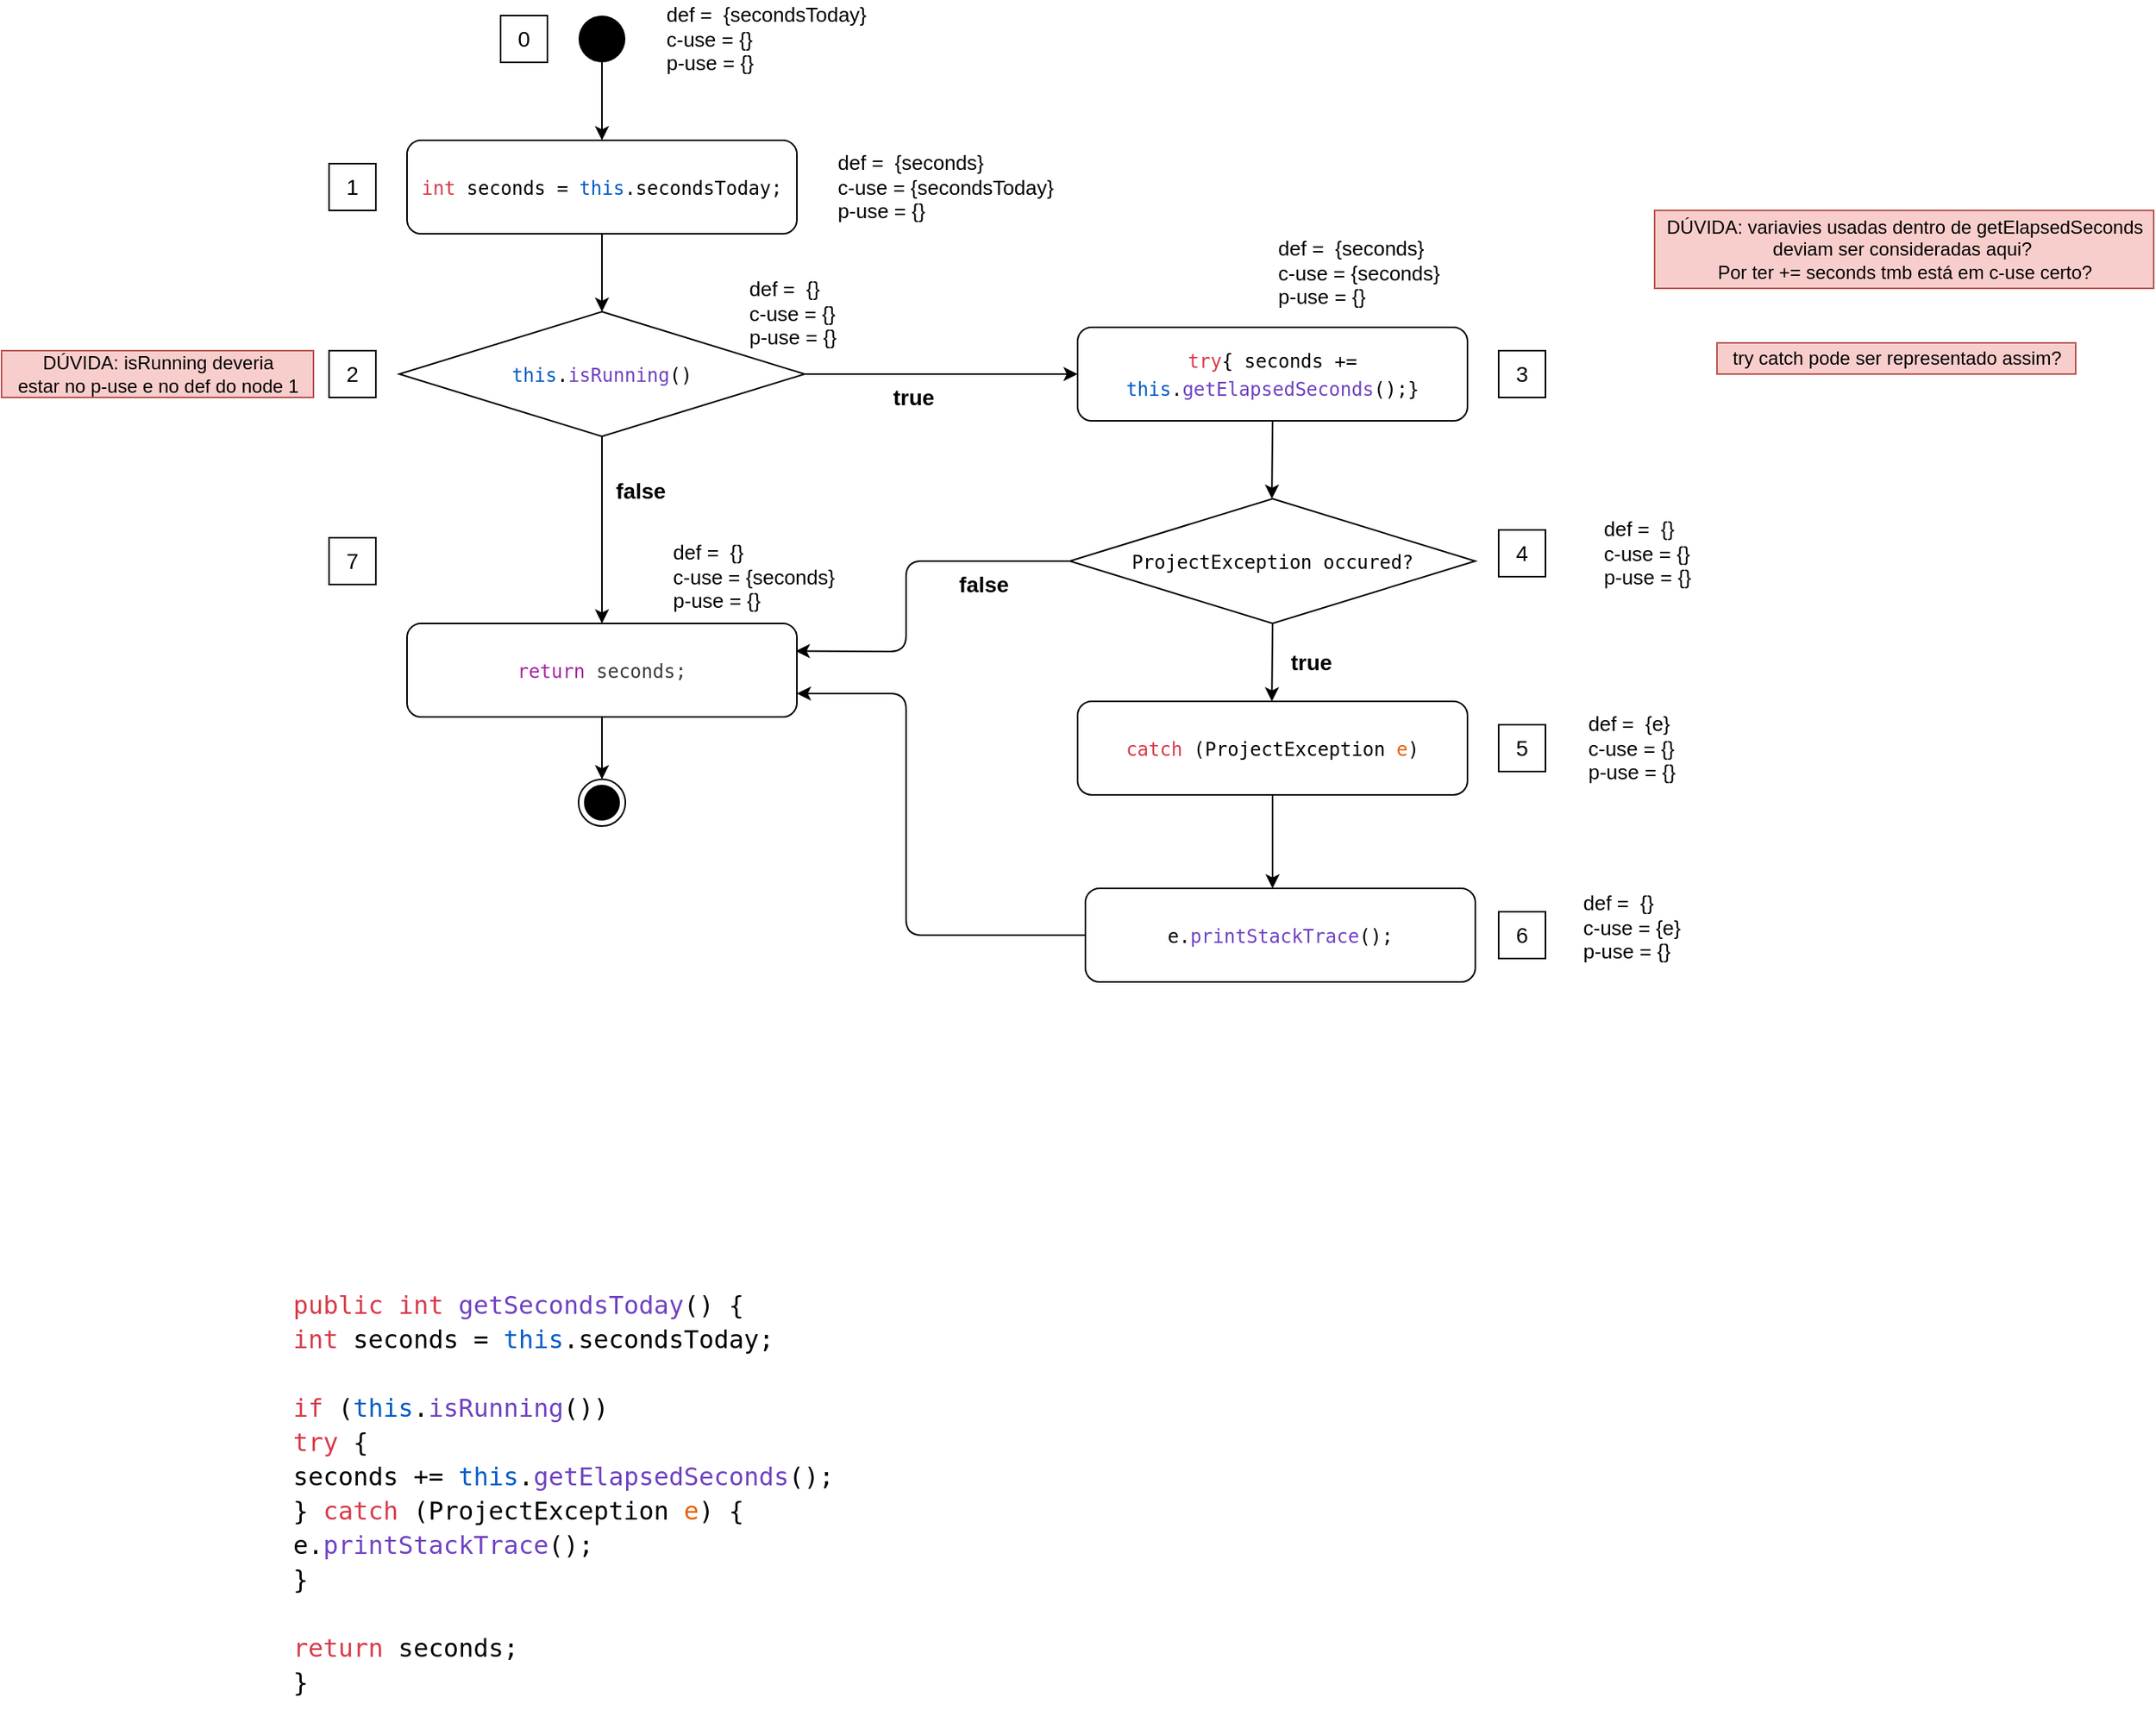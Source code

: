 <mxfile>
    <diagram id="5qJQTNvJ1vmOPp7BA-h0" name="diagram">
        <mxGraphModel dx="1944" dy="549" grid="1" gridSize="10" guides="1" tooltips="1" connect="1" arrows="1" fold="1" page="1" pageScale="1" pageWidth="850" pageHeight="1100" math="0" shadow="0">
            <root>
                <mxCell id="0"/>
                <mxCell id="1" parent="0"/>
                <mxCell id="Q099LvCUEqJmxr-4RxnZ-1" style="edgeStyle=none;html=1;" parent="1" source="Q099LvCUEqJmxr-4RxnZ-2" target="Q099LvCUEqJmxr-4RxnZ-4" edge="1">
                    <mxGeometry relative="1" as="geometry"/>
                </mxCell>
                <mxCell id="Q099LvCUEqJmxr-4RxnZ-2" value="" style="ellipse;fillColor=#000000;strokeColor=none;" parent="1" vertex="1">
                    <mxGeometry x="210" y="70" width="30" height="30" as="geometry"/>
                </mxCell>
                <mxCell id="Q099LvCUEqJmxr-4RxnZ-3" style="edgeStyle=none;html=1;entryX=0.5;entryY=0;entryDx=0;entryDy=0;" parent="1" source="Q099LvCUEqJmxr-4RxnZ-4" target="Q099LvCUEqJmxr-4RxnZ-24" edge="1">
                    <mxGeometry relative="1" as="geometry">
                        <mxPoint x="225" y="250" as="targetPoint"/>
                    </mxGeometry>
                </mxCell>
                <mxCell id="Q099LvCUEqJmxr-4RxnZ-4" value="&lt;div style=&quot;color: rgb(212 , 212 , 212) ; font-family: &amp;#34;droid sans mono&amp;#34; , &amp;#34;monospace&amp;#34; , monospace ; line-height: 22px&quot;&gt;&lt;div style=&quot;color: rgb(56 , 58 , 66) ; font-family: &amp;#34;jetbrainsmono nerd font mono&amp;#34; , monospace , &amp;#34;consolas&amp;#34; , &amp;#34;courier new&amp;#34; , monospace ; line-height: 18px&quot;&gt;&lt;span style=&quot;font-family: &amp;#34;droid sans mono&amp;#34; , &amp;#34;monospace&amp;#34; , monospace ; text-align: left ; color: rgb(215 , 58 , 73)&quot;&gt;int&lt;/span&gt;&lt;span style=&quot;color: rgb(0 , 0 , 0) ; font-family: &amp;#34;droid sans mono&amp;#34; , &amp;#34;monospace&amp;#34; , monospace ; text-align: left&quot;&gt;&amp;nbsp;seconds =&amp;nbsp;&lt;/span&gt;&lt;span style=&quot;font-family: &amp;#34;droid sans mono&amp;#34; , &amp;#34;monospace&amp;#34; , monospace ; text-align: left ; color: rgb(0 , 92 , 197)&quot;&gt;this&lt;/span&gt;&lt;span style=&quot;color: rgb(0 , 0 , 0) ; font-family: &amp;#34;droid sans mono&amp;#34; , &amp;#34;monospace&amp;#34; , monospace ; text-align: left&quot;&gt;.secondsToday;&lt;/span&gt;&lt;br&gt;&lt;/div&gt;&lt;/div&gt;" style="rounded=1;whiteSpace=wrap;html=1;" parent="1" vertex="1">
                    <mxGeometry x="100" y="150" width="250" height="60" as="geometry"/>
                </mxCell>
                <mxCell id="Q099LvCUEqJmxr-4RxnZ-5" style="edgeStyle=none;html=1;exitX=0.5;exitY=1;exitDx=0;exitDy=0;entryX=0.5;entryY=0;entryDx=0;entryDy=0;" parent="1" source="Q099LvCUEqJmxr-4RxnZ-24" target="Q099LvCUEqJmxr-4RxnZ-7" edge="1">
                    <mxGeometry relative="1" as="geometry">
                        <mxPoint x="225" y="430" as="sourcePoint"/>
                        <mxPoint x="225" y="390" as="targetPoint"/>
                    </mxGeometry>
                </mxCell>
                <mxCell id="Q099LvCUEqJmxr-4RxnZ-6" style="edgeStyle=none;html=1;entryX=0;entryY=0.5;entryDx=0;entryDy=0;" parent="1" target="Q099LvCUEqJmxr-4RxnZ-10" edge="1">
                    <mxGeometry relative="1" as="geometry">
                        <mxPoint x="355" y="300.0" as="sourcePoint"/>
                        <mxPoint x="490" y="300" as="targetPoint"/>
                    </mxGeometry>
                </mxCell>
                <mxCell id="vGKFlbqT59KIqbNa6LfE-2" value="" style="edgeStyle=none;html=1;fontSize=12;" parent="1" source="Q099LvCUEqJmxr-4RxnZ-7" target="Q099LvCUEqJmxr-4RxnZ-27" edge="1">
                    <mxGeometry relative="1" as="geometry"/>
                </mxCell>
                <mxCell id="Q099LvCUEqJmxr-4RxnZ-7" value="&lt;div style=&quot;color: rgb(56 , 58 , 66) ; font-family: &amp;#34;jetbrainsmono nerd font mono&amp;#34; , monospace , &amp;#34;consolas&amp;#34; , &amp;#34;courier new&amp;#34; , monospace ; line-height: 18px&quot;&gt;&lt;span style=&quot;color: rgb(166 , 38 , 164)&quot;&gt;return&lt;/span&gt;&amp;nbsp;seconds;&lt;br&gt;&lt;/div&gt;" style="rounded=1;whiteSpace=wrap;html=1;" parent="1" vertex="1">
                    <mxGeometry x="100" y="460" width="250" height="60" as="geometry"/>
                </mxCell>
                <mxCell id="Q099LvCUEqJmxr-4RxnZ-8" value="&lt;div style=&quot;text-align: left&quot;&gt;&lt;span style=&quot;font-size: 13px&quot;&gt;def =&amp;nbsp; {seconds}&lt;/span&gt;&lt;/div&gt;&lt;font style=&quot;font-size: 13px&quot;&gt;&lt;div style=&quot;text-align: left&quot;&gt;&lt;span&gt;c-use = {secondsToday}&lt;/span&gt;&lt;/div&gt;&lt;div style=&quot;text-align: left&quot;&gt;&lt;span&gt;p-use = {}&lt;/span&gt;&lt;/div&gt;&lt;/font&gt;" style="text;html=1;align=center;verticalAlign=middle;resizable=0;points=[];autosize=1;strokeColor=none;fillColor=none;fontSize=12;" parent="1" vertex="1">
                    <mxGeometry x="370" y="155" width="150" height="50" as="geometry"/>
                </mxCell>
                <mxCell id="Q099LvCUEqJmxr-4RxnZ-9" style="edgeStyle=none;html=1;exitX=0.5;exitY=1;exitDx=0;exitDy=0;fontSize=12;" parent="1" source="Q099LvCUEqJmxr-4RxnZ-10" edge="1">
                    <mxGeometry relative="1" as="geometry">
                        <mxPoint x="654.571" y="380" as="targetPoint"/>
                    </mxGeometry>
                </mxCell>
                <mxCell id="Q099LvCUEqJmxr-4RxnZ-10" value="&lt;div style=&quot;color: rgb(56 , 58 , 66) ; font-family: &amp;#34;jetbrainsmono nerd font mono&amp;#34; , monospace , &amp;#34;consolas&amp;#34; , &amp;#34;courier new&amp;#34; , monospace ; line-height: 18px&quot;&gt;&lt;div style=&quot;font-family: &amp;#34;jetbrainsmono nerd font mono&amp;#34; , monospace , &amp;#34;consolas&amp;#34; , &amp;#34;courier new&amp;#34; , monospace ; line-height: 18px&quot;&gt;&lt;div style=&quot;color: rgb(0 , 0 , 0) ; font-family: &amp;#34;droid sans mono&amp;#34; , &amp;#34;monospace&amp;#34; , monospace&quot;&gt;&lt;span style=&quot;color: rgb(215 , 58 , 73) ; text-align: left&quot;&gt;&lt;font style=&quot;font-size: 12px&quot;&gt;try&lt;/font&gt;&lt;/span&gt;&lt;span&gt;{ seconds +=&lt;br&gt;&lt;/span&gt;&lt;span style=&quot;color: rgb(0 , 92 , 197)&quot;&gt;this&lt;/span&gt;&lt;span&gt;.&lt;/span&gt;&lt;span style=&quot;color: rgb(111 , 66 , 193)&quot;&gt;getElapsedSeconds&lt;/span&gt;&lt;span&gt;();}&lt;/span&gt;&lt;/div&gt;&lt;/div&gt;&lt;/div&gt;" style="rounded=1;whiteSpace=wrap;html=1;align=center;" parent="1" vertex="1">
                    <mxGeometry x="530" y="270" width="250" height="60" as="geometry"/>
                </mxCell>
                <mxCell id="Q099LvCUEqJmxr-4RxnZ-11" value="&lt;div style=&quot;text-align: left&quot;&gt;&lt;span style=&quot;font-size: 13px&quot;&gt;def =&amp;nbsp; {secondsToday}&lt;/span&gt;&lt;/div&gt;&lt;font style=&quot;font-size: 13px&quot;&gt;&lt;div style=&quot;text-align: left&quot;&gt;&lt;span&gt;c-use = {}&lt;/span&gt;&lt;/div&gt;&lt;div style=&quot;text-align: left&quot;&gt;&lt;span&gt;p-use = {}&lt;/span&gt;&lt;/div&gt;&lt;/font&gt;" style="text;html=1;align=center;verticalAlign=middle;resizable=0;points=[];autosize=1;strokeColor=none;fillColor=none;fontSize=12;" parent="1" vertex="1">
                    <mxGeometry x="260" y="60" width="140" height="50" as="geometry"/>
                </mxCell>
                <mxCell id="Q099LvCUEqJmxr-4RxnZ-12" value="&lt;font style=&quot;font-size: 14px&quot;&gt;0&lt;/font&gt;" style="text;html=1;strokeColor=default;fillColor=none;align=center;verticalAlign=middle;whiteSpace=wrap;rounded=0;" parent="1" vertex="1">
                    <mxGeometry x="160" y="70" width="30" height="30" as="geometry"/>
                </mxCell>
                <mxCell id="Q099LvCUEqJmxr-4RxnZ-13" value="&lt;div style=&quot;text-align: left&quot;&gt;&lt;span style=&quot;font-size: 13px&quot;&gt;def =&amp;nbsp; {}&lt;/span&gt;&lt;/div&gt;&lt;font style=&quot;font-size: 13px&quot;&gt;&lt;div style=&quot;text-align: left&quot;&gt;&lt;span&gt;c-use = {}&lt;/span&gt;&lt;/div&gt;&lt;div style=&quot;text-align: left&quot;&gt;&lt;span&gt;p-use = {}&lt;/span&gt;&lt;/div&gt;&lt;/font&gt;" style="text;html=1;align=center;verticalAlign=middle;resizable=0;points=[];autosize=1;strokeColor=none;fillColor=none;fontSize=12;" parent="1" vertex="1">
                    <mxGeometry x="312" y="236" width="70" height="50" as="geometry"/>
                </mxCell>
                <mxCell id="Q099LvCUEqJmxr-4RxnZ-14" value="&lt;font style=&quot;font-size: 14px&quot;&gt;1&lt;/font&gt;" style="text;html=1;strokeColor=default;fillColor=none;align=center;verticalAlign=middle;whiteSpace=wrap;rounded=0;" parent="1" vertex="1">
                    <mxGeometry x="50" y="165" width="30" height="30" as="geometry"/>
                </mxCell>
                <mxCell id="Q099LvCUEqJmxr-4RxnZ-15" value="&lt;font style=&quot;font-size: 14px&quot;&gt;2&lt;/font&gt;" style="text;html=1;strokeColor=default;fillColor=none;align=center;verticalAlign=middle;whiteSpace=wrap;rounded=0;" parent="1" vertex="1">
                    <mxGeometry x="50" y="285" width="30" height="30" as="geometry"/>
                </mxCell>
                <mxCell id="Q099LvCUEqJmxr-4RxnZ-16" value="&lt;font style=&quot;font-size: 14px&quot;&gt;7&lt;/font&gt;" style="text;html=1;strokeColor=default;fillColor=none;align=center;verticalAlign=middle;whiteSpace=wrap;rounded=0;" parent="1" vertex="1">
                    <mxGeometry x="50" y="405" width="30" height="30" as="geometry"/>
                </mxCell>
                <mxCell id="Q099LvCUEqJmxr-4RxnZ-17" value="&lt;span style=&quot;font-size: 14px&quot;&gt;4&lt;/span&gt;" style="text;html=1;strokeColor=default;fillColor=none;align=center;verticalAlign=middle;whiteSpace=wrap;rounded=0;" parent="1" vertex="1">
                    <mxGeometry x="800" y="400" width="30" height="30" as="geometry"/>
                </mxCell>
                <mxCell id="Q099LvCUEqJmxr-4RxnZ-18" value="&lt;span style=&quot;font-size: 14px&quot;&gt;3&lt;/span&gt;" style="text;html=1;strokeColor=default;fillColor=none;align=center;verticalAlign=middle;whiteSpace=wrap;rounded=0;" parent="1" vertex="1">
                    <mxGeometry x="800" y="285" width="30" height="30" as="geometry"/>
                </mxCell>
                <mxCell id="Q099LvCUEqJmxr-4RxnZ-19" value="&lt;b&gt;false&lt;/b&gt;" style="text;html=1;strokeColor=none;fillColor=none;align=center;verticalAlign=middle;whiteSpace=wrap;rounded=0;fontSize=14;" parent="1" vertex="1">
                    <mxGeometry x="220" y="360" width="60" height="30" as="geometry"/>
                </mxCell>
                <mxCell id="Q099LvCUEqJmxr-4RxnZ-20" value="&lt;b&gt;true&lt;/b&gt;" style="text;html=1;strokeColor=none;fillColor=none;align=center;verticalAlign=middle;whiteSpace=wrap;rounded=0;fontSize=14;" parent="1" vertex="1">
                    <mxGeometry x="395" y="300" width="60" height="30" as="geometry"/>
                </mxCell>
                <mxCell id="Q099LvCUEqJmxr-4RxnZ-21" value="&lt;div style=&quot;text-align: left&quot;&gt;&lt;span style=&quot;font-size: 13px&quot;&gt;def =&amp;nbsp; {seconds}&lt;/span&gt;&lt;/div&gt;&lt;font style=&quot;font-size: 13px&quot;&gt;&lt;div style=&quot;text-align: left&quot;&gt;&lt;span&gt;c-use = {seconds}&lt;/span&gt;&lt;/div&gt;&lt;div style=&quot;text-align: left&quot;&gt;&lt;span&gt;p-use = {}&lt;/span&gt;&lt;/div&gt;&lt;/font&gt;" style="text;html=1;align=center;verticalAlign=middle;resizable=0;points=[];autosize=1;strokeColor=none;fillColor=none;fontSize=12;" parent="1" vertex="1">
                    <mxGeometry x="650" y="210" width="120" height="50" as="geometry"/>
                </mxCell>
                <mxCell id="Q099LvCUEqJmxr-4RxnZ-22" value="&lt;div style=&quot;text-align: left&quot;&gt;&lt;span style=&quot;font-size: 13px&quot;&gt;def =&amp;nbsp; {}&lt;/span&gt;&lt;/div&gt;&lt;font style=&quot;font-size: 13px&quot;&gt;&lt;div style=&quot;text-align: left&quot;&gt;&lt;span&gt;c-use = {seconds}&lt;/span&gt;&lt;/div&gt;&lt;div style=&quot;text-align: left&quot;&gt;&lt;span&gt;p-use = {}&lt;/span&gt;&lt;/div&gt;&lt;/font&gt;" style="text;html=1;align=center;verticalAlign=middle;resizable=0;points=[];autosize=1;strokeColor=none;fillColor=none;fontSize=12;" parent="1" vertex="1">
                    <mxGeometry x="262" y="405" width="120" height="50" as="geometry"/>
                </mxCell>
                <mxCell id="Q099LvCUEqJmxr-4RxnZ-23" value="&lt;div style=&quot;color: rgb(0, 0, 0); background-color: rgb(255, 255, 255); font-family: &amp;quot;droid sans mono&amp;quot;, &amp;quot;monospace&amp;quot;, monospace; font-weight: normal; font-size: 16px; line-height: 22px;&quot;&gt;&lt;div&gt;&lt;span style=&quot;color: #d73a49&quot;&gt;public&lt;/span&gt;&lt;span style=&quot;color: #000000&quot;&gt; &lt;/span&gt;&lt;span style=&quot;color: #d73a49&quot;&gt;int&lt;/span&gt;&lt;span style=&quot;color: #000000&quot;&gt; &lt;/span&gt;&lt;span style=&quot;color: #6f42c1&quot;&gt;getSecondsToday&lt;/span&gt;&lt;span style=&quot;color: #000000&quot;&gt;() {&lt;/span&gt;&lt;/div&gt;&lt;div&gt;&lt;span style=&quot;color: #000000&quot;&gt;    &lt;/span&gt;&lt;span style=&quot;color: #d73a49&quot;&gt;int&lt;/span&gt;&lt;span style=&quot;color: #000000&quot;&gt; seconds = &lt;/span&gt;&lt;span style=&quot;color: #005cc5&quot;&gt;this&lt;/span&gt;&lt;span style=&quot;color: #000000&quot;&gt;.secondsToday;&lt;/span&gt;&lt;/div&gt;&lt;br&gt;&lt;div&gt;&lt;span style=&quot;color: #000000&quot;&gt;    &lt;/span&gt;&lt;span style=&quot;color: #d73a49&quot;&gt;if&lt;/span&gt;&lt;span style=&quot;color: #000000&quot;&gt; (&lt;/span&gt;&lt;span style=&quot;color: #005cc5&quot;&gt;this&lt;/span&gt;&lt;span style=&quot;color: #000000&quot;&gt;.&lt;/span&gt;&lt;span style=&quot;color: #6f42c1&quot;&gt;isRunning&lt;/span&gt;&lt;span style=&quot;color: #000000&quot;&gt;())&lt;/span&gt;&lt;/div&gt;&lt;div&gt;&lt;span style=&quot;color: #000000&quot;&gt;      &lt;/span&gt;&lt;span style=&quot;color: #d73a49&quot;&gt;try&lt;/span&gt;&lt;span style=&quot;color: #000000&quot;&gt; {&lt;/span&gt;&lt;/div&gt;&lt;div&gt;&lt;span style=&quot;color: #000000&quot;&gt;        seconds += &lt;/span&gt;&lt;span style=&quot;color: #005cc5&quot;&gt;this&lt;/span&gt;&lt;span style=&quot;color: #000000&quot;&gt;.&lt;/span&gt;&lt;span style=&quot;color: #6f42c1&quot;&gt;getElapsedSeconds&lt;/span&gt;&lt;span style=&quot;color: #000000&quot;&gt;();&lt;/span&gt;&lt;/div&gt;&lt;div&gt;&lt;span style=&quot;color: #000000&quot;&gt;      } &lt;/span&gt;&lt;span style=&quot;color: #d73a49&quot;&gt;catch&lt;/span&gt;&lt;span style=&quot;color: #000000&quot;&gt; (ProjectException &lt;/span&gt;&lt;span style=&quot;color: #e36209&quot;&gt;e&lt;/span&gt;&lt;span style=&quot;color: #000000&quot;&gt;) {&lt;/span&gt;&lt;/div&gt;&lt;div&gt;&lt;span style=&quot;color: #000000&quot;&gt;        e.&lt;/span&gt;&lt;span style=&quot;color: #6f42c1&quot;&gt;printStackTrace&lt;/span&gt;&lt;span style=&quot;color: #000000&quot;&gt;();&lt;/span&gt;&lt;/div&gt;&lt;div&gt;&lt;span style=&quot;color: #000000&quot;&gt;      }&lt;/span&gt;&lt;/div&gt;&lt;br&gt;&lt;div&gt;&lt;span style=&quot;color: #000000&quot;&gt;    &lt;/span&gt;&lt;span style=&quot;color: #d73a49&quot;&gt;return&lt;/span&gt;&lt;span style=&quot;color: #000000&quot;&gt; seconds;&lt;/span&gt;&lt;/div&gt;&lt;div&gt;&lt;span style=&quot;color: #000000&quot;&gt;  }&lt;/span&gt;&lt;/div&gt;&lt;/div&gt;" style="text;whiteSpace=wrap;html=1;" parent="1" vertex="1">
                    <mxGeometry x="25" y="880" width="370" height="280" as="geometry"/>
                </mxCell>
                <mxCell id="Q099LvCUEqJmxr-4RxnZ-24" value="&lt;div style=&quot;color: rgb(56 , 58 , 66) ; font-family: &amp;#34;jetbrainsmono nerd font mono&amp;#34; , monospace , &amp;#34;consolas&amp;#34; , &amp;#34;courier new&amp;#34; , monospace ; line-height: 18px&quot;&gt;&lt;span style=&quot;font-family: &amp;#34;droid sans mono&amp;#34; , &amp;#34;monospace&amp;#34; , monospace ; text-align: left ; color: rgb(0 , 92 , 197)&quot;&gt;this&lt;/span&gt;&lt;span style=&quot;color: rgb(0 , 0 , 0) ; font-family: &amp;#34;droid sans mono&amp;#34; , &amp;#34;monospace&amp;#34; , monospace ; text-align: left&quot;&gt;.&lt;/span&gt;&lt;span style=&quot;font-family: &amp;#34;droid sans mono&amp;#34; , &amp;#34;monospace&amp;#34; , monospace ; text-align: left ; color: rgb(111 , 66 , 193)&quot;&gt;isRunning&lt;/span&gt;&lt;span style=&quot;color: rgb(0 , 0 , 0) ; font-family: &amp;#34;droid sans mono&amp;#34; , &amp;#34;monospace&amp;#34; , monospace ; text-align: left&quot;&gt;()&lt;/span&gt;&lt;br&gt;&lt;/div&gt;" style="rhombus;whiteSpace=wrap;html=1;" parent="1" vertex="1">
                    <mxGeometry x="95" y="260" width="260" height="80" as="geometry"/>
                </mxCell>
                <mxCell id="Q099LvCUEqJmxr-4RxnZ-25" value="&lt;font color=&quot;#000000&quot;&gt;DÚVIDA: isRunning deveria &lt;br&gt;estar no p-use e no def do node 1&lt;/font&gt;" style="text;html=1;align=center;verticalAlign=middle;resizable=0;points=[];autosize=1;strokeColor=#b85450;fillColor=#f8cecc;fontSize=12;" parent="1" vertex="1">
                    <mxGeometry x="-160" y="285" width="200" height="30" as="geometry"/>
                </mxCell>
                <mxCell id="Q099LvCUEqJmxr-4RxnZ-26" value="&lt;font color=&quot;#000000&quot;&gt;DÚVIDA: variavies usadas dentro de getElapsedSeconds&lt;br&gt;deviam ser consideradas aqui?&amp;nbsp;&lt;br&gt;Por ter += seconds tmb está em c-use certo?&lt;/font&gt;" style="text;html=1;align=center;verticalAlign=middle;resizable=0;points=[];autosize=1;strokeColor=#b85450;fillColor=#f8cecc;fontSize=12;" parent="1" vertex="1">
                    <mxGeometry x="900" y="195" width="320" height="50" as="geometry"/>
                </mxCell>
                <mxCell id="Q099LvCUEqJmxr-4RxnZ-27" value="" style="ellipse;html=1;shape=endState;fillColor=#000000;strokeColor=#000000;" parent="1" vertex="1">
                    <mxGeometry x="210" y="560" width="30" height="30" as="geometry"/>
                </mxCell>
                <mxCell id="Q099LvCUEqJmxr-4RxnZ-29" style="edgeStyle=none;html=1;exitX=0.5;exitY=1;exitDx=0;exitDy=0;fontSize=12;" parent="1" source="Q099LvCUEqJmxr-4RxnZ-30" edge="1">
                    <mxGeometry relative="1" as="geometry">
                        <mxPoint x="655" y="630" as="targetPoint"/>
                    </mxGeometry>
                </mxCell>
                <mxCell id="Q099LvCUEqJmxr-4RxnZ-30" value="&lt;div style=&quot;color: rgb(56 , 58 , 66) ; font-family: &amp;#34;jetbrainsmono nerd font mono&amp;#34; , monospace , &amp;#34;consolas&amp;#34; , &amp;#34;courier new&amp;#34; , monospace ; line-height: 18px&quot;&gt;&lt;div style=&quot;font-family: &amp;#34;jetbrainsmono nerd font mono&amp;#34; , monospace , &amp;#34;consolas&amp;#34; , &amp;#34;courier new&amp;#34; , monospace ; line-height: 18px&quot;&gt;&lt;div style=&quot;color: rgb(0 , 0 , 0) ; font-family: &amp;#34;droid sans mono&amp;#34; , &amp;#34;monospace&amp;#34; , monospace&quot;&gt;&lt;span style=&quot;color: rgb(215 , 58 , 73)&quot;&gt;catch&amp;nbsp;&lt;/span&gt;(ProjectException&amp;nbsp;&lt;span style=&quot;color: rgb(227 , 98 , 9)&quot;&gt;e&lt;/span&gt;)&lt;br&gt;&lt;/div&gt;&lt;/div&gt;&lt;/div&gt;" style="rounded=1;whiteSpace=wrap;html=1;align=center;" parent="1" vertex="1">
                    <mxGeometry x="530" y="510" width="250" height="60" as="geometry"/>
                </mxCell>
                <mxCell id="Q099LvCUEqJmxr-4RxnZ-31" value="&lt;font color=&quot;#000000&quot;&gt;try catch pode ser representado assim?&lt;/font&gt;" style="text;html=1;align=center;verticalAlign=middle;resizable=0;points=[];autosize=1;strokeColor=#b85450;fillColor=#f8cecc;fontSize=12;" parent="1" vertex="1">
                    <mxGeometry x="940" y="280" width="230" height="20" as="geometry"/>
                </mxCell>
                <mxCell id="Q099LvCUEqJmxr-4RxnZ-32" style="edgeStyle=none;html=1;exitX=0.5;exitY=1;exitDx=0;exitDy=0;fontSize=12;" parent="1" source="Q099LvCUEqJmxr-4RxnZ-34" edge="1">
                    <mxGeometry relative="1" as="geometry">
                        <mxPoint x="654.571" y="510" as="targetPoint"/>
                    </mxGeometry>
                </mxCell>
                <mxCell id="Q099LvCUEqJmxr-4RxnZ-33" style="edgeStyle=none;html=1;exitX=0;exitY=0.5;exitDx=0;exitDy=0;entryX=0.997;entryY=0.295;entryDx=0;entryDy=0;fontSize=12;entryPerimeter=0;" parent="1" source="Q099LvCUEqJmxr-4RxnZ-34" target="Q099LvCUEqJmxr-4RxnZ-7" edge="1">
                    <mxGeometry relative="1" as="geometry">
                        <Array as="points">
                            <mxPoint x="420" y="420"/>
                            <mxPoint x="420" y="478"/>
                        </Array>
                    </mxGeometry>
                </mxCell>
                <mxCell id="Q099LvCUEqJmxr-4RxnZ-34" value="&lt;div style=&quot;color: rgb(56 , 58 , 66) ; font-family: &amp;#34;jetbrainsmono nerd font mono&amp;#34; , monospace , &amp;#34;consolas&amp;#34; , &amp;#34;courier new&amp;#34; , monospace ; line-height: 18px&quot;&gt;&lt;span style=&quot;color: rgb(0 , 0 , 0) ; font-family: &amp;#34;droid sans mono&amp;#34; , &amp;#34;monospace&amp;#34; , monospace ; text-align: left&quot;&gt;&lt;font style=&quot;font-size: 12px&quot;&gt;ProjectException occured?&lt;/font&gt;&lt;/span&gt;&lt;br&gt;&lt;/div&gt;" style="rhombus;whiteSpace=wrap;html=1;" parent="1" vertex="1">
                    <mxGeometry x="525" y="380" width="260" height="80" as="geometry"/>
                </mxCell>
                <mxCell id="Q099LvCUEqJmxr-4RxnZ-35" value="&lt;b&gt;true&lt;/b&gt;" style="text;html=1;strokeColor=none;fillColor=none;align=center;verticalAlign=middle;whiteSpace=wrap;rounded=0;fontSize=14;" parent="1" vertex="1">
                    <mxGeometry x="650" y="470" width="60" height="30" as="geometry"/>
                </mxCell>
                <mxCell id="Q099LvCUEqJmxr-4RxnZ-36" value="&lt;span style=&quot;font-size: 14px&quot;&gt;5&lt;/span&gt;" style="text;html=1;strokeColor=default;fillColor=none;align=center;verticalAlign=middle;whiteSpace=wrap;rounded=0;" parent="1" vertex="1">
                    <mxGeometry x="800" y="525" width="30" height="30" as="geometry"/>
                </mxCell>
                <mxCell id="Q099LvCUEqJmxr-4RxnZ-37" value="&lt;div style=&quot;text-align: left&quot;&gt;&lt;span style=&quot;font-size: 13px&quot;&gt;def =&amp;nbsp; {}&lt;/span&gt;&lt;/div&gt;&lt;font style=&quot;font-size: 13px&quot;&gt;&lt;div style=&quot;text-align: left&quot;&gt;&lt;span&gt;c-use = {}&lt;/span&gt;&lt;/div&gt;&lt;div style=&quot;text-align: left&quot;&gt;&lt;span&gt;p-use = {}&lt;/span&gt;&lt;/div&gt;&lt;/font&gt;" style="text;html=1;align=center;verticalAlign=middle;resizable=0;points=[];autosize=1;strokeColor=none;fillColor=none;fontSize=12;" parent="1" vertex="1">
                    <mxGeometry x="860" y="390" width="70" height="50" as="geometry"/>
                </mxCell>
                <mxCell id="Q099LvCUEqJmxr-4RxnZ-38" value="&lt;div style=&quot;text-align: left&quot;&gt;&lt;span style=&quot;font-size: 13px&quot;&gt;def =&amp;nbsp; {e}&lt;/span&gt;&lt;/div&gt;&lt;font style=&quot;font-size: 13px&quot;&gt;&lt;div style=&quot;text-align: left&quot;&gt;&lt;span&gt;c-use = {}&lt;/span&gt;&lt;/div&gt;&lt;div style=&quot;text-align: left&quot;&gt;&lt;span&gt;p-use = {}&lt;/span&gt;&lt;/div&gt;&lt;/font&gt;" style="text;html=1;align=center;verticalAlign=middle;resizable=0;points=[];autosize=1;strokeColor=none;fillColor=none;fontSize=12;" parent="1" vertex="1">
                    <mxGeometry x="850" y="515" width="70" height="50" as="geometry"/>
                </mxCell>
                <mxCell id="vGKFlbqT59KIqbNa6LfE-1" style="edgeStyle=none;html=1;exitX=0;exitY=0.5;exitDx=0;exitDy=0;fontSize=12;entryX=1;entryY=0.75;entryDx=0;entryDy=0;" parent="1" source="Q099LvCUEqJmxr-4RxnZ-39" target="Q099LvCUEqJmxr-4RxnZ-7" edge="1">
                    <mxGeometry relative="1" as="geometry">
                        <mxPoint x="350" y="548" as="targetPoint"/>
                        <Array as="points">
                            <mxPoint x="420" y="660"/>
                            <mxPoint x="420" y="505"/>
                        </Array>
                    </mxGeometry>
                </mxCell>
                <mxCell id="Q099LvCUEqJmxr-4RxnZ-39" value="&lt;div style=&quot;color: rgb(56 , 58 , 66) ; font-family: &amp;#34;jetbrainsmono nerd font mono&amp;#34; , monospace , &amp;#34;consolas&amp;#34; , &amp;#34;courier new&amp;#34; , monospace ; line-height: 18px&quot;&gt;&lt;div style=&quot;font-family: &amp;#34;jetbrainsmono nerd font mono&amp;#34; , monospace , &amp;#34;consolas&amp;#34; , &amp;#34;courier new&amp;#34; , monospace ; line-height: 18px&quot;&gt;&lt;div style=&quot;color: rgb(0 , 0 , 0) ; font-family: &amp;#34;droid sans mono&amp;#34; , &amp;#34;monospace&amp;#34; , monospace&quot;&gt;&lt;span style=&quot;text-align: left&quot;&gt;e.&lt;/span&gt;&lt;span style=&quot;text-align: left ; color: rgb(111 , 66 , 193)&quot;&gt;printStackTrace&lt;/span&gt;&lt;span style=&quot;text-align: left&quot;&gt;();&lt;/span&gt;&lt;br&gt;&lt;/div&gt;&lt;/div&gt;&lt;/div&gt;" style="rounded=1;whiteSpace=wrap;html=1;align=center;" parent="1" vertex="1">
                    <mxGeometry x="535" y="630" width="250" height="60" as="geometry"/>
                </mxCell>
                <mxCell id="Q099LvCUEqJmxr-4RxnZ-40" value="&lt;span style=&quot;font-size: 14px&quot;&gt;6&lt;/span&gt;" style="text;html=1;strokeColor=default;fillColor=none;align=center;verticalAlign=middle;whiteSpace=wrap;rounded=0;" parent="1" vertex="1">
                    <mxGeometry x="800" y="645" width="30" height="30" as="geometry"/>
                </mxCell>
                <mxCell id="Q099LvCUEqJmxr-4RxnZ-41" value="&lt;div style=&quot;text-align: left&quot;&gt;&lt;span style=&quot;font-size: 13px&quot;&gt;def =&amp;nbsp; {}&lt;/span&gt;&lt;/div&gt;&lt;font style=&quot;font-size: 13px&quot;&gt;&lt;div style=&quot;text-align: left&quot;&gt;&lt;span&gt;c-use = {e}&lt;/span&gt;&lt;/div&gt;&lt;div style=&quot;text-align: left&quot;&gt;&lt;span&gt;p-use = {}&lt;/span&gt;&lt;/div&gt;&lt;/font&gt;" style="text;html=1;align=center;verticalAlign=middle;resizable=0;points=[];autosize=1;strokeColor=none;fillColor=none;fontSize=12;" parent="1" vertex="1">
                    <mxGeometry x="845" y="630" width="80" height="50" as="geometry"/>
                </mxCell>
                <mxCell id="Q099LvCUEqJmxr-4RxnZ-42" value="&lt;b&gt;false&lt;/b&gt;" style="text;html=1;strokeColor=none;fillColor=none;align=center;verticalAlign=middle;whiteSpace=wrap;rounded=0;fontSize=14;" parent="1" vertex="1">
                    <mxGeometry x="440" y="420" width="60" height="30" as="geometry"/>
                </mxCell>
            </root>
        </mxGraphModel>
    </diagram>
    <diagram id="h1s2fcJIz6pOHZ4W5fEm" name="variables">
        <mxGraphModel dx="766" dy="384" grid="1" gridSize="10" guides="1" tooltips="1" connect="1" arrows="1" fold="1" page="1" pageScale="1" pageWidth="850" pageHeight="1100" math="0" shadow="0">
            <root>
                <mxCell id="7IdhNKkZhCPgYUxq1qbz-0"/>
                <mxCell id="7IdhNKkZhCPgYUxq1qbz-1" parent="7IdhNKkZhCPgYUxq1qbz-0"/>
                <mxCell id="KHX99SjixaXAW6SUAkbP-0" value="seconds" style="shape=table;startSize=20;container=1;collapsible=0;childLayout=tableLayout;fontStyle=1;align=center;pointerEvents=1;labelBackgroundColor=none;fontSize=12;fillColor=#647687;fontColor=#ffffff;strokeColor=#314354;" parent="7IdhNKkZhCPgYUxq1qbz-1" vertex="1">
                    <mxGeometry x="45" y="60" width="240" height="140" as="geometry"/>
                </mxCell>
                <mxCell id="KHX99SjixaXAW6SUAkbP-1" value="" style="shape=partialRectangle;html=1;whiteSpace=wrap;collapsible=0;dropTarget=0;pointerEvents=0;fillColor=none;top=0;left=0;bottom=0;right=0;points=[[0,0.5],[1,0.5]];portConstraint=eastwest;labelBackgroundColor=none;fontSize=12;" parent="KHX99SjixaXAW6SUAkbP-0" vertex="1">
                    <mxGeometry y="20" width="240" height="20" as="geometry"/>
                </mxCell>
                <mxCell id="KHX99SjixaXAW6SUAkbP-2" value="Pair id" style="shape=partialRectangle;html=1;whiteSpace=wrap;connectable=0;fillColor=#ffe6cc;top=0;left=0;bottom=0;right=0;overflow=hidden;pointerEvents=1;labelBackgroundColor=none;fontSize=12;strokeColor=#000000;fontStyle=1;strokeWidth=1;" parent="KHX99SjixaXAW6SUAkbP-1" vertex="1">
                    <mxGeometry width="48" height="20" as="geometry">
                        <mxRectangle width="48" height="20" as="alternateBounds"/>
                    </mxGeometry>
                </mxCell>
                <mxCell id="KHX99SjixaXAW6SUAkbP-3" value="def" style="shape=partialRectangle;html=1;whiteSpace=wrap;connectable=0;fillColor=#ffe6cc;top=0;left=0;bottom=0;right=0;overflow=hidden;pointerEvents=1;labelBackgroundColor=none;fontSize=12;strokeColor=#000000;fontStyle=1;strokeWidth=1;" parent="KHX99SjixaXAW6SUAkbP-1" vertex="1">
                    <mxGeometry x="48" width="33" height="20" as="geometry">
                        <mxRectangle width="33" height="20" as="alternateBounds"/>
                    </mxGeometry>
                </mxCell>
                <mxCell id="KHX99SjixaXAW6SUAkbP-4" value="use" style="shape=partialRectangle;html=1;whiteSpace=wrap;connectable=0;fillColor=#ffe6cc;top=0;left=0;bottom=0;right=0;overflow=hidden;pointerEvents=1;labelBackgroundColor=none;fontSize=12;strokeColor=#000000;fontStyle=1;strokeWidth=1;" parent="KHX99SjixaXAW6SUAkbP-1" vertex="1">
                    <mxGeometry x="81" width="39" height="20" as="geometry">
                        <mxRectangle width="39" height="20" as="alternateBounds"/>
                    </mxGeometry>
                </mxCell>
                <mxCell id="KHX99SjixaXAW6SUAkbP-5" value="path" style="shape=partialRectangle;html=1;whiteSpace=wrap;connectable=0;fillColor=#ffe6cc;top=0;left=0;bottom=0;right=0;overflow=hidden;pointerEvents=1;labelBackgroundColor=none;fontSize=12;strokeColor=#000000;fontStyle=1;strokeWidth=1;" parent="KHX99SjixaXAW6SUAkbP-1" vertex="1">
                    <mxGeometry x="120" width="120" height="20" as="geometry">
                        <mxRectangle width="120" height="20" as="alternateBounds"/>
                    </mxGeometry>
                </mxCell>
                <mxCell id="KHX99SjixaXAW6SUAkbP-6" value="" style="shape=partialRectangle;html=1;whiteSpace=wrap;collapsible=0;dropTarget=0;pointerEvents=0;fillColor=none;top=0;left=0;bottom=0;right=0;points=[[0,0.5],[1,0.5]];portConstraint=eastwest;labelBackgroundColor=none;fontSize=12;" parent="KHX99SjixaXAW6SUAkbP-0" vertex="1">
                    <mxGeometry y="40" width="240" height="20" as="geometry"/>
                </mxCell>
                <mxCell id="KHX99SjixaXAW6SUAkbP-7" value="1" style="shape=partialRectangle;html=1;whiteSpace=wrap;connectable=0;fillColor=none;top=0;left=0;bottom=0;right=0;overflow=hidden;pointerEvents=1;labelBackgroundColor=none;fontSize=12;" parent="KHX99SjixaXAW6SUAkbP-6" vertex="1">
                    <mxGeometry width="48" height="20" as="geometry">
                        <mxRectangle width="48" height="20" as="alternateBounds"/>
                    </mxGeometry>
                </mxCell>
                <mxCell id="KHX99SjixaXAW6SUAkbP-8" value="1" style="shape=partialRectangle;html=1;whiteSpace=wrap;connectable=0;fillColor=none;top=0;left=0;bottom=0;right=0;overflow=hidden;pointerEvents=1;labelBackgroundColor=none;fontSize=12;" parent="KHX99SjixaXAW6SUAkbP-6" vertex="1">
                    <mxGeometry x="48" width="33" height="20" as="geometry">
                        <mxRectangle width="33" height="20" as="alternateBounds"/>
                    </mxGeometry>
                </mxCell>
                <mxCell id="KHX99SjixaXAW6SUAkbP-9" value="3" style="shape=partialRectangle;html=1;whiteSpace=wrap;connectable=0;fillColor=none;top=0;left=0;bottom=0;right=0;overflow=hidden;pointerEvents=1;labelBackgroundColor=none;fontSize=12;" parent="KHX99SjixaXAW6SUAkbP-6" vertex="1">
                    <mxGeometry x="81" width="39" height="20" as="geometry">
                        <mxRectangle width="39" height="20" as="alternateBounds"/>
                    </mxGeometry>
                </mxCell>
                <mxCell id="KHX99SjixaXAW6SUAkbP-10" value="&amp;lt;1,2,3&amp;gt;" style="shape=partialRectangle;html=1;whiteSpace=wrap;connectable=0;fillColor=none;top=0;left=0;bottom=0;right=0;overflow=hidden;pointerEvents=1;labelBackgroundColor=none;fontSize=12;" parent="KHX99SjixaXAW6SUAkbP-6" vertex="1">
                    <mxGeometry x="120" width="120" height="20" as="geometry">
                        <mxRectangle width="120" height="20" as="alternateBounds"/>
                    </mxGeometry>
                </mxCell>
                <mxCell id="KHX99SjixaXAW6SUAkbP-11" style="shape=partialRectangle;html=1;whiteSpace=wrap;collapsible=0;dropTarget=0;pointerEvents=0;fillColor=none;top=0;left=0;bottom=0;right=0;points=[[0,0.5],[1,0.5]];portConstraint=eastwest;labelBackgroundColor=none;fontSize=12;" parent="KHX99SjixaXAW6SUAkbP-0" vertex="1">
                    <mxGeometry y="60" width="240" height="20" as="geometry"/>
                </mxCell>
                <mxCell id="KHX99SjixaXAW6SUAkbP-12" value="2" style="shape=partialRectangle;html=1;whiteSpace=wrap;connectable=0;fillColor=none;top=0;left=0;bottom=0;right=0;overflow=hidden;pointerEvents=1;labelBackgroundColor=none;fontSize=12;" parent="KHX99SjixaXAW6SUAkbP-11" vertex="1">
                    <mxGeometry width="48" height="20" as="geometry">
                        <mxRectangle width="48" height="20" as="alternateBounds"/>
                    </mxGeometry>
                </mxCell>
                <mxCell id="KHX99SjixaXAW6SUAkbP-13" value="1" style="shape=partialRectangle;html=1;whiteSpace=wrap;connectable=0;fillColor=none;top=0;left=0;bottom=0;right=0;overflow=hidden;pointerEvents=1;labelBackgroundColor=none;fontSize=12;" parent="KHX99SjixaXAW6SUAkbP-11" vertex="1">
                    <mxGeometry x="48" width="33" height="20" as="geometry">
                        <mxRectangle width="33" height="20" as="alternateBounds"/>
                    </mxGeometry>
                </mxCell>
                <mxCell id="KHX99SjixaXAW6SUAkbP-14" value="7" style="shape=partialRectangle;html=1;whiteSpace=wrap;connectable=0;fillColor=none;top=0;left=0;bottom=0;right=0;overflow=hidden;pointerEvents=1;labelBackgroundColor=none;fontSize=12;" parent="KHX99SjixaXAW6SUAkbP-11" vertex="1">
                    <mxGeometry x="81" width="39" height="20" as="geometry">
                        <mxRectangle width="39" height="20" as="alternateBounds"/>
                    </mxGeometry>
                </mxCell>
                <mxCell id="KHX99SjixaXAW6SUAkbP-15" value="&amp;lt;1,2,7&amp;gt;" style="shape=partialRectangle;html=1;whiteSpace=wrap;connectable=0;fillColor=none;top=0;left=0;bottom=0;right=0;overflow=hidden;pointerEvents=1;labelBackgroundColor=none;fontSize=12;" parent="KHX99SjixaXAW6SUAkbP-11" vertex="1">
                    <mxGeometry x="120" width="120" height="20" as="geometry">
                        <mxRectangle width="120" height="20" as="alternateBounds"/>
                    </mxGeometry>
                </mxCell>
                <mxCell id="uCPLaUbIop0RC9Gk4FpZ-4" style="shape=partialRectangle;html=1;whiteSpace=wrap;collapsible=0;dropTarget=0;pointerEvents=0;fillColor=none;top=0;left=0;bottom=0;right=0;points=[[0,0.5],[1,0.5]];portConstraint=eastwest;labelBackgroundColor=none;fontSize=12;" parent="KHX99SjixaXAW6SUAkbP-0" vertex="1">
                    <mxGeometry y="80" width="240" height="20" as="geometry"/>
                </mxCell>
                <mxCell id="uCPLaUbIop0RC9Gk4FpZ-5" value="3" style="shape=partialRectangle;html=1;whiteSpace=wrap;connectable=0;fillColor=none;top=0;left=0;bottom=0;right=0;overflow=hidden;pointerEvents=1;labelBackgroundColor=none;fontSize=12;" parent="uCPLaUbIop0RC9Gk4FpZ-4" vertex="1">
                    <mxGeometry width="48" height="20" as="geometry">
                        <mxRectangle width="48" height="20" as="alternateBounds"/>
                    </mxGeometry>
                </mxCell>
                <mxCell id="uCPLaUbIop0RC9Gk4FpZ-6" value="3" style="shape=partialRectangle;html=1;whiteSpace=wrap;connectable=0;fillColor=none;top=0;left=0;bottom=0;right=0;overflow=hidden;pointerEvents=1;labelBackgroundColor=none;fontSize=12;" parent="uCPLaUbIop0RC9Gk4FpZ-4" vertex="1">
                    <mxGeometry x="48" width="33" height="20" as="geometry">
                        <mxRectangle width="33" height="20" as="alternateBounds"/>
                    </mxGeometry>
                </mxCell>
                <mxCell id="uCPLaUbIop0RC9Gk4FpZ-7" value="3" style="shape=partialRectangle;html=1;whiteSpace=wrap;connectable=0;fillColor=none;top=0;left=0;bottom=0;right=0;overflow=hidden;pointerEvents=1;labelBackgroundColor=none;fontSize=12;" parent="uCPLaUbIop0RC9Gk4FpZ-4" vertex="1">
                    <mxGeometry x="81" width="39" height="20" as="geometry">
                        <mxRectangle width="39" height="20" as="alternateBounds"/>
                    </mxGeometry>
                </mxCell>
                <mxCell id="uCPLaUbIop0RC9Gk4FpZ-8" value="&lt;span&gt;&amp;lt;3,3&amp;gt;&lt;/span&gt;" style="shape=partialRectangle;html=1;whiteSpace=wrap;connectable=0;fillColor=none;top=0;left=0;bottom=0;right=0;overflow=hidden;pointerEvents=1;labelBackgroundColor=none;fontSize=12;" parent="uCPLaUbIop0RC9Gk4FpZ-4" vertex="1">
                    <mxGeometry x="120" width="120" height="20" as="geometry">
                        <mxRectangle width="120" height="20" as="alternateBounds"/>
                    </mxGeometry>
                </mxCell>
                <mxCell id="2z6o57EcQ5_l1nbYAZS9-0" style="shape=partialRectangle;html=1;whiteSpace=wrap;collapsible=0;dropTarget=0;pointerEvents=0;fillColor=none;top=0;left=0;bottom=0;right=0;points=[[0,0.5],[1,0.5]];portConstraint=eastwest;labelBackgroundColor=none;fontSize=12;" parent="KHX99SjixaXAW6SUAkbP-0" vertex="1">
                    <mxGeometry y="100" width="240" height="20" as="geometry"/>
                </mxCell>
                <mxCell id="2z6o57EcQ5_l1nbYAZS9-1" value="4" style="shape=partialRectangle;html=1;whiteSpace=wrap;connectable=0;fillColor=none;top=0;left=0;bottom=0;right=0;overflow=hidden;pointerEvents=1;labelBackgroundColor=none;fontSize=12;" parent="2z6o57EcQ5_l1nbYAZS9-0" vertex="1">
                    <mxGeometry width="48" height="20" as="geometry">
                        <mxRectangle width="48" height="20" as="alternateBounds"/>
                    </mxGeometry>
                </mxCell>
                <mxCell id="2z6o57EcQ5_l1nbYAZS9-2" value="3" style="shape=partialRectangle;html=1;whiteSpace=wrap;connectable=0;fillColor=none;top=0;left=0;bottom=0;right=0;overflow=hidden;pointerEvents=1;labelBackgroundColor=none;fontSize=12;" parent="2z6o57EcQ5_l1nbYAZS9-0" vertex="1">
                    <mxGeometry x="48" width="33" height="20" as="geometry">
                        <mxRectangle width="33" height="20" as="alternateBounds"/>
                    </mxGeometry>
                </mxCell>
                <mxCell id="2z6o57EcQ5_l1nbYAZS9-3" value="7" style="shape=partialRectangle;html=1;whiteSpace=wrap;connectable=0;fillColor=none;top=0;left=0;bottom=0;right=0;overflow=hidden;pointerEvents=1;labelBackgroundColor=none;fontSize=12;" parent="2z6o57EcQ5_l1nbYAZS9-0" vertex="1">
                    <mxGeometry x="81" width="39" height="20" as="geometry">
                        <mxRectangle width="39" height="20" as="alternateBounds"/>
                    </mxGeometry>
                </mxCell>
                <mxCell id="2z6o57EcQ5_l1nbYAZS9-4" value="&amp;lt;3,4,7&amp;gt;" style="shape=partialRectangle;html=1;whiteSpace=wrap;connectable=0;fillColor=none;top=0;left=0;bottom=0;right=0;overflow=hidden;pointerEvents=1;labelBackgroundColor=none;fontSize=12;" parent="2z6o57EcQ5_l1nbYAZS9-0" vertex="1">
                    <mxGeometry x="120" width="120" height="20" as="geometry">
                        <mxRectangle width="120" height="20" as="alternateBounds"/>
                    </mxGeometry>
                </mxCell>
                <mxCell id="Hld7F914ZNRitEMgMv3g-0" style="shape=partialRectangle;html=1;whiteSpace=wrap;collapsible=0;dropTarget=0;pointerEvents=0;fillColor=none;top=0;left=0;bottom=0;right=0;points=[[0,0.5],[1,0.5]];portConstraint=eastwest;labelBackgroundColor=none;fontSize=12;" parent="KHX99SjixaXAW6SUAkbP-0" vertex="1">
                    <mxGeometry y="120" width="240" height="20" as="geometry"/>
                </mxCell>
                <mxCell id="Hld7F914ZNRitEMgMv3g-1" value="5" style="shape=partialRectangle;html=1;whiteSpace=wrap;connectable=0;fillColor=none;top=0;left=0;bottom=0;right=0;overflow=hidden;pointerEvents=1;labelBackgroundColor=none;fontSize=12;" parent="Hld7F914ZNRitEMgMv3g-0" vertex="1">
                    <mxGeometry width="48" height="20" as="geometry">
                        <mxRectangle width="48" height="20" as="alternateBounds"/>
                    </mxGeometry>
                </mxCell>
                <mxCell id="Hld7F914ZNRitEMgMv3g-2" value="3" style="shape=partialRectangle;html=1;whiteSpace=wrap;connectable=0;fillColor=none;top=0;left=0;bottom=0;right=0;overflow=hidden;pointerEvents=1;labelBackgroundColor=none;fontSize=12;" parent="Hld7F914ZNRitEMgMv3g-0" vertex="1">
                    <mxGeometry x="48" width="33" height="20" as="geometry">
                        <mxRectangle width="33" height="20" as="alternateBounds"/>
                    </mxGeometry>
                </mxCell>
                <mxCell id="Hld7F914ZNRitEMgMv3g-3" value="7" style="shape=partialRectangle;html=1;whiteSpace=wrap;connectable=0;fillColor=none;top=0;left=0;bottom=0;right=0;overflow=hidden;pointerEvents=1;labelBackgroundColor=none;fontSize=12;" parent="Hld7F914ZNRitEMgMv3g-0" vertex="1">
                    <mxGeometry x="81" width="39" height="20" as="geometry">
                        <mxRectangle width="39" height="20" as="alternateBounds"/>
                    </mxGeometry>
                </mxCell>
                <mxCell id="Hld7F914ZNRitEMgMv3g-4" value="&amp;lt;3,4,5,6,7&amp;gt;" style="shape=partialRectangle;html=1;whiteSpace=wrap;connectable=0;fillColor=none;top=0;left=0;bottom=0;right=0;overflow=hidden;pointerEvents=1;labelBackgroundColor=none;fontSize=12;" parent="Hld7F914ZNRitEMgMv3g-0" vertex="1">
                    <mxGeometry x="120" width="120" height="20" as="geometry">
                        <mxRectangle width="120" height="20" as="alternateBounds"/>
                    </mxGeometry>
                </mxCell>
                <mxCell id="Qxcx4bDHRyWcL-Le2atJ-0" value="secondsToday" style="shape=table;startSize=20;container=1;collapsible=0;childLayout=tableLayout;fontStyle=1;align=center;pointerEvents=1;labelBackgroundColor=none;fontSize=12;fillColor=#647687;fontColor=#ffffff;strokeColor=#314354;" parent="7IdhNKkZhCPgYUxq1qbz-1" vertex="1">
                    <mxGeometry x="300" y="60" width="240" height="60" as="geometry"/>
                </mxCell>
                <mxCell id="Qxcx4bDHRyWcL-Le2atJ-1" value="" style="shape=partialRectangle;html=1;whiteSpace=wrap;collapsible=0;dropTarget=0;pointerEvents=0;fillColor=none;top=0;left=0;bottom=0;right=0;points=[[0,0.5],[1,0.5]];portConstraint=eastwest;labelBackgroundColor=none;fontSize=12;" parent="Qxcx4bDHRyWcL-Le2atJ-0" vertex="1">
                    <mxGeometry y="20" width="240" height="20" as="geometry"/>
                </mxCell>
                <mxCell id="Qxcx4bDHRyWcL-Le2atJ-2" value="Pair id" style="shape=partialRectangle;html=1;whiteSpace=wrap;connectable=0;fillColor=#ffe6cc;top=0;left=0;bottom=0;right=0;overflow=hidden;pointerEvents=1;labelBackgroundColor=none;fontSize=12;strokeColor=#000000;fontStyle=1;strokeWidth=1;" parent="Qxcx4bDHRyWcL-Le2atJ-1" vertex="1">
                    <mxGeometry width="48" height="20" as="geometry">
                        <mxRectangle width="48" height="20" as="alternateBounds"/>
                    </mxGeometry>
                </mxCell>
                <mxCell id="Qxcx4bDHRyWcL-Le2atJ-3" value="def" style="shape=partialRectangle;html=1;whiteSpace=wrap;connectable=0;fillColor=#ffe6cc;top=0;left=0;bottom=0;right=0;overflow=hidden;pointerEvents=1;labelBackgroundColor=none;fontSize=12;strokeColor=#000000;fontStyle=1;strokeWidth=1;" parent="Qxcx4bDHRyWcL-Le2atJ-1" vertex="1">
                    <mxGeometry x="48" width="33" height="20" as="geometry">
                        <mxRectangle width="33" height="20" as="alternateBounds"/>
                    </mxGeometry>
                </mxCell>
                <mxCell id="Qxcx4bDHRyWcL-Le2atJ-4" value="use" style="shape=partialRectangle;html=1;whiteSpace=wrap;connectable=0;fillColor=#ffe6cc;top=0;left=0;bottom=0;right=0;overflow=hidden;pointerEvents=1;labelBackgroundColor=none;fontSize=12;strokeColor=#000000;fontStyle=1;strokeWidth=1;" parent="Qxcx4bDHRyWcL-Le2atJ-1" vertex="1">
                    <mxGeometry x="81" width="39" height="20" as="geometry">
                        <mxRectangle width="39" height="20" as="alternateBounds"/>
                    </mxGeometry>
                </mxCell>
                <mxCell id="Qxcx4bDHRyWcL-Le2atJ-5" value="path" style="shape=partialRectangle;html=1;whiteSpace=wrap;connectable=0;fillColor=#ffe6cc;top=0;left=0;bottom=0;right=0;overflow=hidden;pointerEvents=1;labelBackgroundColor=none;fontSize=12;strokeColor=#000000;fontStyle=1;strokeWidth=1;" parent="Qxcx4bDHRyWcL-Le2atJ-1" vertex="1">
                    <mxGeometry x="120" width="120" height="20" as="geometry">
                        <mxRectangle width="120" height="20" as="alternateBounds"/>
                    </mxGeometry>
                </mxCell>
                <mxCell id="Qxcx4bDHRyWcL-Le2atJ-6" value="" style="shape=partialRectangle;html=1;whiteSpace=wrap;collapsible=0;dropTarget=0;pointerEvents=0;fillColor=none;top=0;left=0;bottom=0;right=0;points=[[0,0.5],[1,0.5]];portConstraint=eastwest;labelBackgroundColor=none;fontSize=12;" parent="Qxcx4bDHRyWcL-Le2atJ-0" vertex="1">
                    <mxGeometry y="40" width="240" height="20" as="geometry"/>
                </mxCell>
                <mxCell id="Qxcx4bDHRyWcL-Le2atJ-7" value="1" style="shape=partialRectangle;html=1;whiteSpace=wrap;connectable=0;fillColor=none;top=0;left=0;bottom=0;right=0;overflow=hidden;pointerEvents=1;labelBackgroundColor=none;fontSize=12;" parent="Qxcx4bDHRyWcL-Le2atJ-6" vertex="1">
                    <mxGeometry width="48" height="20" as="geometry">
                        <mxRectangle width="48" height="20" as="alternateBounds"/>
                    </mxGeometry>
                </mxCell>
                <mxCell id="Qxcx4bDHRyWcL-Le2atJ-8" value="0" style="shape=partialRectangle;html=1;whiteSpace=wrap;connectable=0;fillColor=none;top=0;left=0;bottom=0;right=0;overflow=hidden;pointerEvents=1;labelBackgroundColor=none;fontSize=12;" parent="Qxcx4bDHRyWcL-Le2atJ-6" vertex="1">
                    <mxGeometry x="48" width="33" height="20" as="geometry">
                        <mxRectangle width="33" height="20" as="alternateBounds"/>
                    </mxGeometry>
                </mxCell>
                <mxCell id="Qxcx4bDHRyWcL-Le2atJ-9" value="1" style="shape=partialRectangle;html=1;whiteSpace=wrap;connectable=0;fillColor=none;top=0;left=0;bottom=0;right=0;overflow=hidden;pointerEvents=1;labelBackgroundColor=none;fontSize=12;" parent="Qxcx4bDHRyWcL-Le2atJ-6" vertex="1">
                    <mxGeometry x="81" width="39" height="20" as="geometry">
                        <mxRectangle width="39" height="20" as="alternateBounds"/>
                    </mxGeometry>
                </mxCell>
                <mxCell id="Qxcx4bDHRyWcL-Le2atJ-10" value="&amp;lt;0,1&amp;gt;" style="shape=partialRectangle;html=1;whiteSpace=wrap;connectable=0;fillColor=none;top=0;left=0;bottom=0;right=0;overflow=hidden;pointerEvents=1;labelBackgroundColor=none;fontSize=12;" parent="Qxcx4bDHRyWcL-Le2atJ-6" vertex="1">
                    <mxGeometry x="120" width="120" height="20" as="geometry">
                        <mxRectangle width="120" height="20" as="alternateBounds"/>
                    </mxGeometry>
                </mxCell>
                <mxCell id="fXe4VdWqY9JqkOwu4gVP-0" value="e" style="shape=table;startSize=20;container=1;collapsible=0;childLayout=tableLayout;fontStyle=1;align=center;pointerEvents=1;labelBackgroundColor=none;fontSize=12;fillColor=#647687;fontColor=#ffffff;strokeColor=#314354;" parent="7IdhNKkZhCPgYUxq1qbz-1" vertex="1">
                    <mxGeometry x="560" y="60" width="240" height="60" as="geometry"/>
                </mxCell>
                <mxCell id="fXe4VdWqY9JqkOwu4gVP-1" value="" style="shape=partialRectangle;html=1;whiteSpace=wrap;collapsible=0;dropTarget=0;pointerEvents=0;fillColor=none;top=0;left=0;bottom=0;right=0;points=[[0,0.5],[1,0.5]];portConstraint=eastwest;labelBackgroundColor=none;fontSize=12;" parent="fXe4VdWqY9JqkOwu4gVP-0" vertex="1">
                    <mxGeometry y="20" width="240" height="20" as="geometry"/>
                </mxCell>
                <mxCell id="fXe4VdWqY9JqkOwu4gVP-2" value="Pair id" style="shape=partialRectangle;html=1;whiteSpace=wrap;connectable=0;fillColor=#ffe6cc;top=0;left=0;bottom=0;right=0;overflow=hidden;pointerEvents=1;labelBackgroundColor=none;fontSize=12;strokeColor=#000000;fontStyle=1;strokeWidth=1;" parent="fXe4VdWqY9JqkOwu4gVP-1" vertex="1">
                    <mxGeometry width="48" height="20" as="geometry">
                        <mxRectangle width="48" height="20" as="alternateBounds"/>
                    </mxGeometry>
                </mxCell>
                <mxCell id="fXe4VdWqY9JqkOwu4gVP-3" value="def" style="shape=partialRectangle;html=1;whiteSpace=wrap;connectable=0;fillColor=#ffe6cc;top=0;left=0;bottom=0;right=0;overflow=hidden;pointerEvents=1;labelBackgroundColor=none;fontSize=12;strokeColor=#000000;fontStyle=1;strokeWidth=1;" parent="fXe4VdWqY9JqkOwu4gVP-1" vertex="1">
                    <mxGeometry x="48" width="33" height="20" as="geometry">
                        <mxRectangle width="33" height="20" as="alternateBounds"/>
                    </mxGeometry>
                </mxCell>
                <mxCell id="fXe4VdWqY9JqkOwu4gVP-4" value="use" style="shape=partialRectangle;html=1;whiteSpace=wrap;connectable=0;fillColor=#ffe6cc;top=0;left=0;bottom=0;right=0;overflow=hidden;pointerEvents=1;labelBackgroundColor=none;fontSize=12;strokeColor=#000000;fontStyle=1;strokeWidth=1;" parent="fXe4VdWqY9JqkOwu4gVP-1" vertex="1">
                    <mxGeometry x="81" width="39" height="20" as="geometry">
                        <mxRectangle width="39" height="20" as="alternateBounds"/>
                    </mxGeometry>
                </mxCell>
                <mxCell id="fXe4VdWqY9JqkOwu4gVP-5" value="path" style="shape=partialRectangle;html=1;whiteSpace=wrap;connectable=0;fillColor=#ffe6cc;top=0;left=0;bottom=0;right=0;overflow=hidden;pointerEvents=1;labelBackgroundColor=none;fontSize=12;strokeColor=#000000;fontStyle=1;strokeWidth=1;" parent="fXe4VdWqY9JqkOwu4gVP-1" vertex="1">
                    <mxGeometry x="120" width="120" height="20" as="geometry">
                        <mxRectangle width="120" height="20" as="alternateBounds"/>
                    </mxGeometry>
                </mxCell>
                <mxCell id="fXe4VdWqY9JqkOwu4gVP-6" value="" style="shape=partialRectangle;html=1;whiteSpace=wrap;collapsible=0;dropTarget=0;pointerEvents=0;fillColor=none;top=0;left=0;bottom=0;right=0;points=[[0,0.5],[1,0.5]];portConstraint=eastwest;labelBackgroundColor=none;fontSize=12;" parent="fXe4VdWqY9JqkOwu4gVP-0" vertex="1">
                    <mxGeometry y="40" width="240" height="20" as="geometry"/>
                </mxCell>
                <mxCell id="fXe4VdWqY9JqkOwu4gVP-7" value="1" style="shape=partialRectangle;html=1;whiteSpace=wrap;connectable=0;fillColor=none;top=0;left=0;bottom=0;right=0;overflow=hidden;pointerEvents=1;labelBackgroundColor=none;fontSize=12;" parent="fXe4VdWqY9JqkOwu4gVP-6" vertex="1">
                    <mxGeometry width="48" height="20" as="geometry">
                        <mxRectangle width="48" height="20" as="alternateBounds"/>
                    </mxGeometry>
                </mxCell>
                <mxCell id="fXe4VdWqY9JqkOwu4gVP-8" value="5" style="shape=partialRectangle;html=1;whiteSpace=wrap;connectable=0;fillColor=none;top=0;left=0;bottom=0;right=0;overflow=hidden;pointerEvents=1;labelBackgroundColor=none;fontSize=12;" parent="fXe4VdWqY9JqkOwu4gVP-6" vertex="1">
                    <mxGeometry x="48" width="33" height="20" as="geometry">
                        <mxRectangle width="33" height="20" as="alternateBounds"/>
                    </mxGeometry>
                </mxCell>
                <mxCell id="fXe4VdWqY9JqkOwu4gVP-9" value="6" style="shape=partialRectangle;html=1;whiteSpace=wrap;connectable=0;fillColor=none;top=0;left=0;bottom=0;right=0;overflow=hidden;pointerEvents=1;labelBackgroundColor=none;fontSize=12;" parent="fXe4VdWqY9JqkOwu4gVP-6" vertex="1">
                    <mxGeometry x="81" width="39" height="20" as="geometry">
                        <mxRectangle width="39" height="20" as="alternateBounds"/>
                    </mxGeometry>
                </mxCell>
                <mxCell id="fXe4VdWqY9JqkOwu4gVP-10" value="&amp;lt;1,2,3,4,5,6&amp;gt;" style="shape=partialRectangle;html=1;whiteSpace=wrap;connectable=0;fillColor=none;top=0;left=0;bottom=0;right=0;overflow=hidden;pointerEvents=1;labelBackgroundColor=none;fontSize=12;" parent="fXe4VdWqY9JqkOwu4gVP-6" vertex="1">
                    <mxGeometry x="120" width="120" height="20" as="geometry">
                        <mxRectangle width="120" height="20" as="alternateBounds"/>
                    </mxGeometry>
                </mxCell>
            </root>
        </mxGraphModel>
    </diagram>
    <diagram id="TUhV75HsfkXB-j2ncNag" name="All-defs">
        <mxGraphModel dx="766" dy="384" grid="1" gridSize="10" guides="1" tooltips="1" connect="1" arrows="1" fold="1" page="1" pageScale="1" pageWidth="850" pageHeight="1100" math="0" shadow="0">
            <root>
                <mxCell id="xdLsrixDeuydQexfM_2I-0"/>
                <mxCell id="xdLsrixDeuydQexfM_2I-1" parent="xdLsrixDeuydQexfM_2I-0"/>
                <mxCell id="us385vRcmkpqw7rTd-ix-0" value="seconds" style="shape=table;startSize=20;container=1;collapsible=0;childLayout=tableLayout;fontStyle=1;align=center;pointerEvents=1;labelBackgroundColor=none;fontSize=12;fillColor=#647687;fontColor=#ffffff;strokeColor=#314354;" parent="xdLsrixDeuydQexfM_2I-1" vertex="1">
                    <mxGeometry x="45" y="60" width="240" height="140" as="geometry"/>
                </mxCell>
                <mxCell id="us385vRcmkpqw7rTd-ix-1" value="" style="shape=partialRectangle;html=1;whiteSpace=wrap;collapsible=0;dropTarget=0;pointerEvents=0;fillColor=none;top=0;left=0;bottom=0;right=0;points=[[0,0.5],[1,0.5]];portConstraint=eastwest;labelBackgroundColor=none;fontSize=12;" parent="us385vRcmkpqw7rTd-ix-0" vertex="1">
                    <mxGeometry y="20" width="240" height="20" as="geometry"/>
                </mxCell>
                <mxCell id="us385vRcmkpqw7rTd-ix-2" value="Pair id" style="shape=partialRectangle;html=1;whiteSpace=wrap;connectable=0;fillColor=#ffe6cc;top=0;left=0;bottom=0;right=0;overflow=hidden;pointerEvents=1;labelBackgroundColor=none;fontSize=12;strokeColor=#000000;fontStyle=1;strokeWidth=1;" parent="us385vRcmkpqw7rTd-ix-1" vertex="1">
                    <mxGeometry width="48" height="20" as="geometry">
                        <mxRectangle width="48" height="20" as="alternateBounds"/>
                    </mxGeometry>
                </mxCell>
                <mxCell id="us385vRcmkpqw7rTd-ix-3" value="def" style="shape=partialRectangle;html=1;whiteSpace=wrap;connectable=0;fillColor=#ffe6cc;top=0;left=0;bottom=0;right=0;overflow=hidden;pointerEvents=1;labelBackgroundColor=none;fontSize=12;strokeColor=#000000;fontStyle=1;strokeWidth=1;" parent="us385vRcmkpqw7rTd-ix-1" vertex="1">
                    <mxGeometry x="48" width="33" height="20" as="geometry">
                        <mxRectangle width="33" height="20" as="alternateBounds"/>
                    </mxGeometry>
                </mxCell>
                <mxCell id="us385vRcmkpqw7rTd-ix-4" value="use" style="shape=partialRectangle;html=1;whiteSpace=wrap;connectable=0;fillColor=#ffe6cc;top=0;left=0;bottom=0;right=0;overflow=hidden;pointerEvents=1;labelBackgroundColor=none;fontSize=12;strokeColor=#000000;fontStyle=1;strokeWidth=1;" parent="us385vRcmkpqw7rTd-ix-1" vertex="1">
                    <mxGeometry x="81" width="39" height="20" as="geometry">
                        <mxRectangle width="39" height="20" as="alternateBounds"/>
                    </mxGeometry>
                </mxCell>
                <mxCell id="us385vRcmkpqw7rTd-ix-5" value="path" style="shape=partialRectangle;html=1;whiteSpace=wrap;connectable=0;fillColor=#ffe6cc;top=0;left=0;bottom=0;right=0;overflow=hidden;pointerEvents=1;labelBackgroundColor=none;fontSize=12;strokeColor=#000000;fontStyle=1;strokeWidth=1;" parent="us385vRcmkpqw7rTd-ix-1" vertex="1">
                    <mxGeometry x="120" width="120" height="20" as="geometry">
                        <mxRectangle width="120" height="20" as="alternateBounds"/>
                    </mxGeometry>
                </mxCell>
                <mxCell id="us385vRcmkpqw7rTd-ix-6" value="" style="shape=partialRectangle;html=1;whiteSpace=wrap;collapsible=0;dropTarget=0;pointerEvents=0;fillColor=none;top=0;left=0;bottom=0;right=0;points=[[0,0.5],[1,0.5]];portConstraint=eastwest;labelBackgroundColor=none;fontSize=12;" parent="us385vRcmkpqw7rTd-ix-0" vertex="1">
                    <mxGeometry y="40" width="240" height="20" as="geometry"/>
                </mxCell>
                <mxCell id="us385vRcmkpqw7rTd-ix-7" value="1" style="shape=partialRectangle;html=1;whiteSpace=wrap;connectable=0;fillColor=none;top=0;left=0;bottom=0;right=0;overflow=hidden;pointerEvents=1;labelBackgroundColor=none;fontSize=12;fontColor=#FF6666;fontStyle=1" parent="us385vRcmkpqw7rTd-ix-6" vertex="1">
                    <mxGeometry width="48" height="20" as="geometry">
                        <mxRectangle width="48" height="20" as="alternateBounds"/>
                    </mxGeometry>
                </mxCell>
                <mxCell id="us385vRcmkpqw7rTd-ix-8" value="1" style="shape=partialRectangle;html=1;whiteSpace=wrap;connectable=0;fillColor=none;top=0;left=0;bottom=0;right=0;overflow=hidden;pointerEvents=1;labelBackgroundColor=none;fontSize=12;fontColor=#FF6666;fontStyle=1" parent="us385vRcmkpqw7rTd-ix-6" vertex="1">
                    <mxGeometry x="48" width="33" height="20" as="geometry">
                        <mxRectangle width="33" height="20" as="alternateBounds"/>
                    </mxGeometry>
                </mxCell>
                <mxCell id="us385vRcmkpqw7rTd-ix-9" value="3" style="shape=partialRectangle;html=1;whiteSpace=wrap;connectable=0;fillColor=none;top=0;left=0;bottom=0;right=0;overflow=hidden;pointerEvents=1;labelBackgroundColor=none;fontSize=12;fontColor=#FF6666;fontStyle=1" parent="us385vRcmkpqw7rTd-ix-6" vertex="1">
                    <mxGeometry x="81" width="39" height="20" as="geometry">
                        <mxRectangle width="39" height="20" as="alternateBounds"/>
                    </mxGeometry>
                </mxCell>
                <mxCell id="us385vRcmkpqw7rTd-ix-10" value="&amp;lt;1,2,3&amp;gt;" style="shape=partialRectangle;html=1;whiteSpace=wrap;connectable=0;fillColor=none;top=0;left=0;bottom=0;right=0;overflow=hidden;pointerEvents=1;labelBackgroundColor=none;fontSize=12;fontColor=#FF6666;fontStyle=1" parent="us385vRcmkpqw7rTd-ix-6" vertex="1">
                    <mxGeometry x="120" width="120" height="20" as="geometry">
                        <mxRectangle width="120" height="20" as="alternateBounds"/>
                    </mxGeometry>
                </mxCell>
                <mxCell id="us385vRcmkpqw7rTd-ix-11" style="shape=partialRectangle;html=1;whiteSpace=wrap;collapsible=0;dropTarget=0;pointerEvents=0;fillColor=none;top=0;left=0;bottom=0;right=0;points=[[0,0.5],[1,0.5]];portConstraint=eastwest;labelBackgroundColor=none;fontSize=12;" parent="us385vRcmkpqw7rTd-ix-0" vertex="1">
                    <mxGeometry y="60" width="240" height="20" as="geometry"/>
                </mxCell>
                <mxCell id="us385vRcmkpqw7rTd-ix-12" value="2" style="shape=partialRectangle;html=1;whiteSpace=wrap;connectable=0;fillColor=none;top=0;left=0;bottom=0;right=0;overflow=hidden;pointerEvents=1;labelBackgroundColor=none;fontSize=12;" parent="us385vRcmkpqw7rTd-ix-11" vertex="1">
                    <mxGeometry width="48" height="20" as="geometry">
                        <mxRectangle width="48" height="20" as="alternateBounds"/>
                    </mxGeometry>
                </mxCell>
                <mxCell id="us385vRcmkpqw7rTd-ix-13" value="1" style="shape=partialRectangle;html=1;whiteSpace=wrap;connectable=0;fillColor=none;top=0;left=0;bottom=0;right=0;overflow=hidden;pointerEvents=1;labelBackgroundColor=none;fontSize=12;" parent="us385vRcmkpqw7rTd-ix-11" vertex="1">
                    <mxGeometry x="48" width="33" height="20" as="geometry">
                        <mxRectangle width="33" height="20" as="alternateBounds"/>
                    </mxGeometry>
                </mxCell>
                <mxCell id="us385vRcmkpqw7rTd-ix-14" value="7" style="shape=partialRectangle;html=1;whiteSpace=wrap;connectable=0;fillColor=none;top=0;left=0;bottom=0;right=0;overflow=hidden;pointerEvents=1;labelBackgroundColor=none;fontSize=12;" parent="us385vRcmkpqw7rTd-ix-11" vertex="1">
                    <mxGeometry x="81" width="39" height="20" as="geometry">
                        <mxRectangle width="39" height="20" as="alternateBounds"/>
                    </mxGeometry>
                </mxCell>
                <mxCell id="us385vRcmkpqw7rTd-ix-15" value="&amp;lt;1,2,7&amp;gt;" style="shape=partialRectangle;html=1;whiteSpace=wrap;connectable=0;fillColor=none;top=0;left=0;bottom=0;right=0;overflow=hidden;pointerEvents=1;labelBackgroundColor=none;fontSize=12;" parent="us385vRcmkpqw7rTd-ix-11" vertex="1">
                    <mxGeometry x="120" width="120" height="20" as="geometry">
                        <mxRectangle width="120" height="20" as="alternateBounds"/>
                    </mxGeometry>
                </mxCell>
                <mxCell id="us385vRcmkpqw7rTd-ix-16" style="shape=partialRectangle;html=1;whiteSpace=wrap;collapsible=0;dropTarget=0;pointerEvents=0;fillColor=none;top=0;left=0;bottom=0;right=0;points=[[0,0.5],[1,0.5]];portConstraint=eastwest;labelBackgroundColor=none;fontSize=12;" parent="us385vRcmkpqw7rTd-ix-0" vertex="1">
                    <mxGeometry y="80" width="240" height="20" as="geometry"/>
                </mxCell>
                <mxCell id="us385vRcmkpqw7rTd-ix-17" value="3" style="shape=partialRectangle;html=1;whiteSpace=wrap;connectable=0;fillColor=none;top=0;left=0;bottom=0;right=0;overflow=hidden;pointerEvents=1;labelBackgroundColor=none;fontSize=12;fontColor=#FF6666;fontStyle=1" parent="us385vRcmkpqw7rTd-ix-16" vertex="1">
                    <mxGeometry width="48" height="20" as="geometry">
                        <mxRectangle width="48" height="20" as="alternateBounds"/>
                    </mxGeometry>
                </mxCell>
                <mxCell id="us385vRcmkpqw7rTd-ix-18" value="3" style="shape=partialRectangle;html=1;whiteSpace=wrap;connectable=0;fillColor=none;top=0;left=0;bottom=0;right=0;overflow=hidden;pointerEvents=1;labelBackgroundColor=none;fontSize=12;fontColor=#FF6666;fontStyle=1" parent="us385vRcmkpqw7rTd-ix-16" vertex="1">
                    <mxGeometry x="48" width="33" height="20" as="geometry">
                        <mxRectangle width="33" height="20" as="alternateBounds"/>
                    </mxGeometry>
                </mxCell>
                <mxCell id="us385vRcmkpqw7rTd-ix-19" value="3" style="shape=partialRectangle;html=1;whiteSpace=wrap;connectable=0;fillColor=none;top=0;left=0;bottom=0;right=0;overflow=hidden;pointerEvents=1;labelBackgroundColor=none;fontSize=12;fontColor=#FF6666;fontStyle=1" parent="us385vRcmkpqw7rTd-ix-16" vertex="1">
                    <mxGeometry x="81" width="39" height="20" as="geometry">
                        <mxRectangle width="39" height="20" as="alternateBounds"/>
                    </mxGeometry>
                </mxCell>
                <mxCell id="us385vRcmkpqw7rTd-ix-20" value="&lt;span&gt;&amp;lt;3,3&amp;gt;&lt;/span&gt;" style="shape=partialRectangle;html=1;whiteSpace=wrap;connectable=0;fillColor=none;top=0;left=0;bottom=0;right=0;overflow=hidden;pointerEvents=1;labelBackgroundColor=none;fontSize=12;fontColor=#FF6666;fontStyle=1" parent="us385vRcmkpqw7rTd-ix-16" vertex="1">
                    <mxGeometry x="120" width="120" height="20" as="geometry">
                        <mxRectangle width="120" height="20" as="alternateBounds"/>
                    </mxGeometry>
                </mxCell>
                <mxCell id="us385vRcmkpqw7rTd-ix-21" style="shape=partialRectangle;html=1;whiteSpace=wrap;collapsible=0;dropTarget=0;pointerEvents=0;fillColor=none;top=0;left=0;bottom=0;right=0;points=[[0,0.5],[1,0.5]];portConstraint=eastwest;labelBackgroundColor=none;fontSize=12;" parent="us385vRcmkpqw7rTd-ix-0" vertex="1">
                    <mxGeometry y="100" width="240" height="20" as="geometry"/>
                </mxCell>
                <mxCell id="us385vRcmkpqw7rTd-ix-22" value="4" style="shape=partialRectangle;html=1;whiteSpace=wrap;connectable=0;fillColor=none;top=0;left=0;bottom=0;right=0;overflow=hidden;pointerEvents=1;labelBackgroundColor=none;fontSize=12;" parent="us385vRcmkpqw7rTd-ix-21" vertex="1">
                    <mxGeometry width="48" height="20" as="geometry">
                        <mxRectangle width="48" height="20" as="alternateBounds"/>
                    </mxGeometry>
                </mxCell>
                <mxCell id="us385vRcmkpqw7rTd-ix-23" value="3" style="shape=partialRectangle;html=1;whiteSpace=wrap;connectable=0;fillColor=none;top=0;left=0;bottom=0;right=0;overflow=hidden;pointerEvents=1;labelBackgroundColor=none;fontSize=12;" parent="us385vRcmkpqw7rTd-ix-21" vertex="1">
                    <mxGeometry x="48" width="33" height="20" as="geometry">
                        <mxRectangle width="33" height="20" as="alternateBounds"/>
                    </mxGeometry>
                </mxCell>
                <mxCell id="us385vRcmkpqw7rTd-ix-24" value="7" style="shape=partialRectangle;html=1;whiteSpace=wrap;connectable=0;fillColor=none;top=0;left=0;bottom=0;right=0;overflow=hidden;pointerEvents=1;labelBackgroundColor=none;fontSize=12;" parent="us385vRcmkpqw7rTd-ix-21" vertex="1">
                    <mxGeometry x="81" width="39" height="20" as="geometry">
                        <mxRectangle width="39" height="20" as="alternateBounds"/>
                    </mxGeometry>
                </mxCell>
                <mxCell id="us385vRcmkpqw7rTd-ix-25" value="&amp;lt;3,4,7&amp;gt;" style="shape=partialRectangle;html=1;whiteSpace=wrap;connectable=0;fillColor=none;top=0;left=0;bottom=0;right=0;overflow=hidden;pointerEvents=1;labelBackgroundColor=none;fontSize=12;" parent="us385vRcmkpqw7rTd-ix-21" vertex="1">
                    <mxGeometry x="120" width="120" height="20" as="geometry">
                        <mxRectangle width="120" height="20" as="alternateBounds"/>
                    </mxGeometry>
                </mxCell>
                <mxCell id="us385vRcmkpqw7rTd-ix-26" style="shape=partialRectangle;html=1;whiteSpace=wrap;collapsible=0;dropTarget=0;pointerEvents=0;fillColor=none;top=0;left=0;bottom=0;right=0;points=[[0,0.5],[1,0.5]];portConstraint=eastwest;labelBackgroundColor=none;fontSize=12;" parent="us385vRcmkpqw7rTd-ix-0" vertex="1">
                    <mxGeometry y="120" width="240" height="20" as="geometry"/>
                </mxCell>
                <mxCell id="us385vRcmkpqw7rTd-ix-27" value="5" style="shape=partialRectangle;html=1;whiteSpace=wrap;connectable=0;fillColor=none;top=0;left=0;bottom=0;right=0;overflow=hidden;pointerEvents=1;labelBackgroundColor=none;fontSize=12;" parent="us385vRcmkpqw7rTd-ix-26" vertex="1">
                    <mxGeometry width="48" height="20" as="geometry">
                        <mxRectangle width="48" height="20" as="alternateBounds"/>
                    </mxGeometry>
                </mxCell>
                <mxCell id="us385vRcmkpqw7rTd-ix-28" value="3" style="shape=partialRectangle;html=1;whiteSpace=wrap;connectable=0;fillColor=none;top=0;left=0;bottom=0;right=0;overflow=hidden;pointerEvents=1;labelBackgroundColor=none;fontSize=12;" parent="us385vRcmkpqw7rTd-ix-26" vertex="1">
                    <mxGeometry x="48" width="33" height="20" as="geometry">
                        <mxRectangle width="33" height="20" as="alternateBounds"/>
                    </mxGeometry>
                </mxCell>
                <mxCell id="us385vRcmkpqw7rTd-ix-29" value="7" style="shape=partialRectangle;html=1;whiteSpace=wrap;connectable=0;fillColor=none;top=0;left=0;bottom=0;right=0;overflow=hidden;pointerEvents=1;labelBackgroundColor=none;fontSize=12;" parent="us385vRcmkpqw7rTd-ix-26" vertex="1">
                    <mxGeometry x="81" width="39" height="20" as="geometry">
                        <mxRectangle width="39" height="20" as="alternateBounds"/>
                    </mxGeometry>
                </mxCell>
                <mxCell id="us385vRcmkpqw7rTd-ix-30" value="&amp;lt;3,4,5,6,7&amp;gt;" style="shape=partialRectangle;html=1;whiteSpace=wrap;connectable=0;fillColor=none;top=0;left=0;bottom=0;right=0;overflow=hidden;pointerEvents=1;labelBackgroundColor=none;fontSize=12;" parent="us385vRcmkpqw7rTd-ix-26" vertex="1">
                    <mxGeometry x="120" width="120" height="20" as="geometry">
                        <mxRectangle width="120" height="20" as="alternateBounds"/>
                    </mxGeometry>
                </mxCell>
                <mxCell id="us385vRcmkpqw7rTd-ix-31" value="secondsToday" style="shape=table;startSize=20;container=1;collapsible=0;childLayout=tableLayout;fontStyle=1;align=center;pointerEvents=1;labelBackgroundColor=none;fontSize=12;fillColor=#647687;fontColor=#ffffff;strokeColor=#314354;" parent="xdLsrixDeuydQexfM_2I-1" vertex="1">
                    <mxGeometry x="300" y="60" width="240" height="60" as="geometry"/>
                </mxCell>
                <mxCell id="us385vRcmkpqw7rTd-ix-32" value="" style="shape=partialRectangle;html=1;whiteSpace=wrap;collapsible=0;dropTarget=0;pointerEvents=0;fillColor=none;top=0;left=0;bottom=0;right=0;points=[[0,0.5],[1,0.5]];portConstraint=eastwest;labelBackgroundColor=none;fontSize=12;" parent="us385vRcmkpqw7rTd-ix-31" vertex="1">
                    <mxGeometry y="20" width="240" height="20" as="geometry"/>
                </mxCell>
                <mxCell id="us385vRcmkpqw7rTd-ix-33" value="Pair id" style="shape=partialRectangle;html=1;whiteSpace=wrap;connectable=0;fillColor=#ffe6cc;top=0;left=0;bottom=0;right=0;overflow=hidden;pointerEvents=1;labelBackgroundColor=none;fontSize=12;strokeColor=#000000;fontStyle=1;strokeWidth=1;" parent="us385vRcmkpqw7rTd-ix-32" vertex="1">
                    <mxGeometry width="48" height="20" as="geometry">
                        <mxRectangle width="48" height="20" as="alternateBounds"/>
                    </mxGeometry>
                </mxCell>
                <mxCell id="us385vRcmkpqw7rTd-ix-34" value="def" style="shape=partialRectangle;html=1;whiteSpace=wrap;connectable=0;fillColor=#ffe6cc;top=0;left=0;bottom=0;right=0;overflow=hidden;pointerEvents=1;labelBackgroundColor=none;fontSize=12;strokeColor=#000000;fontStyle=1;strokeWidth=1;" parent="us385vRcmkpqw7rTd-ix-32" vertex="1">
                    <mxGeometry x="48" width="33" height="20" as="geometry">
                        <mxRectangle width="33" height="20" as="alternateBounds"/>
                    </mxGeometry>
                </mxCell>
                <mxCell id="us385vRcmkpqw7rTd-ix-35" value="use" style="shape=partialRectangle;html=1;whiteSpace=wrap;connectable=0;fillColor=#ffe6cc;top=0;left=0;bottom=0;right=0;overflow=hidden;pointerEvents=1;labelBackgroundColor=none;fontSize=12;strokeColor=#000000;fontStyle=1;strokeWidth=1;" parent="us385vRcmkpqw7rTd-ix-32" vertex="1">
                    <mxGeometry x="81" width="39" height="20" as="geometry">
                        <mxRectangle width="39" height="20" as="alternateBounds"/>
                    </mxGeometry>
                </mxCell>
                <mxCell id="us385vRcmkpqw7rTd-ix-36" value="path" style="shape=partialRectangle;html=1;whiteSpace=wrap;connectable=0;fillColor=#ffe6cc;top=0;left=0;bottom=0;right=0;overflow=hidden;pointerEvents=1;labelBackgroundColor=none;fontSize=12;strokeColor=#000000;fontStyle=1;strokeWidth=1;" parent="us385vRcmkpqw7rTd-ix-32" vertex="1">
                    <mxGeometry x="120" width="120" height="20" as="geometry">
                        <mxRectangle width="120" height="20" as="alternateBounds"/>
                    </mxGeometry>
                </mxCell>
                <mxCell id="us385vRcmkpqw7rTd-ix-37" value="" style="shape=partialRectangle;html=1;whiteSpace=wrap;collapsible=0;dropTarget=0;pointerEvents=0;fillColor=none;top=0;left=0;bottom=0;right=0;points=[[0,0.5],[1,0.5]];portConstraint=eastwest;labelBackgroundColor=none;fontSize=12;" parent="us385vRcmkpqw7rTd-ix-31" vertex="1">
                    <mxGeometry y="40" width="240" height="20" as="geometry"/>
                </mxCell>
                <mxCell id="us385vRcmkpqw7rTd-ix-38" value="1" style="shape=partialRectangle;html=1;whiteSpace=wrap;connectable=0;fillColor=none;top=0;left=0;bottom=0;right=0;overflow=hidden;pointerEvents=1;labelBackgroundColor=none;fontSize=12;fontStyle=1;fontColor=#FF6666;" parent="us385vRcmkpqw7rTd-ix-37" vertex="1">
                    <mxGeometry width="48" height="20" as="geometry">
                        <mxRectangle width="48" height="20" as="alternateBounds"/>
                    </mxGeometry>
                </mxCell>
                <mxCell id="us385vRcmkpqw7rTd-ix-39" value="0" style="shape=partialRectangle;html=1;whiteSpace=wrap;connectable=0;fillColor=none;top=0;left=0;bottom=0;right=0;overflow=hidden;pointerEvents=1;labelBackgroundColor=none;fontSize=12;fontStyle=1;fontColor=#FF6666;" parent="us385vRcmkpqw7rTd-ix-37" vertex="1">
                    <mxGeometry x="48" width="33" height="20" as="geometry">
                        <mxRectangle width="33" height="20" as="alternateBounds"/>
                    </mxGeometry>
                </mxCell>
                <mxCell id="us385vRcmkpqw7rTd-ix-40" value="1" style="shape=partialRectangle;html=1;whiteSpace=wrap;connectable=0;fillColor=none;top=0;left=0;bottom=0;right=0;overflow=hidden;pointerEvents=1;labelBackgroundColor=none;fontSize=12;fontStyle=1;fontColor=#FF6666;" parent="us385vRcmkpqw7rTd-ix-37" vertex="1">
                    <mxGeometry x="81" width="39" height="20" as="geometry">
                        <mxRectangle width="39" height="20" as="alternateBounds"/>
                    </mxGeometry>
                </mxCell>
                <mxCell id="us385vRcmkpqw7rTd-ix-41" value="&amp;lt;0,1&amp;gt;" style="shape=partialRectangle;html=1;whiteSpace=wrap;connectable=0;fillColor=none;top=0;left=0;bottom=0;right=0;overflow=hidden;pointerEvents=1;labelBackgroundColor=none;fontSize=12;fontStyle=1;fontColor=#FF6666;" parent="us385vRcmkpqw7rTd-ix-37" vertex="1">
                    <mxGeometry x="120" width="120" height="20" as="geometry">
                        <mxRectangle width="120" height="20" as="alternateBounds"/>
                    </mxGeometry>
                </mxCell>
                <mxCell id="us385vRcmkpqw7rTd-ix-42" value="e" style="shape=table;startSize=20;container=1;collapsible=0;childLayout=tableLayout;fontStyle=1;align=center;pointerEvents=1;labelBackgroundColor=none;fontSize=12;fillColor=#647687;fontColor=#ffffff;strokeColor=#314354;" parent="xdLsrixDeuydQexfM_2I-1" vertex="1">
                    <mxGeometry x="560" y="60" width="240" height="60" as="geometry"/>
                </mxCell>
                <mxCell id="us385vRcmkpqw7rTd-ix-43" value="" style="shape=partialRectangle;html=1;whiteSpace=wrap;collapsible=0;dropTarget=0;pointerEvents=0;fillColor=none;top=0;left=0;bottom=0;right=0;points=[[0,0.5],[1,0.5]];portConstraint=eastwest;labelBackgroundColor=none;fontSize=12;" parent="us385vRcmkpqw7rTd-ix-42" vertex="1">
                    <mxGeometry y="20" width="240" height="20" as="geometry"/>
                </mxCell>
                <mxCell id="us385vRcmkpqw7rTd-ix-44" value="Pair id" style="shape=partialRectangle;html=1;whiteSpace=wrap;connectable=0;fillColor=#ffe6cc;top=0;left=0;bottom=0;right=0;overflow=hidden;pointerEvents=1;labelBackgroundColor=none;fontSize=12;strokeColor=#000000;fontStyle=1;strokeWidth=1;" parent="us385vRcmkpqw7rTd-ix-43" vertex="1">
                    <mxGeometry width="48" height="20" as="geometry">
                        <mxRectangle width="48" height="20" as="alternateBounds"/>
                    </mxGeometry>
                </mxCell>
                <mxCell id="us385vRcmkpqw7rTd-ix-45" value="def" style="shape=partialRectangle;html=1;whiteSpace=wrap;connectable=0;fillColor=#ffe6cc;top=0;left=0;bottom=0;right=0;overflow=hidden;pointerEvents=1;labelBackgroundColor=none;fontSize=12;strokeColor=#000000;fontStyle=1;strokeWidth=1;" parent="us385vRcmkpqw7rTd-ix-43" vertex="1">
                    <mxGeometry x="48" width="33" height="20" as="geometry">
                        <mxRectangle width="33" height="20" as="alternateBounds"/>
                    </mxGeometry>
                </mxCell>
                <mxCell id="us385vRcmkpqw7rTd-ix-46" value="use" style="shape=partialRectangle;html=1;whiteSpace=wrap;connectable=0;fillColor=#ffe6cc;top=0;left=0;bottom=0;right=0;overflow=hidden;pointerEvents=1;labelBackgroundColor=none;fontSize=12;strokeColor=#000000;fontStyle=1;strokeWidth=1;" parent="us385vRcmkpqw7rTd-ix-43" vertex="1">
                    <mxGeometry x="81" width="39" height="20" as="geometry">
                        <mxRectangle width="39" height="20" as="alternateBounds"/>
                    </mxGeometry>
                </mxCell>
                <mxCell id="us385vRcmkpqw7rTd-ix-47" value="path" style="shape=partialRectangle;html=1;whiteSpace=wrap;connectable=0;fillColor=#ffe6cc;top=0;left=0;bottom=0;right=0;overflow=hidden;pointerEvents=1;labelBackgroundColor=none;fontSize=12;strokeColor=#000000;fontStyle=1;strokeWidth=1;" parent="us385vRcmkpqw7rTd-ix-43" vertex="1">
                    <mxGeometry x="120" width="120" height="20" as="geometry">
                        <mxRectangle width="120" height="20" as="alternateBounds"/>
                    </mxGeometry>
                </mxCell>
                <mxCell id="us385vRcmkpqw7rTd-ix-48" value="" style="shape=partialRectangle;html=1;whiteSpace=wrap;collapsible=0;dropTarget=0;pointerEvents=0;fillColor=none;top=0;left=0;bottom=0;right=0;points=[[0,0.5],[1,0.5]];portConstraint=eastwest;labelBackgroundColor=none;fontSize=12;" parent="us385vRcmkpqw7rTd-ix-42" vertex="1">
                    <mxGeometry y="40" width="240" height="20" as="geometry"/>
                </mxCell>
                <mxCell id="us385vRcmkpqw7rTd-ix-49" value="1" style="shape=partialRectangle;html=1;whiteSpace=wrap;connectable=0;fillColor=none;top=0;left=0;bottom=0;right=0;overflow=hidden;pointerEvents=1;labelBackgroundColor=none;fontSize=12;fontStyle=1;fontColor=#FF6666;" parent="us385vRcmkpqw7rTd-ix-48" vertex="1">
                    <mxGeometry width="48" height="20" as="geometry">
                        <mxRectangle width="48" height="20" as="alternateBounds"/>
                    </mxGeometry>
                </mxCell>
                <mxCell id="us385vRcmkpqw7rTd-ix-50" value="5" style="shape=partialRectangle;html=1;whiteSpace=wrap;connectable=0;fillColor=none;top=0;left=0;bottom=0;right=0;overflow=hidden;pointerEvents=1;labelBackgroundColor=none;fontSize=12;fontStyle=1;fontColor=#FF6666;" parent="us385vRcmkpqw7rTd-ix-48" vertex="1">
                    <mxGeometry x="48" width="33" height="20" as="geometry">
                        <mxRectangle width="33" height="20" as="alternateBounds"/>
                    </mxGeometry>
                </mxCell>
                <mxCell id="us385vRcmkpqw7rTd-ix-51" value="6" style="shape=partialRectangle;html=1;whiteSpace=wrap;connectable=0;fillColor=none;top=0;left=0;bottom=0;right=0;overflow=hidden;pointerEvents=1;labelBackgroundColor=none;fontSize=12;fontStyle=1;fontColor=#FF6666;" parent="us385vRcmkpqw7rTd-ix-48" vertex="1">
                    <mxGeometry x="81" width="39" height="20" as="geometry">
                        <mxRectangle width="39" height="20" as="alternateBounds"/>
                    </mxGeometry>
                </mxCell>
                <mxCell id="us385vRcmkpqw7rTd-ix-52" value="&amp;lt;5,6&amp;gt;" style="shape=partialRectangle;html=1;whiteSpace=wrap;connectable=0;fillColor=none;top=0;left=0;bottom=0;right=0;overflow=hidden;pointerEvents=1;labelBackgroundColor=none;fontSize=12;fontStyle=1;fontColor=#FF6666;" parent="us385vRcmkpqw7rTd-ix-48" vertex="1">
                    <mxGeometry x="120" width="120" height="20" as="geometry">
                        <mxRectangle width="120" height="20" as="alternateBounds"/>
                    </mxGeometry>
                </mxCell>
            </root>
        </mxGraphModel>
    </diagram>
    <diagram id="Mw-9NM75QtxaqEB8cohN" name="All-uses">
        <mxGraphModel dx="766" dy="384" grid="1" gridSize="10" guides="1" tooltips="1" connect="1" arrows="1" fold="1" page="1" pageScale="1" pageWidth="850" pageHeight="1100" math="0" shadow="0">
            <root>
                <mxCell id="JyCmHmc_3WsDNZlwnx9a-0"/>
                <mxCell id="JyCmHmc_3WsDNZlwnx9a-1" parent="JyCmHmc_3WsDNZlwnx9a-0"/>
                <mxCell id="tBcZ_y5jLF1d1i2zQmOR-0" value="x" style="shape=table;startSize=20;container=1;collapsible=0;childLayout=tableLayout;fontStyle=1;align=center;pointerEvents=1;labelBackgroundColor=none;fontSize=12;fillColor=#647687;fontColor=#ffffff;strokeColor=#314354;" parent="JyCmHmc_3WsDNZlwnx9a-1" vertex="1">
                    <mxGeometry x="45" y="60" width="240" height="140" as="geometry"/>
                </mxCell>
                <mxCell id="tBcZ_y5jLF1d1i2zQmOR-1" value="" style="shape=partialRectangle;html=1;whiteSpace=wrap;collapsible=0;dropTarget=0;pointerEvents=0;fillColor=none;top=0;left=0;bottom=0;right=0;points=[[0,0.5],[1,0.5]];portConstraint=eastwest;labelBackgroundColor=none;fontSize=12;" parent="tBcZ_y5jLF1d1i2zQmOR-0" vertex="1">
                    <mxGeometry y="20" width="240" height="20" as="geometry"/>
                </mxCell>
                <mxCell id="tBcZ_y5jLF1d1i2zQmOR-2" value="Pair id" style="shape=partialRectangle;html=1;whiteSpace=wrap;connectable=0;fillColor=#ffe6cc;top=0;left=0;bottom=0;right=0;overflow=hidden;pointerEvents=1;labelBackgroundColor=none;fontSize=12;strokeColor=#000000;fontStyle=1;strokeWidth=1;" parent="tBcZ_y5jLF1d1i2zQmOR-1" vertex="1">
                    <mxGeometry width="48" height="20" as="geometry">
                        <mxRectangle width="48" height="20" as="alternateBounds"/>
                    </mxGeometry>
                </mxCell>
                <mxCell id="tBcZ_y5jLF1d1i2zQmOR-3" value="def" style="shape=partialRectangle;html=1;whiteSpace=wrap;connectable=0;fillColor=#ffe6cc;top=0;left=0;bottom=0;right=0;overflow=hidden;pointerEvents=1;labelBackgroundColor=none;fontSize=12;strokeColor=#000000;fontStyle=1;strokeWidth=1;" parent="tBcZ_y5jLF1d1i2zQmOR-1" vertex="1">
                    <mxGeometry x="48" width="33" height="20" as="geometry">
                        <mxRectangle width="33" height="20" as="alternateBounds"/>
                    </mxGeometry>
                </mxCell>
                <mxCell id="tBcZ_y5jLF1d1i2zQmOR-4" value="use" style="shape=partialRectangle;html=1;whiteSpace=wrap;connectable=0;fillColor=#ffe6cc;top=0;left=0;bottom=0;right=0;overflow=hidden;pointerEvents=1;labelBackgroundColor=none;fontSize=12;strokeColor=#000000;fontStyle=1;strokeWidth=1;" parent="tBcZ_y5jLF1d1i2zQmOR-1" vertex="1">
                    <mxGeometry x="81" width="39" height="20" as="geometry">
                        <mxRectangle width="39" height="20" as="alternateBounds"/>
                    </mxGeometry>
                </mxCell>
                <mxCell id="tBcZ_y5jLF1d1i2zQmOR-5" value="path" style="shape=partialRectangle;html=1;whiteSpace=wrap;connectable=0;fillColor=#ffe6cc;top=0;left=0;bottom=0;right=0;overflow=hidden;pointerEvents=1;labelBackgroundColor=none;fontSize=12;strokeColor=#000000;fontStyle=1;strokeWidth=1;" parent="tBcZ_y5jLF1d1i2zQmOR-1" vertex="1">
                    <mxGeometry x="120" width="120" height="20" as="geometry">
                        <mxRectangle width="120" height="20" as="alternateBounds"/>
                    </mxGeometry>
                </mxCell>
                <mxCell id="tBcZ_y5jLF1d1i2zQmOR-6" value="" style="shape=partialRectangle;html=1;whiteSpace=wrap;collapsible=0;dropTarget=0;pointerEvents=0;fillColor=none;top=0;left=0;bottom=0;right=0;points=[[0,0.5],[1,0.5]];portConstraint=eastwest;labelBackgroundColor=none;fontSize=12;" parent="tBcZ_y5jLF1d1i2zQmOR-0" vertex="1">
                    <mxGeometry y="40" width="240" height="20" as="geometry"/>
                </mxCell>
                <mxCell id="tBcZ_y5jLF1d1i2zQmOR-7" value="1" style="shape=partialRectangle;html=1;whiteSpace=wrap;connectable=0;fillColor=none;top=0;left=0;bottom=0;right=0;overflow=hidden;pointerEvents=1;labelBackgroundColor=none;fontSize=12;fontStyle=1;fontColor=#FF6666;" parent="tBcZ_y5jLF1d1i2zQmOR-6" vertex="1">
                    <mxGeometry width="48" height="20" as="geometry">
                        <mxRectangle width="48" height="20" as="alternateBounds"/>
                    </mxGeometry>
                </mxCell>
                <mxCell id="tBcZ_y5jLF1d1i2zQmOR-8" value="1" style="shape=partialRectangle;html=1;whiteSpace=wrap;connectable=0;fillColor=none;top=0;left=0;bottom=0;right=0;overflow=hidden;pointerEvents=1;labelBackgroundColor=none;fontSize=12;fontStyle=1;fontColor=#FF6666;" parent="tBcZ_y5jLF1d1i2zQmOR-6" vertex="1">
                    <mxGeometry x="48" width="33" height="20" as="geometry">
                        <mxRectangle width="33" height="20" as="alternateBounds"/>
                    </mxGeometry>
                </mxCell>
                <mxCell id="tBcZ_y5jLF1d1i2zQmOR-9" value="3" style="shape=partialRectangle;html=1;whiteSpace=wrap;connectable=0;fillColor=none;top=0;left=0;bottom=0;right=0;overflow=hidden;pointerEvents=1;labelBackgroundColor=none;fontSize=12;fontStyle=1;fontColor=#FF6666;" parent="tBcZ_y5jLF1d1i2zQmOR-6" vertex="1">
                    <mxGeometry x="81" width="39" height="20" as="geometry">
                        <mxRectangle width="39" height="20" as="alternateBounds"/>
                    </mxGeometry>
                </mxCell>
                <mxCell id="tBcZ_y5jLF1d1i2zQmOR-10" value="&amp;lt;1,2,3&amp;gt;" style="shape=partialRectangle;html=1;whiteSpace=wrap;connectable=0;fillColor=none;top=0;left=0;bottom=0;right=0;overflow=hidden;pointerEvents=1;labelBackgroundColor=none;fontSize=12;fontStyle=1;fontColor=#FF6666;" parent="tBcZ_y5jLF1d1i2zQmOR-6" vertex="1">
                    <mxGeometry x="120" width="120" height="20" as="geometry">
                        <mxRectangle width="120" height="20" as="alternateBounds"/>
                    </mxGeometry>
                </mxCell>
                <mxCell id="tBcZ_y5jLF1d1i2zQmOR-11" style="shape=partialRectangle;html=1;whiteSpace=wrap;collapsible=0;dropTarget=0;pointerEvents=0;fillColor=none;top=0;left=0;bottom=0;right=0;points=[[0,0.5],[1,0.5]];portConstraint=eastwest;labelBackgroundColor=none;fontSize=12;" parent="tBcZ_y5jLF1d1i2zQmOR-0" vertex="1">
                    <mxGeometry y="60" width="240" height="20" as="geometry"/>
                </mxCell>
                <mxCell id="tBcZ_y5jLF1d1i2zQmOR-12" value="2" style="shape=partialRectangle;html=1;whiteSpace=wrap;connectable=0;fillColor=none;top=0;left=0;bottom=0;right=0;overflow=hidden;pointerEvents=1;labelBackgroundColor=none;fontSize=12;fontStyle=1;fontColor=#FF6666;" parent="tBcZ_y5jLF1d1i2zQmOR-11" vertex="1">
                    <mxGeometry width="48" height="20" as="geometry">
                        <mxRectangle width="48" height="20" as="alternateBounds"/>
                    </mxGeometry>
                </mxCell>
                <mxCell id="tBcZ_y5jLF1d1i2zQmOR-13" value="1" style="shape=partialRectangle;html=1;whiteSpace=wrap;connectable=0;fillColor=none;top=0;left=0;bottom=0;right=0;overflow=hidden;pointerEvents=1;labelBackgroundColor=none;fontSize=12;fontStyle=1;fontColor=#FF6666;" parent="tBcZ_y5jLF1d1i2zQmOR-11" vertex="1">
                    <mxGeometry x="48" width="33" height="20" as="geometry">
                        <mxRectangle width="33" height="20" as="alternateBounds"/>
                    </mxGeometry>
                </mxCell>
                <mxCell id="tBcZ_y5jLF1d1i2zQmOR-14" value="7" style="shape=partialRectangle;html=1;whiteSpace=wrap;connectable=0;fillColor=none;top=0;left=0;bottom=0;right=0;overflow=hidden;pointerEvents=1;labelBackgroundColor=none;fontSize=12;fontStyle=1;fontColor=#FF6666;" parent="tBcZ_y5jLF1d1i2zQmOR-11" vertex="1">
                    <mxGeometry x="81" width="39" height="20" as="geometry">
                        <mxRectangle width="39" height="20" as="alternateBounds"/>
                    </mxGeometry>
                </mxCell>
                <mxCell id="tBcZ_y5jLF1d1i2zQmOR-15" value="&amp;lt;1,2,7&amp;gt;" style="shape=partialRectangle;html=1;whiteSpace=wrap;connectable=0;fillColor=none;top=0;left=0;bottom=0;right=0;overflow=hidden;pointerEvents=1;labelBackgroundColor=none;fontSize=12;fontStyle=1;fontColor=#FF6666;" parent="tBcZ_y5jLF1d1i2zQmOR-11" vertex="1">
                    <mxGeometry x="120" width="120" height="20" as="geometry">
                        <mxRectangle width="120" height="20" as="alternateBounds"/>
                    </mxGeometry>
                </mxCell>
                <mxCell id="tBcZ_y5jLF1d1i2zQmOR-16" style="shape=partialRectangle;html=1;whiteSpace=wrap;collapsible=0;dropTarget=0;pointerEvents=0;fillColor=none;top=0;left=0;bottom=0;right=0;points=[[0,0.5],[1,0.5]];portConstraint=eastwest;labelBackgroundColor=none;fontSize=12;" parent="tBcZ_y5jLF1d1i2zQmOR-0" vertex="1">
                    <mxGeometry y="80" width="240" height="20" as="geometry"/>
                </mxCell>
                <mxCell id="tBcZ_y5jLF1d1i2zQmOR-17" value="3" style="shape=partialRectangle;html=1;whiteSpace=wrap;connectable=0;fillColor=none;top=0;left=0;bottom=0;right=0;overflow=hidden;pointerEvents=1;labelBackgroundColor=none;fontSize=12;fontStyle=1;fontColor=#FF6666;" parent="tBcZ_y5jLF1d1i2zQmOR-16" vertex="1">
                    <mxGeometry width="48" height="20" as="geometry">
                        <mxRectangle width="48" height="20" as="alternateBounds"/>
                    </mxGeometry>
                </mxCell>
                <mxCell id="tBcZ_y5jLF1d1i2zQmOR-18" value="3" style="shape=partialRectangle;html=1;whiteSpace=wrap;connectable=0;fillColor=none;top=0;left=0;bottom=0;right=0;overflow=hidden;pointerEvents=1;labelBackgroundColor=none;fontSize=12;fontStyle=1;fontColor=#FF6666;" parent="tBcZ_y5jLF1d1i2zQmOR-16" vertex="1">
                    <mxGeometry x="48" width="33" height="20" as="geometry">
                        <mxRectangle width="33" height="20" as="alternateBounds"/>
                    </mxGeometry>
                </mxCell>
                <mxCell id="tBcZ_y5jLF1d1i2zQmOR-19" value="3" style="shape=partialRectangle;html=1;whiteSpace=wrap;connectable=0;fillColor=none;top=0;left=0;bottom=0;right=0;overflow=hidden;pointerEvents=1;labelBackgroundColor=none;fontSize=12;fontStyle=1;fontColor=#FF6666;" parent="tBcZ_y5jLF1d1i2zQmOR-16" vertex="1">
                    <mxGeometry x="81" width="39" height="20" as="geometry">
                        <mxRectangle width="39" height="20" as="alternateBounds"/>
                    </mxGeometry>
                </mxCell>
                <mxCell id="tBcZ_y5jLF1d1i2zQmOR-20" value="&lt;span&gt;&amp;lt;3,3&amp;gt;&lt;/span&gt;" style="shape=partialRectangle;html=1;whiteSpace=wrap;connectable=0;fillColor=none;top=0;left=0;bottom=0;right=0;overflow=hidden;pointerEvents=1;labelBackgroundColor=none;fontSize=12;fontStyle=1;fontColor=#FF6666;" parent="tBcZ_y5jLF1d1i2zQmOR-16" vertex="1">
                    <mxGeometry x="120" width="120" height="20" as="geometry">
                        <mxRectangle width="120" height="20" as="alternateBounds"/>
                    </mxGeometry>
                </mxCell>
                <mxCell id="tBcZ_y5jLF1d1i2zQmOR-21" style="shape=partialRectangle;html=1;whiteSpace=wrap;collapsible=0;dropTarget=0;pointerEvents=0;fillColor=none;top=0;left=0;bottom=0;right=0;points=[[0,0.5],[1,0.5]];portConstraint=eastwest;labelBackgroundColor=none;fontSize=12;" parent="tBcZ_y5jLF1d1i2zQmOR-0" vertex="1">
                    <mxGeometry y="100" width="240" height="20" as="geometry"/>
                </mxCell>
                <mxCell id="tBcZ_y5jLF1d1i2zQmOR-22" value="4" style="shape=partialRectangle;html=1;whiteSpace=wrap;connectable=0;fillColor=none;top=0;left=0;bottom=0;right=0;overflow=hidden;pointerEvents=1;labelBackgroundColor=none;fontSize=12;fontStyle=1;fontColor=#FF6666;" parent="tBcZ_y5jLF1d1i2zQmOR-21" vertex="1">
                    <mxGeometry width="48" height="20" as="geometry">
                        <mxRectangle width="48" height="20" as="alternateBounds"/>
                    </mxGeometry>
                </mxCell>
                <mxCell id="tBcZ_y5jLF1d1i2zQmOR-23" value="3" style="shape=partialRectangle;html=1;whiteSpace=wrap;connectable=0;fillColor=none;top=0;left=0;bottom=0;right=0;overflow=hidden;pointerEvents=1;labelBackgroundColor=none;fontSize=12;fontStyle=1;fontColor=#FF6666;" parent="tBcZ_y5jLF1d1i2zQmOR-21" vertex="1">
                    <mxGeometry x="48" width="33" height="20" as="geometry">
                        <mxRectangle width="33" height="20" as="alternateBounds"/>
                    </mxGeometry>
                </mxCell>
                <mxCell id="tBcZ_y5jLF1d1i2zQmOR-24" value="7" style="shape=partialRectangle;html=1;whiteSpace=wrap;connectable=0;fillColor=none;top=0;left=0;bottom=0;right=0;overflow=hidden;pointerEvents=1;labelBackgroundColor=none;fontSize=12;fontStyle=1;fontColor=#FF6666;" parent="tBcZ_y5jLF1d1i2zQmOR-21" vertex="1">
                    <mxGeometry x="81" width="39" height="20" as="geometry">
                        <mxRectangle width="39" height="20" as="alternateBounds"/>
                    </mxGeometry>
                </mxCell>
                <mxCell id="tBcZ_y5jLF1d1i2zQmOR-25" value="&amp;lt;3,4,7&amp;gt;" style="shape=partialRectangle;html=1;whiteSpace=wrap;connectable=0;fillColor=none;top=0;left=0;bottom=0;right=0;overflow=hidden;pointerEvents=1;labelBackgroundColor=none;fontSize=12;fontStyle=1;fontColor=#FF6666;" parent="tBcZ_y5jLF1d1i2zQmOR-21" vertex="1">
                    <mxGeometry x="120" width="120" height="20" as="geometry">
                        <mxRectangle width="120" height="20" as="alternateBounds"/>
                    </mxGeometry>
                </mxCell>
                <mxCell id="tBcZ_y5jLF1d1i2zQmOR-26" style="shape=partialRectangle;html=1;whiteSpace=wrap;collapsible=0;dropTarget=0;pointerEvents=0;fillColor=none;top=0;left=0;bottom=0;right=0;points=[[0,0.5],[1,0.5]];portConstraint=eastwest;labelBackgroundColor=none;fontSize=12;fontStyle=0" parent="tBcZ_y5jLF1d1i2zQmOR-0" vertex="1">
                    <mxGeometry y="120" width="240" height="20" as="geometry"/>
                </mxCell>
                <mxCell id="tBcZ_y5jLF1d1i2zQmOR-27" value="5" style="shape=partialRectangle;html=1;whiteSpace=wrap;connectable=0;fillColor=none;top=0;left=0;bottom=0;right=0;overflow=hidden;pointerEvents=1;labelBackgroundColor=none;fontSize=12;fontStyle=0;fontColor=#000000;" parent="tBcZ_y5jLF1d1i2zQmOR-26" vertex="1">
                    <mxGeometry width="48" height="20" as="geometry">
                        <mxRectangle width="48" height="20" as="alternateBounds"/>
                    </mxGeometry>
                </mxCell>
                <mxCell id="tBcZ_y5jLF1d1i2zQmOR-28" value="3" style="shape=partialRectangle;html=1;whiteSpace=wrap;connectable=0;fillColor=none;top=0;left=0;bottom=0;right=0;overflow=hidden;pointerEvents=1;labelBackgroundColor=none;fontSize=12;fontStyle=0;fontColor=#000000;" parent="tBcZ_y5jLF1d1i2zQmOR-26" vertex="1">
                    <mxGeometry x="48" width="33" height="20" as="geometry">
                        <mxRectangle width="33" height="20" as="alternateBounds"/>
                    </mxGeometry>
                </mxCell>
                <mxCell id="tBcZ_y5jLF1d1i2zQmOR-29" value="7" style="shape=partialRectangle;html=1;whiteSpace=wrap;connectable=0;fillColor=none;top=0;left=0;bottom=0;right=0;overflow=hidden;pointerEvents=1;labelBackgroundColor=none;fontSize=12;fontStyle=0;fontColor=#000000;" parent="tBcZ_y5jLF1d1i2zQmOR-26" vertex="1">
                    <mxGeometry x="81" width="39" height="20" as="geometry">
                        <mxRectangle width="39" height="20" as="alternateBounds"/>
                    </mxGeometry>
                </mxCell>
                <mxCell id="tBcZ_y5jLF1d1i2zQmOR-30" value="&amp;lt;3,4,5,6,7&amp;gt;" style="shape=partialRectangle;html=1;whiteSpace=wrap;connectable=0;fillColor=none;top=0;left=0;bottom=0;right=0;overflow=hidden;pointerEvents=1;labelBackgroundColor=none;fontSize=12;fontStyle=0;fontColor=#000000;" parent="tBcZ_y5jLF1d1i2zQmOR-26" vertex="1">
                    <mxGeometry x="120" width="120" height="20" as="geometry">
                        <mxRectangle width="120" height="20" as="alternateBounds"/>
                    </mxGeometry>
                </mxCell>
                <mxCell id="tBcZ_y5jLF1d1i2zQmOR-31" value="secondsToday" style="shape=table;startSize=20;container=1;collapsible=0;childLayout=tableLayout;fontStyle=1;align=center;pointerEvents=1;labelBackgroundColor=none;fontSize=12;fillColor=#647687;fontColor=#ffffff;strokeColor=#314354;" parent="JyCmHmc_3WsDNZlwnx9a-1" vertex="1">
                    <mxGeometry x="300" y="60" width="240" height="60" as="geometry"/>
                </mxCell>
                <mxCell id="tBcZ_y5jLF1d1i2zQmOR-32" value="" style="shape=partialRectangle;html=1;whiteSpace=wrap;collapsible=0;dropTarget=0;pointerEvents=0;fillColor=none;top=0;left=0;bottom=0;right=0;points=[[0,0.5],[1,0.5]];portConstraint=eastwest;labelBackgroundColor=none;fontSize=12;" parent="tBcZ_y5jLF1d1i2zQmOR-31" vertex="1">
                    <mxGeometry y="20" width="240" height="20" as="geometry"/>
                </mxCell>
                <mxCell id="tBcZ_y5jLF1d1i2zQmOR-33" value="Pair id" style="shape=partialRectangle;html=1;whiteSpace=wrap;connectable=0;fillColor=#ffe6cc;top=0;left=0;bottom=0;right=0;overflow=hidden;pointerEvents=1;labelBackgroundColor=none;fontSize=12;strokeColor=#000000;fontStyle=1;strokeWidth=1;" parent="tBcZ_y5jLF1d1i2zQmOR-32" vertex="1">
                    <mxGeometry width="48" height="20" as="geometry">
                        <mxRectangle width="48" height="20" as="alternateBounds"/>
                    </mxGeometry>
                </mxCell>
                <mxCell id="tBcZ_y5jLF1d1i2zQmOR-34" value="def" style="shape=partialRectangle;html=1;whiteSpace=wrap;connectable=0;fillColor=#ffe6cc;top=0;left=0;bottom=0;right=0;overflow=hidden;pointerEvents=1;labelBackgroundColor=none;fontSize=12;strokeColor=#000000;fontStyle=1;strokeWidth=1;" parent="tBcZ_y5jLF1d1i2zQmOR-32" vertex="1">
                    <mxGeometry x="48" width="33" height="20" as="geometry">
                        <mxRectangle width="33" height="20" as="alternateBounds"/>
                    </mxGeometry>
                </mxCell>
                <mxCell id="tBcZ_y5jLF1d1i2zQmOR-35" value="use" style="shape=partialRectangle;html=1;whiteSpace=wrap;connectable=0;fillColor=#ffe6cc;top=0;left=0;bottom=0;right=0;overflow=hidden;pointerEvents=1;labelBackgroundColor=none;fontSize=12;strokeColor=#000000;fontStyle=1;strokeWidth=1;" parent="tBcZ_y5jLF1d1i2zQmOR-32" vertex="1">
                    <mxGeometry x="81" width="39" height="20" as="geometry">
                        <mxRectangle width="39" height="20" as="alternateBounds"/>
                    </mxGeometry>
                </mxCell>
                <mxCell id="tBcZ_y5jLF1d1i2zQmOR-36" value="path" style="shape=partialRectangle;html=1;whiteSpace=wrap;connectable=0;fillColor=#ffe6cc;top=0;left=0;bottom=0;right=0;overflow=hidden;pointerEvents=1;labelBackgroundColor=none;fontSize=12;strokeColor=#000000;fontStyle=1;strokeWidth=1;" parent="tBcZ_y5jLF1d1i2zQmOR-32" vertex="1">
                    <mxGeometry x="120" width="120" height="20" as="geometry">
                        <mxRectangle width="120" height="20" as="alternateBounds"/>
                    </mxGeometry>
                </mxCell>
                <mxCell id="tBcZ_y5jLF1d1i2zQmOR-37" value="" style="shape=partialRectangle;html=1;whiteSpace=wrap;collapsible=0;dropTarget=0;pointerEvents=0;fillColor=none;top=0;left=0;bottom=0;right=0;points=[[0,0.5],[1,0.5]];portConstraint=eastwest;labelBackgroundColor=none;fontSize=12;" parent="tBcZ_y5jLF1d1i2zQmOR-31" vertex="1">
                    <mxGeometry y="40" width="240" height="20" as="geometry"/>
                </mxCell>
                <mxCell id="tBcZ_y5jLF1d1i2zQmOR-38" value="1" style="shape=partialRectangle;html=1;whiteSpace=wrap;connectable=0;fillColor=none;top=0;left=0;bottom=0;right=0;overflow=hidden;pointerEvents=1;labelBackgroundColor=none;fontSize=12;fontStyle=1;fontColor=#FF6666;" parent="tBcZ_y5jLF1d1i2zQmOR-37" vertex="1">
                    <mxGeometry width="48" height="20" as="geometry">
                        <mxRectangle width="48" height="20" as="alternateBounds"/>
                    </mxGeometry>
                </mxCell>
                <mxCell id="tBcZ_y5jLF1d1i2zQmOR-39" value="0" style="shape=partialRectangle;html=1;whiteSpace=wrap;connectable=0;fillColor=none;top=0;left=0;bottom=0;right=0;overflow=hidden;pointerEvents=1;labelBackgroundColor=none;fontSize=12;fontStyle=1;fontColor=#FF6666;" parent="tBcZ_y5jLF1d1i2zQmOR-37" vertex="1">
                    <mxGeometry x="48" width="33" height="20" as="geometry">
                        <mxRectangle width="33" height="20" as="alternateBounds"/>
                    </mxGeometry>
                </mxCell>
                <mxCell id="tBcZ_y5jLF1d1i2zQmOR-40" value="1" style="shape=partialRectangle;html=1;whiteSpace=wrap;connectable=0;fillColor=none;top=0;left=0;bottom=0;right=0;overflow=hidden;pointerEvents=1;labelBackgroundColor=none;fontSize=12;fontStyle=1;fontColor=#FF6666;" parent="tBcZ_y5jLF1d1i2zQmOR-37" vertex="1">
                    <mxGeometry x="81" width="39" height="20" as="geometry">
                        <mxRectangle width="39" height="20" as="alternateBounds"/>
                    </mxGeometry>
                </mxCell>
                <mxCell id="tBcZ_y5jLF1d1i2zQmOR-41" value="&amp;lt;0,1&amp;gt;" style="shape=partialRectangle;html=1;whiteSpace=wrap;connectable=0;fillColor=none;top=0;left=0;bottom=0;right=0;overflow=hidden;pointerEvents=1;labelBackgroundColor=none;fontSize=12;fontStyle=1;fontColor=#FF6666;" parent="tBcZ_y5jLF1d1i2zQmOR-37" vertex="1">
                    <mxGeometry x="120" width="120" height="20" as="geometry">
                        <mxRectangle width="120" height="20" as="alternateBounds"/>
                    </mxGeometry>
                </mxCell>
                <mxCell id="tBcZ_y5jLF1d1i2zQmOR-42" value="e" style="shape=table;startSize=20;container=1;collapsible=0;childLayout=tableLayout;fontStyle=1;align=center;pointerEvents=1;labelBackgroundColor=none;fontSize=12;fillColor=#647687;fontColor=#ffffff;strokeColor=#314354;" parent="JyCmHmc_3WsDNZlwnx9a-1" vertex="1">
                    <mxGeometry x="560" y="60" width="240" height="60" as="geometry"/>
                </mxCell>
                <mxCell id="tBcZ_y5jLF1d1i2zQmOR-43" value="" style="shape=partialRectangle;html=1;whiteSpace=wrap;collapsible=0;dropTarget=0;pointerEvents=0;fillColor=none;top=0;left=0;bottom=0;right=0;points=[[0,0.5],[1,0.5]];portConstraint=eastwest;labelBackgroundColor=none;fontSize=12;" parent="tBcZ_y5jLF1d1i2zQmOR-42" vertex="1">
                    <mxGeometry y="20" width="240" height="20" as="geometry"/>
                </mxCell>
                <mxCell id="tBcZ_y5jLF1d1i2zQmOR-44" value="Pair id" style="shape=partialRectangle;html=1;whiteSpace=wrap;connectable=0;fillColor=#ffe6cc;top=0;left=0;bottom=0;right=0;overflow=hidden;pointerEvents=1;labelBackgroundColor=none;fontSize=12;strokeColor=#000000;fontStyle=1;strokeWidth=1;" parent="tBcZ_y5jLF1d1i2zQmOR-43" vertex="1">
                    <mxGeometry width="48" height="20" as="geometry">
                        <mxRectangle width="48" height="20" as="alternateBounds"/>
                    </mxGeometry>
                </mxCell>
                <mxCell id="tBcZ_y5jLF1d1i2zQmOR-45" value="def" style="shape=partialRectangle;html=1;whiteSpace=wrap;connectable=0;fillColor=#ffe6cc;top=0;left=0;bottom=0;right=0;overflow=hidden;pointerEvents=1;labelBackgroundColor=none;fontSize=12;strokeColor=#000000;fontStyle=1;strokeWidth=1;" parent="tBcZ_y5jLF1d1i2zQmOR-43" vertex="1">
                    <mxGeometry x="48" width="33" height="20" as="geometry">
                        <mxRectangle width="33" height="20" as="alternateBounds"/>
                    </mxGeometry>
                </mxCell>
                <mxCell id="tBcZ_y5jLF1d1i2zQmOR-46" value="use" style="shape=partialRectangle;html=1;whiteSpace=wrap;connectable=0;fillColor=#ffe6cc;top=0;left=0;bottom=0;right=0;overflow=hidden;pointerEvents=1;labelBackgroundColor=none;fontSize=12;strokeColor=#000000;fontStyle=1;strokeWidth=1;" parent="tBcZ_y5jLF1d1i2zQmOR-43" vertex="1">
                    <mxGeometry x="81" width="39" height="20" as="geometry">
                        <mxRectangle width="39" height="20" as="alternateBounds"/>
                    </mxGeometry>
                </mxCell>
                <mxCell id="tBcZ_y5jLF1d1i2zQmOR-47" value="path" style="shape=partialRectangle;html=1;whiteSpace=wrap;connectable=0;fillColor=#ffe6cc;top=0;left=0;bottom=0;right=0;overflow=hidden;pointerEvents=1;labelBackgroundColor=none;fontSize=12;strokeColor=#000000;fontStyle=1;strokeWidth=1;" parent="tBcZ_y5jLF1d1i2zQmOR-43" vertex="1">
                    <mxGeometry x="120" width="120" height="20" as="geometry">
                        <mxRectangle width="120" height="20" as="alternateBounds"/>
                    </mxGeometry>
                </mxCell>
                <mxCell id="tBcZ_y5jLF1d1i2zQmOR-48" value="" style="shape=partialRectangle;html=1;whiteSpace=wrap;collapsible=0;dropTarget=0;pointerEvents=0;fillColor=none;top=0;left=0;bottom=0;right=0;points=[[0,0.5],[1,0.5]];portConstraint=eastwest;labelBackgroundColor=none;fontSize=12;" parent="tBcZ_y5jLF1d1i2zQmOR-42" vertex="1">
                    <mxGeometry y="40" width="240" height="20" as="geometry"/>
                </mxCell>
                <mxCell id="tBcZ_y5jLF1d1i2zQmOR-49" value="1" style="shape=partialRectangle;html=1;whiteSpace=wrap;connectable=0;fillColor=none;top=0;left=0;bottom=0;right=0;overflow=hidden;pointerEvents=1;labelBackgroundColor=none;fontSize=12;fontStyle=1;fontColor=#FF6666;" parent="tBcZ_y5jLF1d1i2zQmOR-48" vertex="1">
                    <mxGeometry width="48" height="20" as="geometry">
                        <mxRectangle width="48" height="20" as="alternateBounds"/>
                    </mxGeometry>
                </mxCell>
                <mxCell id="tBcZ_y5jLF1d1i2zQmOR-50" value="5" style="shape=partialRectangle;html=1;whiteSpace=wrap;connectable=0;fillColor=none;top=0;left=0;bottom=0;right=0;overflow=hidden;pointerEvents=1;labelBackgroundColor=none;fontSize=12;fontStyle=1;fontColor=#FF6666;" parent="tBcZ_y5jLF1d1i2zQmOR-48" vertex="1">
                    <mxGeometry x="48" width="33" height="20" as="geometry">
                        <mxRectangle width="33" height="20" as="alternateBounds"/>
                    </mxGeometry>
                </mxCell>
                <mxCell id="tBcZ_y5jLF1d1i2zQmOR-51" value="6" style="shape=partialRectangle;html=1;whiteSpace=wrap;connectable=0;fillColor=none;top=0;left=0;bottom=0;right=0;overflow=hidden;pointerEvents=1;labelBackgroundColor=none;fontSize=12;fontStyle=1;fontColor=#FF6666;" parent="tBcZ_y5jLF1d1i2zQmOR-48" vertex="1">
                    <mxGeometry x="81" width="39" height="20" as="geometry">
                        <mxRectangle width="39" height="20" as="alternateBounds"/>
                    </mxGeometry>
                </mxCell>
                <mxCell id="tBcZ_y5jLF1d1i2zQmOR-52" value="&amp;lt;5,6&amp;gt;" style="shape=partialRectangle;html=1;whiteSpace=wrap;connectable=0;fillColor=none;top=0;left=0;bottom=0;right=0;overflow=hidden;pointerEvents=1;labelBackgroundColor=none;fontSize=12;fontStyle=1;fontColor=#FF6666;" parent="tBcZ_y5jLF1d1i2zQmOR-48" vertex="1">
                    <mxGeometry x="120" width="120" height="20" as="geometry">
                        <mxRectangle width="120" height="20" as="alternateBounds"/>
                    </mxGeometry>
                </mxCell>
            </root>
        </mxGraphModel>
    </diagram>
    <diagram id="-rtLr9B_Ruy7tbszDf6e" name="All-c-uses">
        <mxGraphModel dx="766" dy="384" grid="1" gridSize="10" guides="1" tooltips="1" connect="1" arrows="1" fold="1" page="1" pageScale="1" pageWidth="850" pageHeight="1100" math="0" shadow="0">
            <root>
                <mxCell id="qLEMy5kPpG_fEMa3Z9im-0"/>
                <mxCell id="qLEMy5kPpG_fEMa3Z9im-1" parent="qLEMy5kPpG_fEMa3Z9im-0"/>
                <mxCell id="_LQmrGl0xkuqNisEkxN3-0" value="x" style="shape=table;startSize=20;container=1;collapsible=0;childLayout=tableLayout;fontStyle=1;align=center;pointerEvents=1;labelBackgroundColor=none;fontSize=12;fillColor=#647687;fontColor=#ffffff;strokeColor=#314354;" parent="qLEMy5kPpG_fEMa3Z9im-1" vertex="1">
                    <mxGeometry x="45" y="60" width="240" height="140" as="geometry"/>
                </mxCell>
                <mxCell id="_LQmrGl0xkuqNisEkxN3-1" value="" style="shape=partialRectangle;html=1;whiteSpace=wrap;collapsible=0;dropTarget=0;pointerEvents=0;fillColor=none;top=0;left=0;bottom=0;right=0;points=[[0,0.5],[1,0.5]];portConstraint=eastwest;labelBackgroundColor=none;fontSize=12;" parent="_LQmrGl0xkuqNisEkxN3-0" vertex="1">
                    <mxGeometry y="20" width="240" height="20" as="geometry"/>
                </mxCell>
                <mxCell id="_LQmrGl0xkuqNisEkxN3-2" value="Pair id" style="shape=partialRectangle;html=1;whiteSpace=wrap;connectable=0;fillColor=#ffe6cc;top=0;left=0;bottom=0;right=0;overflow=hidden;pointerEvents=1;labelBackgroundColor=none;fontSize=12;strokeColor=#000000;fontStyle=1;strokeWidth=1;" parent="_LQmrGl0xkuqNisEkxN3-1" vertex="1">
                    <mxGeometry width="48" height="20" as="geometry">
                        <mxRectangle width="48" height="20" as="alternateBounds"/>
                    </mxGeometry>
                </mxCell>
                <mxCell id="_LQmrGl0xkuqNisEkxN3-3" value="def" style="shape=partialRectangle;html=1;whiteSpace=wrap;connectable=0;fillColor=#ffe6cc;top=0;left=0;bottom=0;right=0;overflow=hidden;pointerEvents=1;labelBackgroundColor=none;fontSize=12;strokeColor=#000000;fontStyle=1;strokeWidth=1;" parent="_LQmrGl0xkuqNisEkxN3-1" vertex="1">
                    <mxGeometry x="48" width="33" height="20" as="geometry">
                        <mxRectangle width="33" height="20" as="alternateBounds"/>
                    </mxGeometry>
                </mxCell>
                <mxCell id="_LQmrGl0xkuqNisEkxN3-4" value="use" style="shape=partialRectangle;html=1;whiteSpace=wrap;connectable=0;fillColor=#ffe6cc;top=0;left=0;bottom=0;right=0;overflow=hidden;pointerEvents=1;labelBackgroundColor=none;fontSize=12;strokeColor=#000000;fontStyle=1;strokeWidth=1;" parent="_LQmrGl0xkuqNisEkxN3-1" vertex="1">
                    <mxGeometry x="81" width="39" height="20" as="geometry">
                        <mxRectangle width="39" height="20" as="alternateBounds"/>
                    </mxGeometry>
                </mxCell>
                <mxCell id="_LQmrGl0xkuqNisEkxN3-5" value="path" style="shape=partialRectangle;html=1;whiteSpace=wrap;connectable=0;fillColor=#ffe6cc;top=0;left=0;bottom=0;right=0;overflow=hidden;pointerEvents=1;labelBackgroundColor=none;fontSize=12;strokeColor=#000000;fontStyle=1;strokeWidth=1;" parent="_LQmrGl0xkuqNisEkxN3-1" vertex="1">
                    <mxGeometry x="120" width="120" height="20" as="geometry">
                        <mxRectangle width="120" height="20" as="alternateBounds"/>
                    </mxGeometry>
                </mxCell>
                <mxCell id="_LQmrGl0xkuqNisEkxN3-6" value="" style="shape=partialRectangle;html=1;whiteSpace=wrap;collapsible=0;dropTarget=0;pointerEvents=0;fillColor=none;top=0;left=0;bottom=0;right=0;points=[[0,0.5],[1,0.5]];portConstraint=eastwest;labelBackgroundColor=none;fontSize=12;" parent="_LQmrGl0xkuqNisEkxN3-0" vertex="1">
                    <mxGeometry y="40" width="240" height="20" as="geometry"/>
                </mxCell>
                <mxCell id="_LQmrGl0xkuqNisEkxN3-7" value="1" style="shape=partialRectangle;html=1;whiteSpace=wrap;connectable=0;fillColor=none;top=0;left=0;bottom=0;right=0;overflow=hidden;pointerEvents=1;labelBackgroundColor=none;fontSize=12;fontStyle=1;fontColor=#FF6666;" parent="_LQmrGl0xkuqNisEkxN3-6" vertex="1">
                    <mxGeometry width="48" height="20" as="geometry">
                        <mxRectangle width="48" height="20" as="alternateBounds"/>
                    </mxGeometry>
                </mxCell>
                <mxCell id="_LQmrGl0xkuqNisEkxN3-8" value="1" style="shape=partialRectangle;html=1;whiteSpace=wrap;connectable=0;fillColor=none;top=0;left=0;bottom=0;right=0;overflow=hidden;pointerEvents=1;labelBackgroundColor=none;fontSize=12;fontStyle=1;fontColor=#FF6666;" parent="_LQmrGl0xkuqNisEkxN3-6" vertex="1">
                    <mxGeometry x="48" width="33" height="20" as="geometry">
                        <mxRectangle width="33" height="20" as="alternateBounds"/>
                    </mxGeometry>
                </mxCell>
                <mxCell id="_LQmrGl0xkuqNisEkxN3-9" value="3" style="shape=partialRectangle;html=1;whiteSpace=wrap;connectable=0;fillColor=none;top=0;left=0;bottom=0;right=0;overflow=hidden;pointerEvents=1;labelBackgroundColor=none;fontSize=12;fontStyle=1;fontColor=#FF6666;" parent="_LQmrGl0xkuqNisEkxN3-6" vertex="1">
                    <mxGeometry x="81" width="39" height="20" as="geometry">
                        <mxRectangle width="39" height="20" as="alternateBounds"/>
                    </mxGeometry>
                </mxCell>
                <mxCell id="_LQmrGl0xkuqNisEkxN3-10" value="&amp;lt;1,2,3&amp;gt;" style="shape=partialRectangle;html=1;whiteSpace=wrap;connectable=0;fillColor=none;top=0;left=0;bottom=0;right=0;overflow=hidden;pointerEvents=1;labelBackgroundColor=none;fontSize=12;fontStyle=1;fontColor=#FF6666;" parent="_LQmrGl0xkuqNisEkxN3-6" vertex="1">
                    <mxGeometry x="120" width="120" height="20" as="geometry">
                        <mxRectangle width="120" height="20" as="alternateBounds"/>
                    </mxGeometry>
                </mxCell>
                <mxCell id="_LQmrGl0xkuqNisEkxN3-11" style="shape=partialRectangle;html=1;whiteSpace=wrap;collapsible=0;dropTarget=0;pointerEvents=0;fillColor=none;top=0;left=0;bottom=0;right=0;points=[[0,0.5],[1,0.5]];portConstraint=eastwest;labelBackgroundColor=none;fontSize=12;" parent="_LQmrGl0xkuqNisEkxN3-0" vertex="1">
                    <mxGeometry y="60" width="240" height="20" as="geometry"/>
                </mxCell>
                <mxCell id="_LQmrGl0xkuqNisEkxN3-12" value="2" style="shape=partialRectangle;html=1;whiteSpace=wrap;connectable=0;fillColor=none;top=0;left=0;bottom=0;right=0;overflow=hidden;pointerEvents=1;labelBackgroundColor=none;fontSize=12;fontStyle=1;fontColor=#FF6666;" parent="_LQmrGl0xkuqNisEkxN3-11" vertex="1">
                    <mxGeometry width="48" height="20" as="geometry">
                        <mxRectangle width="48" height="20" as="alternateBounds"/>
                    </mxGeometry>
                </mxCell>
                <mxCell id="_LQmrGl0xkuqNisEkxN3-13" value="1" style="shape=partialRectangle;html=1;whiteSpace=wrap;connectable=0;fillColor=none;top=0;left=0;bottom=0;right=0;overflow=hidden;pointerEvents=1;labelBackgroundColor=none;fontSize=12;fontStyle=1;fontColor=#FF6666;" parent="_LQmrGl0xkuqNisEkxN3-11" vertex="1">
                    <mxGeometry x="48" width="33" height="20" as="geometry">
                        <mxRectangle width="33" height="20" as="alternateBounds"/>
                    </mxGeometry>
                </mxCell>
                <mxCell id="_LQmrGl0xkuqNisEkxN3-14" value="7" style="shape=partialRectangle;html=1;whiteSpace=wrap;connectable=0;fillColor=none;top=0;left=0;bottom=0;right=0;overflow=hidden;pointerEvents=1;labelBackgroundColor=none;fontSize=12;fontStyle=1;fontColor=#FF6666;" parent="_LQmrGl0xkuqNisEkxN3-11" vertex="1">
                    <mxGeometry x="81" width="39" height="20" as="geometry">
                        <mxRectangle width="39" height="20" as="alternateBounds"/>
                    </mxGeometry>
                </mxCell>
                <mxCell id="_LQmrGl0xkuqNisEkxN3-15" value="&amp;lt;1,2,7&amp;gt;" style="shape=partialRectangle;html=1;whiteSpace=wrap;connectable=0;fillColor=none;top=0;left=0;bottom=0;right=0;overflow=hidden;pointerEvents=1;labelBackgroundColor=none;fontSize=12;fontStyle=1;fontColor=#FF6666;" parent="_LQmrGl0xkuqNisEkxN3-11" vertex="1">
                    <mxGeometry x="120" width="120" height="20" as="geometry">
                        <mxRectangle width="120" height="20" as="alternateBounds"/>
                    </mxGeometry>
                </mxCell>
                <mxCell id="_LQmrGl0xkuqNisEkxN3-16" style="shape=partialRectangle;html=1;whiteSpace=wrap;collapsible=0;dropTarget=0;pointerEvents=0;fillColor=none;top=0;left=0;bottom=0;right=0;points=[[0,0.5],[1,0.5]];portConstraint=eastwest;labelBackgroundColor=none;fontSize=12;" parent="_LQmrGl0xkuqNisEkxN3-0" vertex="1">
                    <mxGeometry y="80" width="240" height="20" as="geometry"/>
                </mxCell>
                <mxCell id="_LQmrGl0xkuqNisEkxN3-17" value="3" style="shape=partialRectangle;html=1;whiteSpace=wrap;connectable=0;fillColor=none;top=0;left=0;bottom=0;right=0;overflow=hidden;pointerEvents=1;labelBackgroundColor=none;fontSize=12;fontStyle=1;fontColor=#FF6666;" parent="_LQmrGl0xkuqNisEkxN3-16" vertex="1">
                    <mxGeometry width="48" height="20" as="geometry">
                        <mxRectangle width="48" height="20" as="alternateBounds"/>
                    </mxGeometry>
                </mxCell>
                <mxCell id="_LQmrGl0xkuqNisEkxN3-18" value="3" style="shape=partialRectangle;html=1;whiteSpace=wrap;connectable=0;fillColor=none;top=0;left=0;bottom=0;right=0;overflow=hidden;pointerEvents=1;labelBackgroundColor=none;fontSize=12;fontStyle=1;fontColor=#FF6666;" parent="_LQmrGl0xkuqNisEkxN3-16" vertex="1">
                    <mxGeometry x="48" width="33" height="20" as="geometry">
                        <mxRectangle width="33" height="20" as="alternateBounds"/>
                    </mxGeometry>
                </mxCell>
                <mxCell id="_LQmrGl0xkuqNisEkxN3-19" value="3" style="shape=partialRectangle;html=1;whiteSpace=wrap;connectable=0;fillColor=none;top=0;left=0;bottom=0;right=0;overflow=hidden;pointerEvents=1;labelBackgroundColor=none;fontSize=12;fontStyle=1;fontColor=#FF6666;" parent="_LQmrGl0xkuqNisEkxN3-16" vertex="1">
                    <mxGeometry x="81" width="39" height="20" as="geometry">
                        <mxRectangle width="39" height="20" as="alternateBounds"/>
                    </mxGeometry>
                </mxCell>
                <mxCell id="_LQmrGl0xkuqNisEkxN3-20" value="&lt;span&gt;&amp;lt;3,3&amp;gt;&lt;/span&gt;" style="shape=partialRectangle;html=1;whiteSpace=wrap;connectable=0;fillColor=none;top=0;left=0;bottom=0;right=0;overflow=hidden;pointerEvents=1;labelBackgroundColor=none;fontSize=12;fontStyle=1;fontColor=#FF6666;" parent="_LQmrGl0xkuqNisEkxN3-16" vertex="1">
                    <mxGeometry x="120" width="120" height="20" as="geometry">
                        <mxRectangle width="120" height="20" as="alternateBounds"/>
                    </mxGeometry>
                </mxCell>
                <mxCell id="_LQmrGl0xkuqNisEkxN3-21" style="shape=partialRectangle;html=1;whiteSpace=wrap;collapsible=0;dropTarget=0;pointerEvents=0;fillColor=none;top=0;left=0;bottom=0;right=0;points=[[0,0.5],[1,0.5]];portConstraint=eastwest;labelBackgroundColor=none;fontSize=12;" parent="_LQmrGl0xkuqNisEkxN3-0" vertex="1">
                    <mxGeometry y="100" width="240" height="20" as="geometry"/>
                </mxCell>
                <mxCell id="_LQmrGl0xkuqNisEkxN3-22" value="4" style="shape=partialRectangle;html=1;whiteSpace=wrap;connectable=0;fillColor=none;top=0;left=0;bottom=0;right=0;overflow=hidden;pointerEvents=1;labelBackgroundColor=none;fontSize=12;fontStyle=1;fontColor=#FF6666;" parent="_LQmrGl0xkuqNisEkxN3-21" vertex="1">
                    <mxGeometry width="48" height="20" as="geometry">
                        <mxRectangle width="48" height="20" as="alternateBounds"/>
                    </mxGeometry>
                </mxCell>
                <mxCell id="_LQmrGl0xkuqNisEkxN3-23" value="3" style="shape=partialRectangle;html=1;whiteSpace=wrap;connectable=0;fillColor=none;top=0;left=0;bottom=0;right=0;overflow=hidden;pointerEvents=1;labelBackgroundColor=none;fontSize=12;fontStyle=1;fontColor=#FF6666;" parent="_LQmrGl0xkuqNisEkxN3-21" vertex="1">
                    <mxGeometry x="48" width="33" height="20" as="geometry">
                        <mxRectangle width="33" height="20" as="alternateBounds"/>
                    </mxGeometry>
                </mxCell>
                <mxCell id="_LQmrGl0xkuqNisEkxN3-24" value="7" style="shape=partialRectangle;html=1;whiteSpace=wrap;connectable=0;fillColor=none;top=0;left=0;bottom=0;right=0;overflow=hidden;pointerEvents=1;labelBackgroundColor=none;fontSize=12;fontStyle=1;fontColor=#FF6666;" parent="_LQmrGl0xkuqNisEkxN3-21" vertex="1">
                    <mxGeometry x="81" width="39" height="20" as="geometry">
                        <mxRectangle width="39" height="20" as="alternateBounds"/>
                    </mxGeometry>
                </mxCell>
                <mxCell id="_LQmrGl0xkuqNisEkxN3-25" value="&amp;lt;3,4,7&amp;gt;" style="shape=partialRectangle;html=1;whiteSpace=wrap;connectable=0;fillColor=none;top=0;left=0;bottom=0;right=0;overflow=hidden;pointerEvents=1;labelBackgroundColor=none;fontSize=12;fontStyle=1;fontColor=#FF6666;" parent="_LQmrGl0xkuqNisEkxN3-21" vertex="1">
                    <mxGeometry x="120" width="120" height="20" as="geometry">
                        <mxRectangle width="120" height="20" as="alternateBounds"/>
                    </mxGeometry>
                </mxCell>
                <mxCell id="_LQmrGl0xkuqNisEkxN3-26" style="shape=partialRectangle;html=1;whiteSpace=wrap;collapsible=0;dropTarget=0;pointerEvents=0;fillColor=none;top=0;left=0;bottom=0;right=0;points=[[0,0.5],[1,0.5]];portConstraint=eastwest;labelBackgroundColor=none;fontSize=12;fontStyle=0" parent="_LQmrGl0xkuqNisEkxN3-0" vertex="1">
                    <mxGeometry y="120" width="240" height="20" as="geometry"/>
                </mxCell>
                <mxCell id="_LQmrGl0xkuqNisEkxN3-27" value="5" style="shape=partialRectangle;html=1;whiteSpace=wrap;connectable=0;fillColor=none;top=0;left=0;bottom=0;right=0;overflow=hidden;pointerEvents=1;labelBackgroundColor=none;fontSize=12;fontStyle=0;fontColor=#000000;" parent="_LQmrGl0xkuqNisEkxN3-26" vertex="1">
                    <mxGeometry width="48" height="20" as="geometry">
                        <mxRectangle width="48" height="20" as="alternateBounds"/>
                    </mxGeometry>
                </mxCell>
                <mxCell id="_LQmrGl0xkuqNisEkxN3-28" value="3" style="shape=partialRectangle;html=1;whiteSpace=wrap;connectable=0;fillColor=none;top=0;left=0;bottom=0;right=0;overflow=hidden;pointerEvents=1;labelBackgroundColor=none;fontSize=12;fontStyle=0;fontColor=#000000;" parent="_LQmrGl0xkuqNisEkxN3-26" vertex="1">
                    <mxGeometry x="48" width="33" height="20" as="geometry">
                        <mxRectangle width="33" height="20" as="alternateBounds"/>
                    </mxGeometry>
                </mxCell>
                <mxCell id="_LQmrGl0xkuqNisEkxN3-29" value="7" style="shape=partialRectangle;html=1;whiteSpace=wrap;connectable=0;fillColor=none;top=0;left=0;bottom=0;right=0;overflow=hidden;pointerEvents=1;labelBackgroundColor=none;fontSize=12;fontStyle=0;fontColor=#000000;" parent="_LQmrGl0xkuqNisEkxN3-26" vertex="1">
                    <mxGeometry x="81" width="39" height="20" as="geometry">
                        <mxRectangle width="39" height="20" as="alternateBounds"/>
                    </mxGeometry>
                </mxCell>
                <mxCell id="_LQmrGl0xkuqNisEkxN3-30" value="&amp;lt;3,4,5,6,7&amp;gt;" style="shape=partialRectangle;html=1;whiteSpace=wrap;connectable=0;fillColor=none;top=0;left=0;bottom=0;right=0;overflow=hidden;pointerEvents=1;labelBackgroundColor=none;fontSize=12;fontStyle=0;fontColor=#000000;" parent="_LQmrGl0xkuqNisEkxN3-26" vertex="1">
                    <mxGeometry x="120" width="120" height="20" as="geometry">
                        <mxRectangle width="120" height="20" as="alternateBounds"/>
                    </mxGeometry>
                </mxCell>
                <mxCell id="_LQmrGl0xkuqNisEkxN3-31" value="secondsToday" style="shape=table;startSize=20;container=1;collapsible=0;childLayout=tableLayout;fontStyle=1;align=center;pointerEvents=1;labelBackgroundColor=none;fontSize=12;fillColor=#647687;fontColor=#ffffff;strokeColor=#314354;" parent="qLEMy5kPpG_fEMa3Z9im-1" vertex="1">
                    <mxGeometry x="300" y="60" width="240" height="60" as="geometry"/>
                </mxCell>
                <mxCell id="_LQmrGl0xkuqNisEkxN3-32" value="" style="shape=partialRectangle;html=1;whiteSpace=wrap;collapsible=0;dropTarget=0;pointerEvents=0;fillColor=none;top=0;left=0;bottom=0;right=0;points=[[0,0.5],[1,0.5]];portConstraint=eastwest;labelBackgroundColor=none;fontSize=12;" parent="_LQmrGl0xkuqNisEkxN3-31" vertex="1">
                    <mxGeometry y="20" width="240" height="20" as="geometry"/>
                </mxCell>
                <mxCell id="_LQmrGl0xkuqNisEkxN3-33" value="Pair id" style="shape=partialRectangle;html=1;whiteSpace=wrap;connectable=0;fillColor=#ffe6cc;top=0;left=0;bottom=0;right=0;overflow=hidden;pointerEvents=1;labelBackgroundColor=none;fontSize=12;strokeColor=#000000;fontStyle=1;strokeWidth=1;" parent="_LQmrGl0xkuqNisEkxN3-32" vertex="1">
                    <mxGeometry width="48" height="20" as="geometry">
                        <mxRectangle width="48" height="20" as="alternateBounds"/>
                    </mxGeometry>
                </mxCell>
                <mxCell id="_LQmrGl0xkuqNisEkxN3-34" value="def" style="shape=partialRectangle;html=1;whiteSpace=wrap;connectable=0;fillColor=#ffe6cc;top=0;left=0;bottom=0;right=0;overflow=hidden;pointerEvents=1;labelBackgroundColor=none;fontSize=12;strokeColor=#000000;fontStyle=1;strokeWidth=1;" parent="_LQmrGl0xkuqNisEkxN3-32" vertex="1">
                    <mxGeometry x="48" width="33" height="20" as="geometry">
                        <mxRectangle width="33" height="20" as="alternateBounds"/>
                    </mxGeometry>
                </mxCell>
                <mxCell id="_LQmrGl0xkuqNisEkxN3-35" value="use" style="shape=partialRectangle;html=1;whiteSpace=wrap;connectable=0;fillColor=#ffe6cc;top=0;left=0;bottom=0;right=0;overflow=hidden;pointerEvents=1;labelBackgroundColor=none;fontSize=12;strokeColor=#000000;fontStyle=1;strokeWidth=1;" parent="_LQmrGl0xkuqNisEkxN3-32" vertex="1">
                    <mxGeometry x="81" width="39" height="20" as="geometry">
                        <mxRectangle width="39" height="20" as="alternateBounds"/>
                    </mxGeometry>
                </mxCell>
                <mxCell id="_LQmrGl0xkuqNisEkxN3-36" value="path" style="shape=partialRectangle;html=1;whiteSpace=wrap;connectable=0;fillColor=#ffe6cc;top=0;left=0;bottom=0;right=0;overflow=hidden;pointerEvents=1;labelBackgroundColor=none;fontSize=12;strokeColor=#000000;fontStyle=1;strokeWidth=1;" parent="_LQmrGl0xkuqNisEkxN3-32" vertex="1">
                    <mxGeometry x="120" width="120" height="20" as="geometry">
                        <mxRectangle width="120" height="20" as="alternateBounds"/>
                    </mxGeometry>
                </mxCell>
                <mxCell id="_LQmrGl0xkuqNisEkxN3-37" value="" style="shape=partialRectangle;html=1;whiteSpace=wrap;collapsible=0;dropTarget=0;pointerEvents=0;fillColor=none;top=0;left=0;bottom=0;right=0;points=[[0,0.5],[1,0.5]];portConstraint=eastwest;labelBackgroundColor=none;fontSize=12;" parent="_LQmrGl0xkuqNisEkxN3-31" vertex="1">
                    <mxGeometry y="40" width="240" height="20" as="geometry"/>
                </mxCell>
                <mxCell id="_LQmrGl0xkuqNisEkxN3-38" value="1" style="shape=partialRectangle;html=1;whiteSpace=wrap;connectable=0;fillColor=none;top=0;left=0;bottom=0;right=0;overflow=hidden;pointerEvents=1;labelBackgroundColor=none;fontSize=12;fontStyle=1;fontColor=#FF6666;" parent="_LQmrGl0xkuqNisEkxN3-37" vertex="1">
                    <mxGeometry width="48" height="20" as="geometry">
                        <mxRectangle width="48" height="20" as="alternateBounds"/>
                    </mxGeometry>
                </mxCell>
                <mxCell id="_LQmrGl0xkuqNisEkxN3-39" value="0" style="shape=partialRectangle;html=1;whiteSpace=wrap;connectable=0;fillColor=none;top=0;left=0;bottom=0;right=0;overflow=hidden;pointerEvents=1;labelBackgroundColor=none;fontSize=12;fontStyle=1;fontColor=#FF6666;" parent="_LQmrGl0xkuqNisEkxN3-37" vertex="1">
                    <mxGeometry x="48" width="33" height="20" as="geometry">
                        <mxRectangle width="33" height="20" as="alternateBounds"/>
                    </mxGeometry>
                </mxCell>
                <mxCell id="_LQmrGl0xkuqNisEkxN3-40" value="1" style="shape=partialRectangle;html=1;whiteSpace=wrap;connectable=0;fillColor=none;top=0;left=0;bottom=0;right=0;overflow=hidden;pointerEvents=1;labelBackgroundColor=none;fontSize=12;fontStyle=1;fontColor=#FF6666;" parent="_LQmrGl0xkuqNisEkxN3-37" vertex="1">
                    <mxGeometry x="81" width="39" height="20" as="geometry">
                        <mxRectangle width="39" height="20" as="alternateBounds"/>
                    </mxGeometry>
                </mxCell>
                <mxCell id="_LQmrGl0xkuqNisEkxN3-41" value="&amp;lt;0,1&amp;gt;" style="shape=partialRectangle;html=1;whiteSpace=wrap;connectable=0;fillColor=none;top=0;left=0;bottom=0;right=0;overflow=hidden;pointerEvents=1;labelBackgroundColor=none;fontSize=12;fontStyle=1;fontColor=#FF6666;" parent="_LQmrGl0xkuqNisEkxN3-37" vertex="1">
                    <mxGeometry x="120" width="120" height="20" as="geometry">
                        <mxRectangle width="120" height="20" as="alternateBounds"/>
                    </mxGeometry>
                </mxCell>
                <mxCell id="_LQmrGl0xkuqNisEkxN3-42" value="e" style="shape=table;startSize=20;container=1;collapsible=0;childLayout=tableLayout;fontStyle=1;align=center;pointerEvents=1;labelBackgroundColor=none;fontSize=12;fillColor=#647687;fontColor=#ffffff;strokeColor=#314354;" parent="qLEMy5kPpG_fEMa3Z9im-1" vertex="1">
                    <mxGeometry x="560" y="60" width="240" height="60" as="geometry"/>
                </mxCell>
                <mxCell id="_LQmrGl0xkuqNisEkxN3-43" value="" style="shape=partialRectangle;html=1;whiteSpace=wrap;collapsible=0;dropTarget=0;pointerEvents=0;fillColor=none;top=0;left=0;bottom=0;right=0;points=[[0,0.5],[1,0.5]];portConstraint=eastwest;labelBackgroundColor=none;fontSize=12;" parent="_LQmrGl0xkuqNisEkxN3-42" vertex="1">
                    <mxGeometry y="20" width="240" height="20" as="geometry"/>
                </mxCell>
                <mxCell id="_LQmrGl0xkuqNisEkxN3-44" value="Pair id" style="shape=partialRectangle;html=1;whiteSpace=wrap;connectable=0;fillColor=#ffe6cc;top=0;left=0;bottom=0;right=0;overflow=hidden;pointerEvents=1;labelBackgroundColor=none;fontSize=12;strokeColor=#000000;fontStyle=1;strokeWidth=1;" parent="_LQmrGl0xkuqNisEkxN3-43" vertex="1">
                    <mxGeometry width="48" height="20" as="geometry">
                        <mxRectangle width="48" height="20" as="alternateBounds"/>
                    </mxGeometry>
                </mxCell>
                <mxCell id="_LQmrGl0xkuqNisEkxN3-45" value="def" style="shape=partialRectangle;html=1;whiteSpace=wrap;connectable=0;fillColor=#ffe6cc;top=0;left=0;bottom=0;right=0;overflow=hidden;pointerEvents=1;labelBackgroundColor=none;fontSize=12;strokeColor=#000000;fontStyle=1;strokeWidth=1;" parent="_LQmrGl0xkuqNisEkxN3-43" vertex="1">
                    <mxGeometry x="48" width="33" height="20" as="geometry">
                        <mxRectangle width="33" height="20" as="alternateBounds"/>
                    </mxGeometry>
                </mxCell>
                <mxCell id="_LQmrGl0xkuqNisEkxN3-46" value="use" style="shape=partialRectangle;html=1;whiteSpace=wrap;connectable=0;fillColor=#ffe6cc;top=0;left=0;bottom=0;right=0;overflow=hidden;pointerEvents=1;labelBackgroundColor=none;fontSize=12;strokeColor=#000000;fontStyle=1;strokeWidth=1;" parent="_LQmrGl0xkuqNisEkxN3-43" vertex="1">
                    <mxGeometry x="81" width="39" height="20" as="geometry">
                        <mxRectangle width="39" height="20" as="alternateBounds"/>
                    </mxGeometry>
                </mxCell>
                <mxCell id="_LQmrGl0xkuqNisEkxN3-47" value="path" style="shape=partialRectangle;html=1;whiteSpace=wrap;connectable=0;fillColor=#ffe6cc;top=0;left=0;bottom=0;right=0;overflow=hidden;pointerEvents=1;labelBackgroundColor=none;fontSize=12;strokeColor=#000000;fontStyle=1;strokeWidth=1;" parent="_LQmrGl0xkuqNisEkxN3-43" vertex="1">
                    <mxGeometry x="120" width="120" height="20" as="geometry">
                        <mxRectangle width="120" height="20" as="alternateBounds"/>
                    </mxGeometry>
                </mxCell>
                <mxCell id="_LQmrGl0xkuqNisEkxN3-48" value="" style="shape=partialRectangle;html=1;whiteSpace=wrap;collapsible=0;dropTarget=0;pointerEvents=0;fillColor=none;top=0;left=0;bottom=0;right=0;points=[[0,0.5],[1,0.5]];portConstraint=eastwest;labelBackgroundColor=none;fontSize=12;" parent="_LQmrGl0xkuqNisEkxN3-42" vertex="1">
                    <mxGeometry y="40" width="240" height="20" as="geometry"/>
                </mxCell>
                <mxCell id="_LQmrGl0xkuqNisEkxN3-49" value="1" style="shape=partialRectangle;html=1;whiteSpace=wrap;connectable=0;fillColor=none;top=0;left=0;bottom=0;right=0;overflow=hidden;pointerEvents=1;labelBackgroundColor=none;fontSize=12;fontStyle=1;fontColor=#FF6666;" parent="_LQmrGl0xkuqNisEkxN3-48" vertex="1">
                    <mxGeometry width="48" height="20" as="geometry">
                        <mxRectangle width="48" height="20" as="alternateBounds"/>
                    </mxGeometry>
                </mxCell>
                <mxCell id="_LQmrGl0xkuqNisEkxN3-50" value="5" style="shape=partialRectangle;html=1;whiteSpace=wrap;connectable=0;fillColor=none;top=0;left=0;bottom=0;right=0;overflow=hidden;pointerEvents=1;labelBackgroundColor=none;fontSize=12;fontStyle=1;fontColor=#FF6666;" parent="_LQmrGl0xkuqNisEkxN3-48" vertex="1">
                    <mxGeometry x="48" width="33" height="20" as="geometry">
                        <mxRectangle width="33" height="20" as="alternateBounds"/>
                    </mxGeometry>
                </mxCell>
                <mxCell id="_LQmrGl0xkuqNisEkxN3-51" value="6" style="shape=partialRectangle;html=1;whiteSpace=wrap;connectable=0;fillColor=none;top=0;left=0;bottom=0;right=0;overflow=hidden;pointerEvents=1;labelBackgroundColor=none;fontSize=12;fontStyle=1;fontColor=#FF6666;" parent="_LQmrGl0xkuqNisEkxN3-48" vertex="1">
                    <mxGeometry x="81" width="39" height="20" as="geometry">
                        <mxRectangle width="39" height="20" as="alternateBounds"/>
                    </mxGeometry>
                </mxCell>
                <mxCell id="_LQmrGl0xkuqNisEkxN3-52" value="&amp;lt;5,6&amp;gt;" style="shape=partialRectangle;html=1;whiteSpace=wrap;connectable=0;fillColor=none;top=0;left=0;bottom=0;right=0;overflow=hidden;pointerEvents=1;labelBackgroundColor=none;fontSize=12;fontStyle=1;fontColor=#FF6666;" parent="_LQmrGl0xkuqNisEkxN3-48" vertex="1">
                    <mxGeometry x="120" width="120" height="20" as="geometry">
                        <mxRectangle width="120" height="20" as="alternateBounds"/>
                    </mxGeometry>
                </mxCell>
            </root>
        </mxGraphModel>
    </diagram>
    <diagram id="gEL4VtpedVdXx-h_IKRa" name="All-p-uses">
        <mxGraphModel dx="766" dy="384" grid="1" gridSize="10" guides="1" tooltips="1" connect="1" arrows="1" fold="1" page="1" pageScale="1" pageWidth="850" pageHeight="1100" math="0" shadow="0">
            <root>
                <mxCell id="6vRWnQa7thK6jOKQXYEz-0"/>
                <mxCell id="6vRWnQa7thK6jOKQXYEz-1" parent="6vRWnQa7thK6jOKQXYEz-0"/>
                <mxCell id="4Lb5lxFpENudXAg01q-O-0" value="seconds" style="shape=table;startSize=20;container=1;collapsible=0;childLayout=tableLayout;fontStyle=1;align=center;pointerEvents=1;labelBackgroundColor=none;fontSize=12;fillColor=#647687;fontColor=#ffffff;strokeColor=#314354;" parent="6vRWnQa7thK6jOKQXYEz-1" vertex="1">
                    <mxGeometry x="45" y="60" width="240" height="140" as="geometry"/>
                </mxCell>
                <mxCell id="4Lb5lxFpENudXAg01q-O-1" value="" style="shape=partialRectangle;html=1;whiteSpace=wrap;collapsible=0;dropTarget=0;pointerEvents=0;fillColor=none;top=0;left=0;bottom=0;right=0;points=[[0,0.5],[1,0.5]];portConstraint=eastwest;labelBackgroundColor=none;fontSize=12;" parent="4Lb5lxFpENudXAg01q-O-0" vertex="1">
                    <mxGeometry y="20" width="240" height="20" as="geometry"/>
                </mxCell>
                <mxCell id="4Lb5lxFpENudXAg01q-O-2" value="Pair id" style="shape=partialRectangle;html=1;whiteSpace=wrap;connectable=0;fillColor=#ffe6cc;top=0;left=0;bottom=0;right=0;overflow=hidden;pointerEvents=1;labelBackgroundColor=none;fontSize=12;strokeColor=#000000;fontStyle=1;strokeWidth=1;" parent="4Lb5lxFpENudXAg01q-O-1" vertex="1">
                    <mxGeometry width="48" height="20" as="geometry">
                        <mxRectangle width="48" height="20" as="alternateBounds"/>
                    </mxGeometry>
                </mxCell>
                <mxCell id="4Lb5lxFpENudXAg01q-O-3" value="def" style="shape=partialRectangle;html=1;whiteSpace=wrap;connectable=0;fillColor=#ffe6cc;top=0;left=0;bottom=0;right=0;overflow=hidden;pointerEvents=1;labelBackgroundColor=none;fontSize=12;strokeColor=#000000;fontStyle=1;strokeWidth=1;" parent="4Lb5lxFpENudXAg01q-O-1" vertex="1">
                    <mxGeometry x="48" width="33" height="20" as="geometry">
                        <mxRectangle width="33" height="20" as="alternateBounds"/>
                    </mxGeometry>
                </mxCell>
                <mxCell id="4Lb5lxFpENudXAg01q-O-4" value="use" style="shape=partialRectangle;html=1;whiteSpace=wrap;connectable=0;fillColor=#ffe6cc;top=0;left=0;bottom=0;right=0;overflow=hidden;pointerEvents=1;labelBackgroundColor=none;fontSize=12;strokeColor=#000000;fontStyle=1;strokeWidth=1;" parent="4Lb5lxFpENudXAg01q-O-1" vertex="1">
                    <mxGeometry x="81" width="39" height="20" as="geometry">
                        <mxRectangle width="39" height="20" as="alternateBounds"/>
                    </mxGeometry>
                </mxCell>
                <mxCell id="4Lb5lxFpENudXAg01q-O-5" value="path" style="shape=partialRectangle;html=1;whiteSpace=wrap;connectable=0;fillColor=#ffe6cc;top=0;left=0;bottom=0;right=0;overflow=hidden;pointerEvents=1;labelBackgroundColor=none;fontSize=12;strokeColor=#000000;fontStyle=1;strokeWidth=1;" parent="4Lb5lxFpENudXAg01q-O-1" vertex="1">
                    <mxGeometry x="120" width="120" height="20" as="geometry">
                        <mxRectangle width="120" height="20" as="alternateBounds"/>
                    </mxGeometry>
                </mxCell>
                <mxCell id="4Lb5lxFpENudXAg01q-O-6" value="" style="shape=partialRectangle;html=1;whiteSpace=wrap;collapsible=0;dropTarget=0;pointerEvents=0;fillColor=none;top=0;left=0;bottom=0;right=0;points=[[0,0.5],[1,0.5]];portConstraint=eastwest;labelBackgroundColor=none;fontSize=12;" parent="4Lb5lxFpENudXAg01q-O-0" vertex="1">
                    <mxGeometry y="40" width="240" height="20" as="geometry"/>
                </mxCell>
                <mxCell id="4Lb5lxFpENudXAg01q-O-7" value="1" style="shape=partialRectangle;html=1;whiteSpace=wrap;connectable=0;fillColor=none;top=0;left=0;bottom=0;right=0;overflow=hidden;pointerEvents=1;labelBackgroundColor=none;fontSize=12;" parent="4Lb5lxFpENudXAg01q-O-6" vertex="1">
                    <mxGeometry width="48" height="20" as="geometry">
                        <mxRectangle width="48" height="20" as="alternateBounds"/>
                    </mxGeometry>
                </mxCell>
                <mxCell id="4Lb5lxFpENudXAg01q-O-8" value="1" style="shape=partialRectangle;html=1;whiteSpace=wrap;connectable=0;fillColor=none;top=0;left=0;bottom=0;right=0;overflow=hidden;pointerEvents=1;labelBackgroundColor=none;fontSize=12;" parent="4Lb5lxFpENudXAg01q-O-6" vertex="1">
                    <mxGeometry x="48" width="33" height="20" as="geometry">
                        <mxRectangle width="33" height="20" as="alternateBounds"/>
                    </mxGeometry>
                </mxCell>
                <mxCell id="4Lb5lxFpENudXAg01q-O-9" value="3" style="shape=partialRectangle;html=1;whiteSpace=wrap;connectable=0;fillColor=none;top=0;left=0;bottom=0;right=0;overflow=hidden;pointerEvents=1;labelBackgroundColor=none;fontSize=12;" parent="4Lb5lxFpENudXAg01q-O-6" vertex="1">
                    <mxGeometry x="81" width="39" height="20" as="geometry">
                        <mxRectangle width="39" height="20" as="alternateBounds"/>
                    </mxGeometry>
                </mxCell>
                <mxCell id="4Lb5lxFpENudXAg01q-O-10" value="&amp;lt;1,2,3&amp;gt;" style="shape=partialRectangle;html=1;whiteSpace=wrap;connectable=0;fillColor=none;top=0;left=0;bottom=0;right=0;overflow=hidden;pointerEvents=1;labelBackgroundColor=none;fontSize=12;" parent="4Lb5lxFpENudXAg01q-O-6" vertex="1">
                    <mxGeometry x="120" width="120" height="20" as="geometry">
                        <mxRectangle width="120" height="20" as="alternateBounds"/>
                    </mxGeometry>
                </mxCell>
                <mxCell id="4Lb5lxFpENudXAg01q-O-11" style="shape=partialRectangle;html=1;whiteSpace=wrap;collapsible=0;dropTarget=0;pointerEvents=0;fillColor=none;top=0;left=0;bottom=0;right=0;points=[[0,0.5],[1,0.5]];portConstraint=eastwest;labelBackgroundColor=none;fontSize=12;" parent="4Lb5lxFpENudXAg01q-O-0" vertex="1">
                    <mxGeometry y="60" width="240" height="20" as="geometry"/>
                </mxCell>
                <mxCell id="4Lb5lxFpENudXAg01q-O-12" value="2" style="shape=partialRectangle;html=1;whiteSpace=wrap;connectable=0;fillColor=none;top=0;left=0;bottom=0;right=0;overflow=hidden;pointerEvents=1;labelBackgroundColor=none;fontSize=12;" parent="4Lb5lxFpENudXAg01q-O-11" vertex="1">
                    <mxGeometry width="48" height="20" as="geometry">
                        <mxRectangle width="48" height="20" as="alternateBounds"/>
                    </mxGeometry>
                </mxCell>
                <mxCell id="4Lb5lxFpENudXAg01q-O-13" value="1" style="shape=partialRectangle;html=1;whiteSpace=wrap;connectable=0;fillColor=none;top=0;left=0;bottom=0;right=0;overflow=hidden;pointerEvents=1;labelBackgroundColor=none;fontSize=12;" parent="4Lb5lxFpENudXAg01q-O-11" vertex="1">
                    <mxGeometry x="48" width="33" height="20" as="geometry">
                        <mxRectangle width="33" height="20" as="alternateBounds"/>
                    </mxGeometry>
                </mxCell>
                <mxCell id="4Lb5lxFpENudXAg01q-O-14" value="7" style="shape=partialRectangle;html=1;whiteSpace=wrap;connectable=0;fillColor=none;top=0;left=0;bottom=0;right=0;overflow=hidden;pointerEvents=1;labelBackgroundColor=none;fontSize=12;" parent="4Lb5lxFpENudXAg01q-O-11" vertex="1">
                    <mxGeometry x="81" width="39" height="20" as="geometry">
                        <mxRectangle width="39" height="20" as="alternateBounds"/>
                    </mxGeometry>
                </mxCell>
                <mxCell id="4Lb5lxFpENudXAg01q-O-15" value="&amp;lt;1,2,7&amp;gt;" style="shape=partialRectangle;html=1;whiteSpace=wrap;connectable=0;fillColor=none;top=0;left=0;bottom=0;right=0;overflow=hidden;pointerEvents=1;labelBackgroundColor=none;fontSize=12;" parent="4Lb5lxFpENudXAg01q-O-11" vertex="1">
                    <mxGeometry x="120" width="120" height="20" as="geometry">
                        <mxRectangle width="120" height="20" as="alternateBounds"/>
                    </mxGeometry>
                </mxCell>
                <mxCell id="4Lb5lxFpENudXAg01q-O-16" style="shape=partialRectangle;html=1;whiteSpace=wrap;collapsible=0;dropTarget=0;pointerEvents=0;fillColor=none;top=0;left=0;bottom=0;right=0;points=[[0,0.5],[1,0.5]];portConstraint=eastwest;labelBackgroundColor=none;fontSize=12;" parent="4Lb5lxFpENudXAg01q-O-0" vertex="1">
                    <mxGeometry y="80" width="240" height="20" as="geometry"/>
                </mxCell>
                <mxCell id="4Lb5lxFpENudXAg01q-O-17" value="3" style="shape=partialRectangle;html=1;whiteSpace=wrap;connectable=0;fillColor=none;top=0;left=0;bottom=0;right=0;overflow=hidden;pointerEvents=1;labelBackgroundColor=none;fontSize=12;" parent="4Lb5lxFpENudXAg01q-O-16" vertex="1">
                    <mxGeometry width="48" height="20" as="geometry">
                        <mxRectangle width="48" height="20" as="alternateBounds"/>
                    </mxGeometry>
                </mxCell>
                <mxCell id="4Lb5lxFpENudXAg01q-O-18" value="3" style="shape=partialRectangle;html=1;whiteSpace=wrap;connectable=0;fillColor=none;top=0;left=0;bottom=0;right=0;overflow=hidden;pointerEvents=1;labelBackgroundColor=none;fontSize=12;" parent="4Lb5lxFpENudXAg01q-O-16" vertex="1">
                    <mxGeometry x="48" width="33" height="20" as="geometry">
                        <mxRectangle width="33" height="20" as="alternateBounds"/>
                    </mxGeometry>
                </mxCell>
                <mxCell id="4Lb5lxFpENudXAg01q-O-19" value="3" style="shape=partialRectangle;html=1;whiteSpace=wrap;connectable=0;fillColor=none;top=0;left=0;bottom=0;right=0;overflow=hidden;pointerEvents=1;labelBackgroundColor=none;fontSize=12;" parent="4Lb5lxFpENudXAg01q-O-16" vertex="1">
                    <mxGeometry x="81" width="39" height="20" as="geometry">
                        <mxRectangle width="39" height="20" as="alternateBounds"/>
                    </mxGeometry>
                </mxCell>
                <mxCell id="4Lb5lxFpENudXAg01q-O-20" value="&lt;span&gt;&amp;lt;3,3&amp;gt;&lt;/span&gt;" style="shape=partialRectangle;html=1;whiteSpace=wrap;connectable=0;fillColor=none;top=0;left=0;bottom=0;right=0;overflow=hidden;pointerEvents=1;labelBackgroundColor=none;fontSize=12;" parent="4Lb5lxFpENudXAg01q-O-16" vertex="1">
                    <mxGeometry x="120" width="120" height="20" as="geometry">
                        <mxRectangle width="120" height="20" as="alternateBounds"/>
                    </mxGeometry>
                </mxCell>
                <mxCell id="4Lb5lxFpENudXAg01q-O-21" style="shape=partialRectangle;html=1;whiteSpace=wrap;collapsible=0;dropTarget=0;pointerEvents=0;fillColor=none;top=0;left=0;bottom=0;right=0;points=[[0,0.5],[1,0.5]];portConstraint=eastwest;labelBackgroundColor=none;fontSize=12;" parent="4Lb5lxFpENudXAg01q-O-0" vertex="1">
                    <mxGeometry y="100" width="240" height="20" as="geometry"/>
                </mxCell>
                <mxCell id="4Lb5lxFpENudXAg01q-O-22" value="4" style="shape=partialRectangle;html=1;whiteSpace=wrap;connectable=0;fillColor=none;top=0;left=0;bottom=0;right=0;overflow=hidden;pointerEvents=1;labelBackgroundColor=none;fontSize=12;" parent="4Lb5lxFpENudXAg01q-O-21" vertex="1">
                    <mxGeometry width="48" height="20" as="geometry">
                        <mxRectangle width="48" height="20" as="alternateBounds"/>
                    </mxGeometry>
                </mxCell>
                <mxCell id="4Lb5lxFpENudXAg01q-O-23" value="3" style="shape=partialRectangle;html=1;whiteSpace=wrap;connectable=0;fillColor=none;top=0;left=0;bottom=0;right=0;overflow=hidden;pointerEvents=1;labelBackgroundColor=none;fontSize=12;" parent="4Lb5lxFpENudXAg01q-O-21" vertex="1">
                    <mxGeometry x="48" width="33" height="20" as="geometry">
                        <mxRectangle width="33" height="20" as="alternateBounds"/>
                    </mxGeometry>
                </mxCell>
                <mxCell id="4Lb5lxFpENudXAg01q-O-24" value="7" style="shape=partialRectangle;html=1;whiteSpace=wrap;connectable=0;fillColor=none;top=0;left=0;bottom=0;right=0;overflow=hidden;pointerEvents=1;labelBackgroundColor=none;fontSize=12;" parent="4Lb5lxFpENudXAg01q-O-21" vertex="1">
                    <mxGeometry x="81" width="39" height="20" as="geometry">
                        <mxRectangle width="39" height="20" as="alternateBounds"/>
                    </mxGeometry>
                </mxCell>
                <mxCell id="4Lb5lxFpENudXAg01q-O-25" value="&amp;lt;3,4,7&amp;gt;" style="shape=partialRectangle;html=1;whiteSpace=wrap;connectable=0;fillColor=none;top=0;left=0;bottom=0;right=0;overflow=hidden;pointerEvents=1;labelBackgroundColor=none;fontSize=12;" parent="4Lb5lxFpENudXAg01q-O-21" vertex="1">
                    <mxGeometry x="120" width="120" height="20" as="geometry">
                        <mxRectangle width="120" height="20" as="alternateBounds"/>
                    </mxGeometry>
                </mxCell>
                <mxCell id="4Lb5lxFpENudXAg01q-O-26" style="shape=partialRectangle;html=1;whiteSpace=wrap;collapsible=0;dropTarget=0;pointerEvents=0;fillColor=none;top=0;left=0;bottom=0;right=0;points=[[0,0.5],[1,0.5]];portConstraint=eastwest;labelBackgroundColor=none;fontSize=12;" parent="4Lb5lxFpENudXAg01q-O-0" vertex="1">
                    <mxGeometry y="120" width="240" height="20" as="geometry"/>
                </mxCell>
                <mxCell id="4Lb5lxFpENudXAg01q-O-27" value="5" style="shape=partialRectangle;html=1;whiteSpace=wrap;connectable=0;fillColor=none;top=0;left=0;bottom=0;right=0;overflow=hidden;pointerEvents=1;labelBackgroundColor=none;fontSize=12;" parent="4Lb5lxFpENudXAg01q-O-26" vertex="1">
                    <mxGeometry width="48" height="20" as="geometry">
                        <mxRectangle width="48" height="20" as="alternateBounds"/>
                    </mxGeometry>
                </mxCell>
                <mxCell id="4Lb5lxFpENudXAg01q-O-28" value="3" style="shape=partialRectangle;html=1;whiteSpace=wrap;connectable=0;fillColor=none;top=0;left=0;bottom=0;right=0;overflow=hidden;pointerEvents=1;labelBackgroundColor=none;fontSize=12;" parent="4Lb5lxFpENudXAg01q-O-26" vertex="1">
                    <mxGeometry x="48" width="33" height="20" as="geometry">
                        <mxRectangle width="33" height="20" as="alternateBounds"/>
                    </mxGeometry>
                </mxCell>
                <mxCell id="4Lb5lxFpENudXAg01q-O-29" value="7" style="shape=partialRectangle;html=1;whiteSpace=wrap;connectable=0;fillColor=none;top=0;left=0;bottom=0;right=0;overflow=hidden;pointerEvents=1;labelBackgroundColor=none;fontSize=12;" parent="4Lb5lxFpENudXAg01q-O-26" vertex="1">
                    <mxGeometry x="81" width="39" height="20" as="geometry">
                        <mxRectangle width="39" height="20" as="alternateBounds"/>
                    </mxGeometry>
                </mxCell>
                <mxCell id="4Lb5lxFpENudXAg01q-O-30" value="&amp;lt;3,4,5,6,7&amp;gt;" style="shape=partialRectangle;html=1;whiteSpace=wrap;connectable=0;fillColor=none;top=0;left=0;bottom=0;right=0;overflow=hidden;pointerEvents=1;labelBackgroundColor=none;fontSize=12;" parent="4Lb5lxFpENudXAg01q-O-26" vertex="1">
                    <mxGeometry x="120" width="120" height="20" as="geometry">
                        <mxRectangle width="120" height="20" as="alternateBounds"/>
                    </mxGeometry>
                </mxCell>
                <mxCell id="4Lb5lxFpENudXAg01q-O-31" value="secondsToday" style="shape=table;startSize=20;container=1;collapsible=0;childLayout=tableLayout;fontStyle=1;align=center;pointerEvents=1;labelBackgroundColor=none;fontSize=12;fillColor=#647687;fontColor=#ffffff;strokeColor=#314354;" parent="6vRWnQa7thK6jOKQXYEz-1" vertex="1">
                    <mxGeometry x="300" y="60" width="240" height="60" as="geometry"/>
                </mxCell>
                <mxCell id="4Lb5lxFpENudXAg01q-O-32" value="" style="shape=partialRectangle;html=1;whiteSpace=wrap;collapsible=0;dropTarget=0;pointerEvents=0;fillColor=none;top=0;left=0;bottom=0;right=0;points=[[0,0.5],[1,0.5]];portConstraint=eastwest;labelBackgroundColor=none;fontSize=12;" parent="4Lb5lxFpENudXAg01q-O-31" vertex="1">
                    <mxGeometry y="20" width="240" height="20" as="geometry"/>
                </mxCell>
                <mxCell id="4Lb5lxFpENudXAg01q-O-33" value="Pair id" style="shape=partialRectangle;html=1;whiteSpace=wrap;connectable=0;fillColor=#ffe6cc;top=0;left=0;bottom=0;right=0;overflow=hidden;pointerEvents=1;labelBackgroundColor=none;fontSize=12;strokeColor=#000000;fontStyle=1;strokeWidth=1;" parent="4Lb5lxFpENudXAg01q-O-32" vertex="1">
                    <mxGeometry width="48" height="20" as="geometry">
                        <mxRectangle width="48" height="20" as="alternateBounds"/>
                    </mxGeometry>
                </mxCell>
                <mxCell id="4Lb5lxFpENudXAg01q-O-34" value="def" style="shape=partialRectangle;html=1;whiteSpace=wrap;connectable=0;fillColor=#ffe6cc;top=0;left=0;bottom=0;right=0;overflow=hidden;pointerEvents=1;labelBackgroundColor=none;fontSize=12;strokeColor=#000000;fontStyle=1;strokeWidth=1;" parent="4Lb5lxFpENudXAg01q-O-32" vertex="1">
                    <mxGeometry x="48" width="33" height="20" as="geometry">
                        <mxRectangle width="33" height="20" as="alternateBounds"/>
                    </mxGeometry>
                </mxCell>
                <mxCell id="4Lb5lxFpENudXAg01q-O-35" value="use" style="shape=partialRectangle;html=1;whiteSpace=wrap;connectable=0;fillColor=#ffe6cc;top=0;left=0;bottom=0;right=0;overflow=hidden;pointerEvents=1;labelBackgroundColor=none;fontSize=12;strokeColor=#000000;fontStyle=1;strokeWidth=1;" parent="4Lb5lxFpENudXAg01q-O-32" vertex="1">
                    <mxGeometry x="81" width="39" height="20" as="geometry">
                        <mxRectangle width="39" height="20" as="alternateBounds"/>
                    </mxGeometry>
                </mxCell>
                <mxCell id="4Lb5lxFpENudXAg01q-O-36" value="path" style="shape=partialRectangle;html=1;whiteSpace=wrap;connectable=0;fillColor=#ffe6cc;top=0;left=0;bottom=0;right=0;overflow=hidden;pointerEvents=1;labelBackgroundColor=none;fontSize=12;strokeColor=#000000;fontStyle=1;strokeWidth=1;" parent="4Lb5lxFpENudXAg01q-O-32" vertex="1">
                    <mxGeometry x="120" width="120" height="20" as="geometry">
                        <mxRectangle width="120" height="20" as="alternateBounds"/>
                    </mxGeometry>
                </mxCell>
                <mxCell id="4Lb5lxFpENudXAg01q-O-37" value="" style="shape=partialRectangle;html=1;whiteSpace=wrap;collapsible=0;dropTarget=0;pointerEvents=0;fillColor=none;top=0;left=0;bottom=0;right=0;points=[[0,0.5],[1,0.5]];portConstraint=eastwest;labelBackgroundColor=none;fontSize=12;" parent="4Lb5lxFpENudXAg01q-O-31" vertex="1">
                    <mxGeometry y="40" width="240" height="20" as="geometry"/>
                </mxCell>
                <mxCell id="4Lb5lxFpENudXAg01q-O-38" value="1" style="shape=partialRectangle;html=1;whiteSpace=wrap;connectable=0;fillColor=none;top=0;left=0;bottom=0;right=0;overflow=hidden;pointerEvents=1;labelBackgroundColor=none;fontSize=12;" parent="4Lb5lxFpENudXAg01q-O-37" vertex="1">
                    <mxGeometry width="48" height="20" as="geometry">
                        <mxRectangle width="48" height="20" as="alternateBounds"/>
                    </mxGeometry>
                </mxCell>
                <mxCell id="4Lb5lxFpENudXAg01q-O-39" value="0" style="shape=partialRectangle;html=1;whiteSpace=wrap;connectable=0;fillColor=none;top=0;left=0;bottom=0;right=0;overflow=hidden;pointerEvents=1;labelBackgroundColor=none;fontSize=12;" parent="4Lb5lxFpENudXAg01q-O-37" vertex="1">
                    <mxGeometry x="48" width="33" height="20" as="geometry">
                        <mxRectangle width="33" height="20" as="alternateBounds"/>
                    </mxGeometry>
                </mxCell>
                <mxCell id="4Lb5lxFpENudXAg01q-O-40" value="1" style="shape=partialRectangle;html=1;whiteSpace=wrap;connectable=0;fillColor=none;top=0;left=0;bottom=0;right=0;overflow=hidden;pointerEvents=1;labelBackgroundColor=none;fontSize=12;" parent="4Lb5lxFpENudXAg01q-O-37" vertex="1">
                    <mxGeometry x="81" width="39" height="20" as="geometry">
                        <mxRectangle width="39" height="20" as="alternateBounds"/>
                    </mxGeometry>
                </mxCell>
                <mxCell id="4Lb5lxFpENudXAg01q-O-41" value="&amp;lt;0,1&amp;gt;" style="shape=partialRectangle;html=1;whiteSpace=wrap;connectable=0;fillColor=none;top=0;left=0;bottom=0;right=0;overflow=hidden;pointerEvents=1;labelBackgroundColor=none;fontSize=12;" parent="4Lb5lxFpENudXAg01q-O-37" vertex="1">
                    <mxGeometry x="120" width="120" height="20" as="geometry">
                        <mxRectangle width="120" height="20" as="alternateBounds"/>
                    </mxGeometry>
                </mxCell>
                <mxCell id="4Lb5lxFpENudXAg01q-O-42" value="e" style="shape=table;startSize=20;container=1;collapsible=0;childLayout=tableLayout;fontStyle=1;align=center;pointerEvents=1;labelBackgroundColor=none;fontSize=12;fillColor=#647687;fontColor=#ffffff;strokeColor=#314354;" parent="6vRWnQa7thK6jOKQXYEz-1" vertex="1">
                    <mxGeometry x="560" y="60" width="240" height="60" as="geometry"/>
                </mxCell>
                <mxCell id="4Lb5lxFpENudXAg01q-O-43" value="" style="shape=partialRectangle;html=1;whiteSpace=wrap;collapsible=0;dropTarget=0;pointerEvents=0;fillColor=none;top=0;left=0;bottom=0;right=0;points=[[0,0.5],[1,0.5]];portConstraint=eastwest;labelBackgroundColor=none;fontSize=12;" parent="4Lb5lxFpENudXAg01q-O-42" vertex="1">
                    <mxGeometry y="20" width="240" height="20" as="geometry"/>
                </mxCell>
                <mxCell id="4Lb5lxFpENudXAg01q-O-44" value="Pair id" style="shape=partialRectangle;html=1;whiteSpace=wrap;connectable=0;fillColor=#ffe6cc;top=0;left=0;bottom=0;right=0;overflow=hidden;pointerEvents=1;labelBackgroundColor=none;fontSize=12;strokeColor=#000000;fontStyle=1;strokeWidth=1;" parent="4Lb5lxFpENudXAg01q-O-43" vertex="1">
                    <mxGeometry width="48" height="20" as="geometry">
                        <mxRectangle width="48" height="20" as="alternateBounds"/>
                    </mxGeometry>
                </mxCell>
                <mxCell id="4Lb5lxFpENudXAg01q-O-45" value="def" style="shape=partialRectangle;html=1;whiteSpace=wrap;connectable=0;fillColor=#ffe6cc;top=0;left=0;bottom=0;right=0;overflow=hidden;pointerEvents=1;labelBackgroundColor=none;fontSize=12;strokeColor=#000000;fontStyle=1;strokeWidth=1;" parent="4Lb5lxFpENudXAg01q-O-43" vertex="1">
                    <mxGeometry x="48" width="33" height="20" as="geometry">
                        <mxRectangle width="33" height="20" as="alternateBounds"/>
                    </mxGeometry>
                </mxCell>
                <mxCell id="4Lb5lxFpENudXAg01q-O-46" value="use" style="shape=partialRectangle;html=1;whiteSpace=wrap;connectable=0;fillColor=#ffe6cc;top=0;left=0;bottom=0;right=0;overflow=hidden;pointerEvents=1;labelBackgroundColor=none;fontSize=12;strokeColor=#000000;fontStyle=1;strokeWidth=1;" parent="4Lb5lxFpENudXAg01q-O-43" vertex="1">
                    <mxGeometry x="81" width="39" height="20" as="geometry">
                        <mxRectangle width="39" height="20" as="alternateBounds"/>
                    </mxGeometry>
                </mxCell>
                <mxCell id="4Lb5lxFpENudXAg01q-O-47" value="path" style="shape=partialRectangle;html=1;whiteSpace=wrap;connectable=0;fillColor=#ffe6cc;top=0;left=0;bottom=0;right=0;overflow=hidden;pointerEvents=1;labelBackgroundColor=none;fontSize=12;strokeColor=#000000;fontStyle=1;strokeWidth=1;" parent="4Lb5lxFpENudXAg01q-O-43" vertex="1">
                    <mxGeometry x="120" width="120" height="20" as="geometry">
                        <mxRectangle width="120" height="20" as="alternateBounds"/>
                    </mxGeometry>
                </mxCell>
                <mxCell id="4Lb5lxFpENudXAg01q-O-48" value="" style="shape=partialRectangle;html=1;whiteSpace=wrap;collapsible=0;dropTarget=0;pointerEvents=0;fillColor=none;top=0;left=0;bottom=0;right=0;points=[[0,0.5],[1,0.5]];portConstraint=eastwest;labelBackgroundColor=none;fontSize=12;" parent="4Lb5lxFpENudXAg01q-O-42" vertex="1">
                    <mxGeometry y="40" width="240" height="20" as="geometry"/>
                </mxCell>
                <mxCell id="4Lb5lxFpENudXAg01q-O-49" value="1" style="shape=partialRectangle;html=1;whiteSpace=wrap;connectable=0;fillColor=none;top=0;left=0;bottom=0;right=0;overflow=hidden;pointerEvents=1;labelBackgroundColor=none;fontSize=12;" parent="4Lb5lxFpENudXAg01q-O-48" vertex="1">
                    <mxGeometry width="48" height="20" as="geometry">
                        <mxRectangle width="48" height="20" as="alternateBounds"/>
                    </mxGeometry>
                </mxCell>
                <mxCell id="4Lb5lxFpENudXAg01q-O-50" value="5" style="shape=partialRectangle;html=1;whiteSpace=wrap;connectable=0;fillColor=none;top=0;left=0;bottom=0;right=0;overflow=hidden;pointerEvents=1;labelBackgroundColor=none;fontSize=12;" parent="4Lb5lxFpENudXAg01q-O-48" vertex="1">
                    <mxGeometry x="48" width="33" height="20" as="geometry">
                        <mxRectangle width="33" height="20" as="alternateBounds"/>
                    </mxGeometry>
                </mxCell>
                <mxCell id="4Lb5lxFpENudXAg01q-O-51" value="6" style="shape=partialRectangle;html=1;whiteSpace=wrap;connectable=0;fillColor=none;top=0;left=0;bottom=0;right=0;overflow=hidden;pointerEvents=1;labelBackgroundColor=none;fontSize=12;" parent="4Lb5lxFpENudXAg01q-O-48" vertex="1">
                    <mxGeometry x="81" width="39" height="20" as="geometry">
                        <mxRectangle width="39" height="20" as="alternateBounds"/>
                    </mxGeometry>
                </mxCell>
                <mxCell id="4Lb5lxFpENudXAg01q-O-52" value="&amp;lt;5,6&amp;gt;" style="shape=partialRectangle;html=1;whiteSpace=wrap;connectable=0;fillColor=none;top=0;left=0;bottom=0;right=0;overflow=hidden;pointerEvents=1;labelBackgroundColor=none;fontSize=12;" parent="4Lb5lxFpENudXAg01q-O-48" vertex="1">
                    <mxGeometry x="120" width="120" height="20" as="geometry">
                        <mxRectangle width="120" height="20" as="alternateBounds"/>
                    </mxGeometry>
                </mxCell>
            </root>
        </mxGraphModel>
    </diagram>
</mxfile>